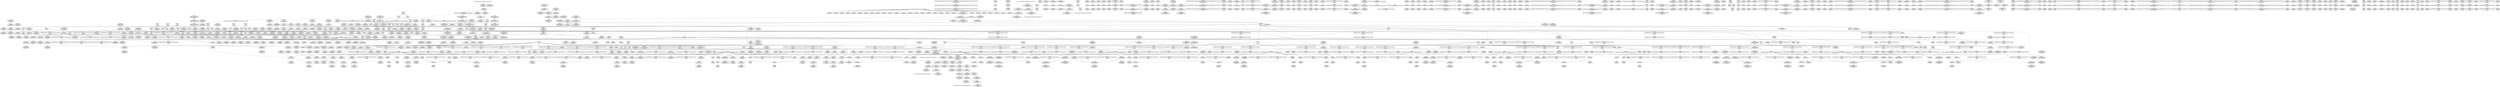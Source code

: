 digraph {
	CE0x4063800 [shape=record,shape=Mrecord,label="{CE0x4063800|rcu_read_lock:tmp3|*SummSink*}"]
	CE0x4088340 [shape=record,shape=Mrecord,label="{CE0x4088340|_call_void_lock_acquire(%struct.lockdep_map*_%map,_i32_0,_i32_0,_i32_2,_i32_0,_%struct.lockdep_map*_null,_i64_ptrtoint_(i8*_blockaddress(_rcu_lock_acquire,_%__here)_to_i64))_#10,_!dbg_!27716|include/linux/rcupdate.h,418}"]
	CE0x410d050 [shape=record,shape=Mrecord,label="{CE0x410d050|__preempt_count_sub:tmp2|*SummSource*}"]
	CE0x40061b0 [shape=record,shape=Mrecord,label="{CE0x40061b0|task_sid:bb|*SummSink*}"]
	CE0x4147420 [shape=record,shape=Mrecord,label="{CE0x4147420|__preempt_count_add:tmp2}"]
	CE0x40ca480 [shape=record,shape=Mrecord,label="{CE0x40ca480|i64*_getelementptr_inbounds_(_11_x_i64_,_11_x_i64_*___llvm_gcov_ctr132,_i64_0,_i64_10)|*Constant*|*SummSource*}"]
	CE0x401dd50 [shape=record,shape=Mrecord,label="{CE0x401dd50|GLOBAL:current_sid|*Constant*|*SummSource*}"]
	CE0x40472e0 [shape=record,shape=Mrecord,label="{CE0x40472e0|rcu_read_lock:tmp9|include/linux/rcupdate.h,882|*SummSource*}"]
	CE0x4011890 [shape=record,shape=Mrecord,label="{CE0x4011890|selinux_task_setscheduler:tmp10|security/selinux/hooks.c,3643|*SummSource*}"]
	CE0x4002e20 [shape=record,shape=Mrecord,label="{CE0x4002e20|avc_has_perm:ssid|Function::avc_has_perm&Arg::ssid::}"]
	CE0x402f120 [shape=record,shape=Mrecord,label="{CE0x402f120|avc_has_perm:requested|Function::avc_has_perm&Arg::requested::|*SummSink*}"]
	CE0x40a5b90 [shape=record,shape=Mrecord,label="{CE0x40a5b90|__preempt_count_sub:do.body|*SummSource*}"]
	CE0x40c73b0 [shape=record,shape=Mrecord,label="{CE0x40c73b0|__preempt_count_add:entry}"]
	CE0x400b2c0 [shape=record,shape=Mrecord,label="{CE0x400b2c0|selinux_task_setscheduler:if.then}"]
	CE0x4021940 [shape=record,shape=Mrecord,label="{CE0x4021940|i64*_getelementptr_inbounds_(_6_x_i64_,_6_x_i64_*___llvm_gcov_ctr287,_i64_0,_i64_3)|*Constant*}"]
	CE0x402e880 [shape=record,shape=Mrecord,label="{CE0x402e880|i16_2|*Constant*|*SummSink*}"]
	CE0x4097140 [shape=record,shape=Mrecord,label="{CE0x4097140|i64_1|*Constant*}"]
	CE0x4007900 [shape=record,shape=Mrecord,label="{CE0x4007900|rcu_read_lock:entry|*SummSource*}"]
	CE0x40a5f10 [shape=record,shape=Mrecord,label="{CE0x40a5f10|__preempt_count_sub:bb}"]
	CE0x40ae2a0 [shape=record,shape=Mrecord,label="{CE0x40ae2a0|rcu_read_unlock:tmp11|include/linux/rcupdate.h,933}"]
	CE0x4078520 [shape=record,shape=Mrecord,label="{CE0x4078520|GLOBAL:__llvm_gcov_ctr127|Global_var:__llvm_gcov_ctr127}"]
	CE0x400cff0 [shape=record,shape=Mrecord,label="{CE0x400cff0|task_sid:do.body}"]
	CE0x4073270 [shape=record,shape=Mrecord,label="{CE0x4073270|task_sid:tmp3|*SummSink*}"]
	CE0x4047ca0 [shape=record,shape=Mrecord,label="{CE0x4047ca0|rcu_read_lock:tmp11|include/linux/rcupdate.h,882|*SummSource*}"]
	CE0x4070960 [shape=record,shape=Mrecord,label="{CE0x4070960|i64*_getelementptr_inbounds_(_13_x_i64_,_13_x_i64_*___llvm_gcov_ctr126,_i64_0,_i64_12)|*Constant*}"]
	CE0x407dbe0 [shape=record,shape=Mrecord,label="{CE0x407dbe0|rcu_read_unlock:if.end|*SummSource*}"]
	CE0x4069690 [shape=record,shape=Mrecord,label="{CE0x4069690|task_sid:tmp21|security/selinux/hooks.c,208|*SummSink*}"]
	CE0x4048830 [shape=record,shape=Mrecord,label="{CE0x4048830|get_current:entry}"]
	CE0x41305d0 [shape=record,shape=Mrecord,label="{CE0x41305d0|i64*_getelementptr_inbounds_(_4_x_i64_,_4_x_i64_*___llvm_gcov_ctr134,_i64_0,_i64_1)|*Constant*|*SummSink*}"]
	CE0x40553c0 [shape=record,shape=Mrecord,label="{CE0x40553c0|i64_1|*Constant*}"]
	CE0x4131b00 [shape=record,shape=Mrecord,label="{CE0x4131b00|COLLAPSED:_GCMRE___llvm_gcov_ctr129_internal_global_4_x_i64_zeroinitializer:_elem_0:default:}"]
	CE0x402d690 [shape=record,shape=Mrecord,label="{CE0x402d690|i64*_getelementptr_inbounds_(_11_x_i64_,_11_x_i64_*___llvm_gcov_ctr125,_i64_0,_i64_10)|*Constant*}"]
	CE0x4097ab0 [shape=record,shape=Mrecord,label="{CE0x4097ab0|rcu_read_lock:tobool|include/linux/rcupdate.h,882|*SummSink*}"]
	CE0x40741f0 [shape=record,shape=Mrecord,label="{CE0x40741f0|task_sid:tmp2|*SummSink*}"]
	CE0x400bed0 [shape=record,shape=Mrecord,label="{CE0x400bed0|GLOBAL:cap_task_setscheduler|*Constant*}"]
	CE0x4054560 [shape=record,shape=Mrecord,label="{CE0x4054560|current_sid:bb|*SummSink*}"]
	CE0x4076b90 [shape=record,shape=Mrecord,label="{CE0x4076b90|0:_i8,_:_GCMR_task_sid.__warned_internal_global_i8_0,_section_.data.unlikely_,_align_1:_elem_0:default:}"]
	CE0x40bd3b0 [shape=record,shape=Mrecord,label="{CE0x40bd3b0|_ret_void,_!dbg_!27717|include/linux/rcupdate.h,419}"]
	CE0x4055b70 [shape=record,shape=Mrecord,label="{CE0x4055b70|current_sid:do.end}"]
	CE0x4036200 [shape=record,shape=Mrecord,label="{CE0x4036200|rcu_read_lock:tmp15|include/linux/rcupdate.h,882}"]
	CE0x407e720 [shape=record,shape=Mrecord,label="{CE0x407e720|task_sid:tobool1|security/selinux/hooks.c,208|*SummSink*}"]
	CE0x407b6f0 [shape=record,shape=Mrecord,label="{CE0x407b6f0|__rcu_read_lock:entry|*SummSource*}"]
	CE0x4057b10 [shape=record,shape=Mrecord,label="{CE0x4057b10|GLOBAL:rcu_lock_map|Global_var:rcu_lock_map|*SummSink*}"]
	CE0x401afb0 [shape=record,shape=Mrecord,label="{CE0x401afb0|i64*_getelementptr_inbounds_(_11_x_i64_,_11_x_i64_*___llvm_gcov_ctr125,_i64_0,_i64_8)|*Constant*}"]
	CE0x410f960 [shape=record,shape=Mrecord,label="{CE0x410f960|_call_void_asm_addl_$1,_%gs:$0_,_*m,ri,*m,_dirflag_,_fpsr_,_flags_(i32*___preempt_count,_i32_%val,_i32*___preempt_count)_#3,_!dbg_!27714,_!srcloc_!27717|./arch/x86/include/asm/preempt.h,72|*SummSink*}"]
	CE0x4039780 [shape=record,shape=Mrecord,label="{CE0x4039780|current_sid:tmp}"]
	CE0x40b42a0 [shape=record,shape=Mrecord,label="{CE0x40b42a0|i64*_getelementptr_inbounds_(_4_x_i64_,_4_x_i64_*___llvm_gcov_ctr128,_i64_0,_i64_2)|*Constant*|*SummSink*}"]
	CE0x40f5580 [shape=record,shape=Mrecord,label="{CE0x40f5580|i64*_getelementptr_inbounds_(_4_x_i64_,_4_x_i64_*___llvm_gcov_ctr133,_i64_0,_i64_3)|*Constant*|*SummSource*}"]
	CE0x40968b0 [shape=record,shape=Mrecord,label="{CE0x40968b0|GLOBAL:rcu_lock_acquire|*Constant*}"]
	CE0x4017dd0 [shape=record,shape=Mrecord,label="{CE0x4017dd0|__rcu_read_unlock:bb|*SummSource*}"]
	CE0x4000d00 [shape=record,shape=Mrecord,label="{CE0x4000d00|selinux_task_setscheduler:if.end|*SummSink*}"]
	CE0x4087f70 [shape=record,shape=Mrecord,label="{CE0x4087f70|rcu_lock_acquire:tmp5|include/linux/rcupdate.h,418|*SummSink*}"]
	CE0x40765b0 [shape=record,shape=Mrecord,label="{CE0x40765b0|i64*_getelementptr_inbounds_(_2_x_i64_,_2_x_i64_*___llvm_gcov_ctr98,_i64_0,_i64_1)|*Constant*|*SummSink*}"]
	CE0x4005520 [shape=record,shape=Mrecord,label="{CE0x4005520|current_sid:tmp1|*SummSink*}"]
	CE0x408fca0 [shape=record,shape=Mrecord,label="{CE0x408fca0|__rcu_read_lock:tmp2|*SummSource*}"]
	CE0x4006b10 [shape=record,shape=Mrecord,label="{CE0x4006b10|i64*_getelementptr_inbounds_(_2_x_i64_,_2_x_i64_*___llvm_gcov_ctr136,_i64_0,_i64_1)|*Constant*}"]
	CE0x41303b0 [shape=record,shape=Mrecord,label="{CE0x41303b0|i64*_getelementptr_inbounds_(_4_x_i64_,_4_x_i64_*___llvm_gcov_ctr135,_i64_0,_i64_1)|*Constant*}"]
	CE0x4066990 [shape=record,shape=Mrecord,label="{CE0x4066990|task_sid:tmp19|security/selinux/hooks.c,208|*SummSource*}"]
	CE0x40a9fc0 [shape=record,shape=Mrecord,label="{CE0x40a9fc0|cred_sid:tmp6|security/selinux/hooks.c,197|*SummSource*}"]
	CE0x408f9c0 [shape=record,shape=Mrecord,label="{CE0x408f9c0|i64*_getelementptr_inbounds_(_4_x_i64_,_4_x_i64_*___llvm_gcov_ctr130,_i64_0,_i64_0)|*Constant*}"]
	CE0x40b8a90 [shape=record,shape=Mrecord,label="{CE0x40b8a90|i64*_getelementptr_inbounds_(_11_x_i64_,_11_x_i64_*___llvm_gcov_ctr127,_i64_0,_i64_10)|*Constant*}"]
	CE0x4022b80 [shape=record,shape=Mrecord,label="{CE0x4022b80|GLOBAL:current_sid|*Constant*}"]
	CE0x40a8800 [shape=record,shape=Mrecord,label="{CE0x40a8800|cred_sid:bb}"]
	CE0x408e1b0 [shape=record,shape=Mrecord,label="{CE0x408e1b0|i64_ptrtoint_(i8*_blockaddress(_rcu_lock_acquire,_%__here)_to_i64)|*Constant*|*SummSource*}"]
	CE0x4063b60 [shape=record,shape=Mrecord,label="{CE0x4063b60|_call_void_rcu_read_lock()_#10,_!dbg_!27712|security/selinux/hooks.c,207|*SummSource*}"]
	CE0x4092380 [shape=record,shape=Mrecord,label="{CE0x4092380|__rcu_read_unlock:tmp6|include/linux/rcupdate.h,245}"]
	CE0x400b9b0 [shape=record,shape=Mrecord,label="{CE0x400b9b0|GLOBAL:current_has_perm|*Constant*|*SummSource*}"]
	CE0x4073c20 [shape=record,shape=Mrecord,label="{CE0x4073c20|task_sid:tmp9|security/selinux/hooks.c,208}"]
	CE0x40bf0a0 [shape=record,shape=Mrecord,label="{CE0x40bf0a0|_call_void_mcount()_#3}"]
	CE0x4050e50 [shape=record,shape=Mrecord,label="{CE0x4050e50|current_sid:if.then|*SummSink*}"]
	CE0x4056400 [shape=record,shape=Mrecord,label="{CE0x4056400|current_sid:tmp4|security/selinux/hooks.c,218}"]
	CE0x4048180 [shape=record,shape=Mrecord,label="{CE0x4048180|current_sid:call4|security/selinux/hooks.c,218|*SummSink*}"]
	CE0x40b2e40 [shape=record,shape=Mrecord,label="{CE0x40b2e40|__rcu_read_lock:tmp7|include/linux/rcupdate.h,240}"]
	CE0x409e280 [shape=record,shape=Mrecord,label="{CE0x409e280|rcu_read_unlock:tobool|include/linux/rcupdate.h,933|*SummSource*}"]
	CE0x4051260 [shape=record,shape=Mrecord,label="{CE0x4051260|GLOBAL:rcu_read_lock|*Constant*|*SummSource*}"]
	CE0x409e530 [shape=record,shape=Mrecord,label="{CE0x409e530|rcu_read_unlock:tobool|include/linux/rcupdate.h,933|*SummSink*}"]
	CE0x4004a50 [shape=record,shape=Mrecord,label="{CE0x4004a50|current_sid:land.lhs.true}"]
	CE0x410f770 [shape=record,shape=Mrecord,label="{CE0x410f770|_call_void_asm_addl_$1,_%gs:$0_,_*m,ri,*m,_dirflag_,_fpsr_,_flags_(i32*___preempt_count,_i32_%val,_i32*___preempt_count)_#3,_!dbg_!27714,_!srcloc_!27717|./arch/x86/include/asm/preempt.h,72|*SummSource*}"]
	CE0x401c090 [shape=record,shape=Mrecord,label="{CE0x401c090|GLOBAL:task_sid|*Constant*}"]
	CE0x40b0260 [shape=record,shape=Mrecord,label="{CE0x40b0260|rcu_lock_acquire:__here|*SummSource*}"]
	CE0x4008020 [shape=record,shape=Mrecord,label="{CE0x4008020|current_sid:tmp3|*SummSink*}"]
	CE0x4108510 [shape=record,shape=Mrecord,label="{CE0x4108510|__preempt_count_sub:entry}"]
	CE0x40a6280 [shape=record,shape=Mrecord,label="{CE0x40a6280|i64_1|*Constant*}"]
	CE0x402a060 [shape=record,shape=Mrecord,label="{CE0x402a060|current_sid:tmp11|security/selinux/hooks.c,218|*SummSink*}"]
	CE0x402c7f0 [shape=record,shape=Mrecord,label="{CE0x402c7f0|i8*_getelementptr_inbounds_(_45_x_i8_,_45_x_i8_*_.str12,_i32_0,_i32_0)|*Constant*}"]
	CE0x4052c90 [shape=record,shape=Mrecord,label="{CE0x4052c90|0:_i8,_:_GCMR_current_sid.__warned_internal_global_i8_0,_section_.data.unlikely_,_align_1:_elem_0:default:}"]
	CE0x4020170 [shape=record,shape=Mrecord,label="{CE0x4020170|VOIDTB_TE:_CE_44,48_}"]
	CE0x40201e0 [shape=record,shape=Mrecord,label="{CE0x40201e0|VOIDTB_TE:_CE_40,44_}"]
	CE0x40b9300 [shape=record,shape=Mrecord,label="{CE0x40b9300|rcu_read_lock:tmp22|include/linux/rcupdate.h,884|*SummSource*}"]
	CE0x40a6940 [shape=record,shape=Mrecord,label="{CE0x40a6940|__rcu_read_unlock:do.body|*SummSource*}"]
	CE0x402a1c0 [shape=record,shape=Mrecord,label="{CE0x402a1c0|current_sid:tmp12|security/selinux/hooks.c,218}"]
	CE0x4085fd0 [shape=record,shape=Mrecord,label="{CE0x4085fd0|_call_void___rcu_read_unlock()_#10,_!dbg_!27734|include/linux/rcupdate.h,937|*SummSink*}"]
	CE0x409ac60 [shape=record,shape=Mrecord,label="{CE0x409ac60|i64_7|*Constant*}"]
	CE0x40b17d0 [shape=record,shape=Mrecord,label="{CE0x40b17d0|rcu_lock_acquire:tmp4|include/linux/rcupdate.h,418}"]
	CE0x412f2c0 [shape=record,shape=Mrecord,label="{CE0x412f2c0|i64*_getelementptr_inbounds_(_4_x_i64_,_4_x_i64_*___llvm_gcov_ctr134,_i64_0,_i64_1)|*Constant*|*SummSource*}"]
	CE0x40694c0 [shape=record,shape=Mrecord,label="{CE0x40694c0|task_sid:tmp22|security/selinux/hooks.c,208}"]
	CE0x400d8f0 [shape=record,shape=Mrecord,label="{CE0x400d8f0|current_sid:tmp5|security/selinux/hooks.c,218|*SummSource*}"]
	CE0x4134880 [shape=record,shape=Mrecord,label="{CE0x4134880|void_(i32*,_i32,_i32*)*_asm_addl_$1,_%gs:$0_,_*m,ri,*m,_dirflag_,_fpsr_,_flags_}"]
	CE0x40a5b20 [shape=record,shape=Mrecord,label="{CE0x40a5b20|__preempt_count_sub:do.body}"]
	CE0x4066680 [shape=record,shape=Mrecord,label="{CE0x4066680|task_sid:tmp18|security/selinux/hooks.c,208|*SummSink*}"]
	CE0x4019f20 [shape=record,shape=Mrecord,label="{CE0x4019f20|task_sid:tmp15|security/selinux/hooks.c,208|*SummSource*}"]
	CE0x4099ff0 [shape=record,shape=Mrecord,label="{CE0x4099ff0|__rcu_read_lock:tmp6|include/linux/rcupdate.h,240|*SummSink*}"]
	CE0x40779e0 [shape=record,shape=Mrecord,label="{CE0x40779e0|task_sid:call3|security/selinux/hooks.c,208|*SummSink*}"]
	CE0x40b84f0 [shape=record,shape=Mrecord,label="{CE0x40b84f0|rcu_read_lock:tmp20|include/linux/rcupdate.h,882|*SummSink*}"]
	CE0x539a560 [shape=record,shape=Mrecord,label="{CE0x539a560|selinux_task_setscheduler:tmp}"]
	CE0x4003730 [shape=record,shape=Mrecord,label="{CE0x4003730|i16_2|*Constant*}"]
	CE0x4006290 [shape=record,shape=Mrecord,label="{CE0x4006290|task_sid:land.lhs.true2}"]
	CE0x539a5d0 [shape=record,shape=Mrecord,label="{CE0x539a5d0|COLLAPSED:_GCMRE___llvm_gcov_ctr287_internal_global_6_x_i64_zeroinitializer:_elem_0:default:}"]
	CE0x409eda0 [shape=record,shape=Mrecord,label="{CE0x409eda0|rcu_lock_acquire:entry|*SummSource*}"]
	CE0x40f44d0 [shape=record,shape=Mrecord,label="{CE0x40f44d0|__rcu_read_unlock:tmp2|*SummSink*}"]
	CE0x402a2d0 [shape=record,shape=Mrecord,label="{CE0x402a2d0|_call_void_mcount()_#3|*SummSource*}"]
	CE0x40739d0 [shape=record,shape=Mrecord,label="{CE0x40739d0|task_sid:tmp8|security/selinux/hooks.c,208|*SummSource*}"]
	CE0x40a8f10 [shape=record,shape=Mrecord,label="{CE0x40a8f10|cred_sid:sid|security/selinux/hooks.c,197}"]
	CE0x4057e40 [shape=record,shape=Mrecord,label="{CE0x4057e40|_call_void_mcount()_#3|*SummSource*}"]
	CE0x4127890 [shape=record,shape=Mrecord,label="{CE0x4127890|__preempt_count_add:do.end|*SummSink*}"]
	CE0x404b660 [shape=record,shape=Mrecord,label="{CE0x404b660|current_sid:sid|security/selinux/hooks.c,220|*SummSink*}"]
	CE0x40281e0 [shape=record,shape=Mrecord,label="{CE0x40281e0|selinux_task_setscheduler:tmp6|security/selinux/hooks.c,3640|*SummSource*}"]
	CE0x4096010 [shape=record,shape=Mrecord,label="{CE0x4096010|_call_void_asm_sideeffect_,_memory_,_dirflag_,_fpsr_,_flags_()_#3,_!dbg_!27711,_!srcloc_!27714|include/linux/rcupdate.h,244}"]
	CE0x4106dc0 [shape=record,shape=Mrecord,label="{CE0x4106dc0|__rcu_read_lock:tmp4|include/linux/rcupdate.h,239}"]
	CE0x4071ed0 [shape=record,shape=Mrecord,label="{CE0x4071ed0|cred_sid:tmp3|*SummSink*}"]
	CE0x407b5b0 [shape=record,shape=Mrecord,label="{CE0x407b5b0|rcu_read_lock:if.end}"]
	CE0x410f9d0 [shape=record,shape=Mrecord,label="{CE0x410f9d0|void_(i32*,_i32,_i32*)*_asm_addl_$1,_%gs:$0_,_*m,ri,*m,_dirflag_,_fpsr_,_flags_}"]
	CE0x4052500 [shape=record,shape=Mrecord,label="{CE0x4052500|current_sid:tmp8|security/selinux/hooks.c,218}"]
	CE0x404dda0 [shape=record,shape=Mrecord,label="{CE0x404dda0|_ret_void,_!dbg_!27717|include/linux/rcupdate.h,240}"]
	CE0x409bc30 [shape=record,shape=Mrecord,label="{CE0x409bc30|rcu_read_lock:tmp13|include/linux/rcupdate.h,882|*SummSource*}"]
	CE0x409d3e0 [shape=record,shape=Mrecord,label="{CE0x409d3e0|rcu_read_unlock:tmp7|include/linux/rcupdate.h,933|*SummSource*}"]
	CE0x40852e0 [shape=record,shape=Mrecord,label="{CE0x40852e0|rcu_lock_release:entry|*SummSource*}"]
	CE0x4049ae0 [shape=record,shape=Mrecord,label="{CE0x4049ae0|i32_22|*Constant*}"]
	CE0x407bb70 [shape=record,shape=Mrecord,label="{CE0x407bb70|i64_7|*Constant*|*SummSource*}"]
	CE0x4082d00 [shape=record,shape=Mrecord,label="{CE0x4082d00|i64*_getelementptr_inbounds_(_11_x_i64_,_11_x_i64_*___llvm_gcov_ctr132,_i64_0,_i64_9)|*Constant*}"]
	CE0x4069f00 [shape=record,shape=Mrecord,label="{CE0x4069f00|task_sid:tmp22|security/selinux/hooks.c,208|*SummSource*}"]
	CE0x4002bb0 [shape=record,shape=Mrecord,label="{CE0x4002bb0|avc_has_perm:entry|*SummSink*}"]
	CE0x40268e0 [shape=record,shape=Mrecord,label="{CE0x40268e0|i32_512|*Constant*|*SummSource*}"]
	CE0x401a070 [shape=record,shape=Mrecord,label="{CE0x401a070|task_sid:tmp17|security/selinux/hooks.c,208}"]
	CE0x4000a30 [shape=record,shape=Mrecord,label="{CE0x4000a30|VOIDTB_TE:_CE_64,72_}"]
	CE0x40820c0 [shape=record,shape=Mrecord,label="{CE0x40820c0|i32_934|*Constant*|*SummSource*}"]
	CE0x4093290 [shape=record,shape=Mrecord,label="{CE0x4093290|_call_void_mcount()_#3|*SummSink*}"]
	CE0x3fffd90 [shape=record,shape=Mrecord,label="{CE0x3fffd90|_call_void_mcount()_#3|*SummSink*}"]
	CE0x4078ac0 [shape=record,shape=Mrecord,label="{CE0x4078ac0|task_sid:tmp14|security/selinux/hooks.c,208|*SummSource*}"]
	CE0x4064550 [shape=record,shape=Mrecord,label="{CE0x4064550|task_sid:do.end6|*SummSource*}"]
	CE0x401f7a0 [shape=record,shape=Mrecord,label="{CE0x401f7a0|current_sid:entry|*SummSink*}"]
	CE0x40a7ea0 [shape=record,shape=Mrecord,label="{CE0x40a7ea0|__rcu_read_unlock:tmp7|include/linux/rcupdate.h,245}"]
	CE0x4103ea0 [shape=record,shape=Mrecord,label="{CE0x4103ea0|rcu_lock_acquire:tmp7|*SummSink*}"]
	CE0x404df60 [shape=record,shape=Mrecord,label="{CE0x404df60|_ret_void,_!dbg_!27717|include/linux/rcupdate.h,240|*SummSource*}"]
	CE0x40ae130 [shape=record,shape=Mrecord,label="{CE0x40ae130|rcu_read_unlock:tmp10|include/linux/rcupdate.h,933|*SummSink*}"]
	CE0x40bd1e0 [shape=record,shape=Mrecord,label="{CE0x40bd1e0|rcu_read_lock:call|include/linux/rcupdate.h,882}"]
	CE0x40b4a20 [shape=record,shape=Mrecord,label="{CE0x40b4a20|i64*_getelementptr_inbounds_(_4_x_i64_,_4_x_i64_*___llvm_gcov_ctr128,_i64_0,_i64_3)|*Constant*|*SummSource*}"]
	CE0x4085e30 [shape=record,shape=Mrecord,label="{CE0x4085e30|_call_void___rcu_read_unlock()_#10,_!dbg_!27734|include/linux/rcupdate.h,937}"]
	CE0x4093640 [shape=record,shape=Mrecord,label="{CE0x4093640|__rcu_read_unlock:do.end|*SummSource*}"]
	CE0x40652c0 [shape=record,shape=Mrecord,label="{CE0x40652c0|_call_void_rcu_read_lock()_#10,_!dbg_!27712|security/selinux/hooks.c,207}"]
	CE0x4127bd0 [shape=record,shape=Mrecord,label="{CE0x4127bd0|i64*_getelementptr_inbounds_(_4_x_i64_,_4_x_i64_*___llvm_gcov_ctr129,_i64_0,_i64_0)|*Constant*|*SummSink*}"]
	CE0x40a3a80 [shape=record,shape=Mrecord,label="{CE0x40a3a80|__preempt_count_sub:val|Function::__preempt_count_sub&Arg::val::|*SummSource*}"]
	CE0x407c010 [shape=record,shape=Mrecord,label="{CE0x407c010|task_sid:tmp14|security/selinux/hooks.c,208|*SummSink*}"]
	CE0x4067e30 [shape=record,shape=Mrecord,label="{CE0x4067e30|rcu_read_lock:land.lhs.true|*SummSource*}"]
	CE0x3fffbe0 [shape=record,shape=Mrecord,label="{CE0x3fffbe0|selinux_task_setscheduler:call1|security/selinux/hooks.c,3642}"]
	CE0x4081560 [shape=record,shape=Mrecord,label="{CE0x4081560|_call_void_lockdep_rcu_suspicious(i8*_getelementptr_inbounds_(_25_x_i8_,_25_x_i8_*_.str45,_i32_0,_i32_0),_i32_934,_i8*_getelementptr_inbounds_(_44_x_i8_,_44_x_i8_*_.str47,_i32_0,_i32_0))_#10,_!dbg_!27726|include/linux/rcupdate.h,933|*SummSource*}"]
	CE0x409c800 [shape=record,shape=Mrecord,label="{CE0x409c800|i64_5|*Constant*}"]
	CE0x401fac0 [shape=record,shape=Mrecord,label="{CE0x401fac0|_ret_i32_%tmp24,_!dbg_!27742|security/selinux/hooks.c,220|*SummSink*}"]
	CE0x3ffcc60 [shape=record,shape=Mrecord,label="{CE0x3ffcc60|selinux_task_setscheduler:retval.0|*SummSink*}"]
	CE0x40866c0 [shape=record,shape=Mrecord,label="{CE0x40866c0|__rcu_read_unlock:entry|*SummSource*}"]
	CE0x4084850 [shape=record,shape=Mrecord,label="{CE0x4084850|_call_void_rcu_lock_release(%struct.lockdep_map*_rcu_lock_map)_#10,_!dbg_!27733|include/linux/rcupdate.h,935|*SummSource*}"]
	CE0x40c5c20 [shape=record,shape=Mrecord,label="{CE0x40c5c20|rcu_lock_release:tmp}"]
	CE0x4073f50 [shape=record,shape=Mrecord,label="{CE0x4073f50|_call_void_mcount()_#3|*SummSink*}"]
	CE0x40c3ac0 [shape=record,shape=Mrecord,label="{CE0x40c3ac0|rcu_read_unlock:tmp13|include/linux/rcupdate.h,933}"]
	CE0x410bda0 [shape=record,shape=Mrecord,label="{CE0x410bda0|__preempt_count_sub:do.end|*SummSource*}"]
	CE0x4057420 [shape=record,shape=Mrecord,label="{CE0x4057420|i64_2|*Constant*}"]
	CE0x404d580 [shape=record,shape=Mrecord,label="{CE0x404d580|%struct.task_struct*_(%struct.task_struct**)*_asm_movq_%gs:$_1:P_,$0_,_r,im,_dirflag_,_fpsr_,_flags_|*SummSource*}"]
	CE0x407f440 [shape=record,shape=Mrecord,label="{CE0x407f440|rcu_read_lock:if.end|*SummSink*}"]
	CE0x400eeb0 [shape=record,shape=Mrecord,label="{CE0x400eeb0|selinux_task_setscheduler:tmp|*SummSink*}"]
	CE0x40c48c0 [shape=record,shape=Mrecord,label="{CE0x40c48c0|rcu_lock_acquire:tmp4|include/linux/rcupdate.h,418|*SummSource*}"]
	CE0x4038af0 [shape=record,shape=Mrecord,label="{CE0x4038af0|i32_218|*Constant*}"]
	CE0x4085a90 [shape=record,shape=Mrecord,label="{CE0x4085a90|_ret_void,_!dbg_!27717|include/linux/rcupdate.h,424}"]
	CE0x40271c0 [shape=record,shape=Mrecord,label="{CE0x40271c0|selinux_task_setscheduler:call1|security/selinux/hooks.c,3642|*SummSink*}"]
	CE0x400bb70 [shape=record,shape=Mrecord,label="{CE0x400bb70|current_has_perm:entry}"]
	CE0x4099350 [shape=record,shape=Mrecord,label="{CE0x4099350|rcu_lock_acquire:map|Function::rcu_lock_acquire&Arg::map::}"]
	CE0x4024c70 [shape=record,shape=Mrecord,label="{CE0x4024c70|selinux_task_setscheduler:if.then|*SummSource*}"]
	CE0x40ab0b0 [shape=record,shape=Mrecord,label="{CE0x40ab0b0|_call_void___preempt_count_sub(i32_1)_#10,_!dbg_!27715|include/linux/rcupdate.h,244|*SummSource*}"]
	CE0x408ed30 [shape=record,shape=Mrecord,label="{CE0x408ed30|rcu_lock_acquire:tmp6|*SummSource*}"]
	CE0x3ffda90 [shape=record,shape=Mrecord,label="{CE0x3ffda90|_ret_i32_%call2,_!dbg_!27718|security/selinux/hooks.c,1544|*SummSink*}"]
	CE0x40478b0 [shape=record,shape=Mrecord,label="{CE0x40478b0|rcu_read_lock:tmp10|include/linux/rcupdate.h,882|*SummSink*}"]
	CE0x40f59c0 [shape=record,shape=Mrecord,label="{CE0x40f59c0|rcu_lock_release:tmp6|*SummSink*}"]
	CE0x40b01a0 [shape=record,shape=Mrecord,label="{CE0x40b01a0|__preempt_count_sub:val|Function::__preempt_count_sub&Arg::val::}"]
	CE0x404fb10 [shape=record,shape=Mrecord,label="{CE0x404fb10|rcu_read_unlock:entry|*SummSource*}"]
	CE0x40b14c0 [shape=record,shape=Mrecord,label="{CE0x40b14c0|rcu_read_unlock:tmp2|*SummSource*}"]
	CE0x40ab750 [shape=record,shape=Mrecord,label="{CE0x40ab750|rcu_lock_acquire:__here}"]
	CE0x40716d0 [shape=record,shape=Mrecord,label="{CE0x40716d0|GLOBAL:cred_sid|*Constant*|*SummSink*}"]
	CE0x4081690 [shape=record,shape=Mrecord,label="{CE0x4081690|_call_void_lockdep_rcu_suspicious(i8*_getelementptr_inbounds_(_25_x_i8_,_25_x_i8_*_.str45,_i32_0,_i32_0),_i32_934,_i8*_getelementptr_inbounds_(_44_x_i8_,_44_x_i8_*_.str47,_i32_0,_i32_0))_#10,_!dbg_!27726|include/linux/rcupdate.h,933|*SummSink*}"]
	CE0x40871d0 [shape=record,shape=Mrecord,label="{CE0x40871d0|__rcu_read_lock:do.end}"]
	CE0x401a450 [shape=record,shape=Mrecord,label="{CE0x401a450|i64*_getelementptr_inbounds_(_13_x_i64_,_13_x_i64_*___llvm_gcov_ctr126,_i64_0,_i64_8)|*Constant*}"]
	CE0x4021e60 [shape=record,shape=Mrecord,label="{CE0x4021e60|selinux_task_setscheduler:tmp2|security/selinux/hooks.c,3639|*SummSink*}"]
	CE0x40a0dd0 [shape=record,shape=Mrecord,label="{CE0x40a0dd0|__rcu_read_unlock:do.end}"]
	CE0x40251c0 [shape=record,shape=Mrecord,label="{CE0x40251c0|selinux_task_setscheduler:entry}"]
	CE0x40b8370 [shape=record,shape=Mrecord,label="{CE0x40b8370|rcu_read_lock:tmp20|include/linux/rcupdate.h,882|*SummSource*}"]
	CE0x404fe90 [shape=record,shape=Mrecord,label="{CE0x404fe90|_ret_void,_!dbg_!27735|include/linux/rcupdate.h,938}"]
	CE0x4084260 [shape=record,shape=Mrecord,label="{CE0x4084260|i64*_getelementptr_inbounds_(_11_x_i64_,_11_x_i64_*___llvm_gcov_ctr132,_i64_0,_i64_1)|*Constant*}"]
	CE0x4055be0 [shape=record,shape=Mrecord,label="{CE0x4055be0|current_sid:do.end|*SummSource*}"]
	CE0x4078e30 [shape=record,shape=Mrecord,label="{CE0x4078e30|_call_void_rcu_lock_acquire(%struct.lockdep_map*_rcu_lock_map)_#10,_!dbg_!27711|include/linux/rcupdate.h,881|*SummSink*}"]
	CE0x4005230 [shape=record,shape=Mrecord,label="{CE0x4005230|current_sid:tmp1|*SummSource*}"]
	CE0x4036f20 [shape=record,shape=Mrecord,label="{CE0x4036f20|i64*_getelementptr_inbounds_(_11_x_i64_,_11_x_i64_*___llvm_gcov_ctr127,_i64_0,_i64_8)|*Constant*|*SummSource*}"]
	CE0x4065a50 [shape=record,shape=Mrecord,label="{CE0x4065a50|task_sid:tobool|security/selinux/hooks.c,208|*SummSource*}"]
	CE0x4031080 [shape=record,shape=Mrecord,label="{CE0x4031080|i64*_getelementptr_inbounds_(_13_x_i64_,_13_x_i64_*___llvm_gcov_ctr126,_i64_0,_i64_0)|*Constant*|*SummSink*}"]
	CE0x4006410 [shape=record,shape=Mrecord,label="{CE0x4006410|task_sid:land.lhs.true2|*SummSink*}"]
	CE0x402db20 [shape=record,shape=Mrecord,label="{CE0x402db20|i64*_getelementptr_inbounds_(_11_x_i64_,_11_x_i64_*___llvm_gcov_ctr125,_i64_0,_i64_10)|*Constant*|*SummSink*}"]
	CE0x40709d0 [shape=record,shape=Mrecord,label="{CE0x40709d0|task_sid:tmp27|security/selinux/hooks.c,208}"]
	CE0x4055ce0 [shape=record,shape=Mrecord,label="{CE0x4055ce0|current_sid:do.end|*SummSink*}"]
	CE0x408dcf0 [shape=record,shape=Mrecord,label="{CE0x408dcf0|__rcu_read_lock:tmp2}"]
	CE0x40abeb0 [shape=record,shape=Mrecord,label="{CE0x40abeb0|rcu_read_unlock:tmp12|include/linux/rcupdate.h,933}"]
	CE0x4146d10 [shape=record,shape=Mrecord,label="{CE0x4146d10|_call_void_mcount()_#3}"]
	CE0x4087690 [shape=record,shape=Mrecord,label="{CE0x4087690|rcu_lock_acquire:tmp|*SummSink*}"]
	CE0x40aa160 [shape=record,shape=Mrecord,label="{CE0x40aa160|cred_sid:tmp6|security/selinux/hooks.c,197|*SummSink*}"]
	CE0x4084470 [shape=record,shape=Mrecord,label="{CE0x4084470|rcu_read_unlock:tmp22|include/linux/rcupdate.h,935|*SummSink*}"]
	CE0x40a4cb0 [shape=record,shape=Mrecord,label="{CE0x40a4cb0|i64*_getelementptr_inbounds_(_4_x_i64_,_4_x_i64_*___llvm_gcov_ctr135,_i64_0,_i64_2)|*Constant*}"]
	CE0x40f5fd0 [shape=record,shape=Mrecord,label="{CE0x40f5fd0|i8*_undef|*Constant*}"]
	CE0x3ffda20 [shape=record,shape=Mrecord,label="{CE0x3ffda20|_ret_i32_%call2,_!dbg_!27718|security/selinux/hooks.c,1544|*SummSource*}"]
	CE0x40ca790 [shape=record,shape=Mrecord,label="{CE0x40ca790|rcu_read_unlock:tmp22|include/linux/rcupdate.h,935}"]
	CE0x408f020 [shape=record,shape=Mrecord,label="{CE0x408f020|rcu_lock_acquire:tmp7}"]
	CE0x40b8c00 [shape=record,shape=Mrecord,label="{CE0x40b8c00|rcu_read_lock:tmp21|include/linux/rcupdate.h,884|*SummSource*}"]
	CE0x4088c30 [shape=record,shape=Mrecord,label="{CE0x4088c30|__rcu_read_lock:tmp3}"]
	CE0x40bc3e0 [shape=record,shape=Mrecord,label="{CE0x40bc3e0|rcu_read_unlock:tmp8|include/linux/rcupdate.h,933|*SummSink*}"]
	CE0x4027340 [shape=record,shape=Mrecord,label="{CE0x4027340|GLOBAL:current_has_perm|*Constant*}"]
	CE0x4050c50 [shape=record,shape=Mrecord,label="{CE0x4050c50|task_sid:tmp7|security/selinux/hooks.c,208|*SummSource*}"]
	CE0x404b740 [shape=record,shape=Mrecord,label="{CE0x404b740|current_sid:sid|security/selinux/hooks.c,220}"]
	CE0x4074c90 [shape=record,shape=Mrecord,label="{CE0x4074c90|GLOBAL:task_sid.__warned|Global_var:task_sid.__warned|*SummSink*}"]
	CE0x40636c0 [shape=record,shape=Mrecord,label="{CE0x40636c0|task_sid:call|security/selinux/hooks.c,208|*SummSource*}"]
	CE0x409f140 [shape=record,shape=Mrecord,label="{CE0x409f140|__preempt_count_add:tmp6|./arch/x86/include/asm/preempt.h,73|*SummSink*}"]
	CE0x401a920 [shape=record,shape=Mrecord,label="{CE0x401a920|i1_true|*Constant*}"]
	CE0x407c2a0 [shape=record,shape=Mrecord,label="{CE0x407c2a0|%struct.task_struct*_(%struct.task_struct**)*_asm_movq_%gs:$_1:P_,$0_,_r,im,_dirflag_,_fpsr_,_flags_}"]
	CE0x410b240 [shape=record,shape=Mrecord,label="{CE0x410b240|_call_void_mcount()_#3}"]
	CE0x40759e0 [shape=record,shape=Mrecord,label="{CE0x40759e0|task_sid:if.then|*SummSink*}"]
	CE0x4047780 [shape=record,shape=Mrecord,label="{CE0x4047780|rcu_read_lock:tmp10|include/linux/rcupdate.h,882|*SummSource*}"]
	CE0x40ac0e0 [shape=record,shape=Mrecord,label="{CE0x40ac0e0|rcu_lock_acquire:tmp1}"]
	CE0x4065760 [shape=record,shape=Mrecord,label="{CE0x4065760|cred_sid:tmp2|*SummSink*}"]
	CE0x4104f30 [shape=record,shape=Mrecord,label="{CE0x4104f30|rcu_lock_release:indirectgoto}"]
	CE0x4005b80 [shape=record,shape=Mrecord,label="{CE0x4005b80|i64*_getelementptr_inbounds_(_11_x_i64_,_11_x_i64_*___llvm_gcov_ctr125,_i64_0,_i64_0)|*Constant*}"]
	CE0x409aaf0 [shape=record,shape=Mrecord,label="{CE0x409aaf0|rcu_read_lock:call3|include/linux/rcupdate.h,882|*SummSink*}"]
	CE0x400ec50 [shape=record,shape=Mrecord,label="{CE0x400ec50|selinux_task_setscheduler:tmp1|*SummSink*}"]
	CE0x402db90 [shape=record,shape=Mrecord,label="{CE0x402db90|current_sid:tmp19|security/selinux/hooks.c,218|*SummSink*}"]
	CE0x40751c0 [shape=record,shape=Mrecord,label="{CE0x40751c0|i64*_getelementptr_inbounds_(_13_x_i64_,_13_x_i64_*___llvm_gcov_ctr126,_i64_0,_i64_1)|*Constant*|*SummSink*}"]
	CE0x401fa20 [shape=record,shape=Mrecord,label="{CE0x401fa20|_ret_i32_%tmp24,_!dbg_!27742|security/selinux/hooks.c,220|*SummSource*}"]
	CE0x4068770 [shape=record,shape=Mrecord,label="{CE0x4068770|i64*_getelementptr_inbounds_(_2_x_i64_,_2_x_i64_*___llvm_gcov_ctr98,_i64_0,_i64_0)|*Constant*|*SummSink*}"]
	CE0x40b1fb0 [shape=record,shape=Mrecord,label="{CE0x40b1fb0|i32_1|*Constant*}"]
	CE0x4031880 [shape=record,shape=Mrecord,label="{CE0x4031880|i64*_getelementptr_inbounds_(_11_x_i64_,_11_x_i64_*___llvm_gcov_ctr125,_i64_0,_i64_6)|*Constant*|*SummSink*}"]
	CE0x40f5040 [shape=record,shape=Mrecord,label="{CE0x40f5040|i64_ptrtoint_(i8*_blockaddress(_rcu_lock_release,_%__here)_to_i64)|*Constant*|*SummSink*}"]
	CE0x40548f0 [shape=record,shape=Mrecord,label="{CE0x40548f0|get_current:tmp2}"]
	CE0x400d260 [shape=record,shape=Mrecord,label="{CE0x400d260|task_sid:land.lhs.true}"]
	CE0x4063fc0 [shape=record,shape=Mrecord,label="{CE0x4063fc0|GLOBAL:__llvm_gcov_ctr127|Global_var:__llvm_gcov_ctr127|*SummSink*}"]
	CE0x4013690 [shape=record,shape=Mrecord,label="{CE0x4013690|i64*_getelementptr_inbounds_(_6_x_i64_,_6_x_i64_*___llvm_gcov_ctr287,_i64_0,_i64_4)|*Constant*|*SummSink*}"]
	CE0x408f360 [shape=record,shape=Mrecord,label="{CE0x408f360|i64*_getelementptr_inbounds_(_4_x_i64_,_4_x_i64_*___llvm_gcov_ctr128,_i64_0,_i64_1)|*Constant*}"]
	"CONST[source:0(mediator),value:2(dynamic)][purpose:{object}][SnkIdx:1]"
	CE0x40be880 [shape=record,shape=Mrecord,label="{CE0x40be880|cred_sid:tmp5|security/selinux/hooks.c,196|*SummSink*}"]
	CE0x4069160 [shape=record,shape=Mrecord,label="{CE0x4069160|task_sid:tmp21|security/selinux/hooks.c,208}"]
	CE0x40ca030 [shape=record,shape=Mrecord,label="{CE0x40ca030|i64*_getelementptr_inbounds_(_11_x_i64_,_11_x_i64_*___llvm_gcov_ctr132,_i64_0,_i64_10)|*Constant*}"]
	CE0x4056a80 [shape=record,shape=Mrecord,label="{CE0x4056a80|GLOBAL:__llvm_gcov_ctr125|Global_var:__llvm_gcov_ctr125|*SummSink*}"]
	CE0x40cae90 [shape=record,shape=Mrecord,label="{CE0x40cae90|rcu_read_unlock:tmp17|include/linux/rcupdate.h,933}"]
	CE0x40330f0 [shape=record,shape=Mrecord,label="{CE0x40330f0|i64_4|*Constant*|*SummSource*}"]
	CE0x409fa10 [shape=record,shape=Mrecord,label="{CE0x409fa10|i64*_getelementptr_inbounds_(_11_x_i64_,_11_x_i64_*___llvm_gcov_ctr127,_i64_0,_i64_0)|*Constant*|*SummSink*}"]
	CE0x401b9e0 [shape=record,shape=Mrecord,label="{CE0x401b9e0|current_sid:tmp16|security/selinux/hooks.c,218|*SummSource*}"]
	CE0x4037670 [shape=record,shape=Mrecord,label="{CE0x4037670|rcu_read_lock:tmp17|include/linux/rcupdate.h,882|*SummSink*}"]
	CE0x4071c50 [shape=record,shape=Mrecord,label="{CE0x4071c50|task_sid:tmp8|security/selinux/hooks.c,208}"]
	CE0x4099790 [shape=record,shape=Mrecord,label="{CE0x4099790|_call_void___preempt_count_add(i32_1)_#10,_!dbg_!27711|include/linux/rcupdate.h,239|*SummSink*}"]
	CE0x40cb8d0 [shape=record,shape=Mrecord,label="{CE0x40cb8d0|_ret_void,_!dbg_!27719|./arch/x86/include/asm/preempt.h,73|*SummSource*}"]
	CE0x40a7e30 [shape=record,shape=Mrecord,label="{CE0x40a7e30|__preempt_count_add:do.body}"]
	CE0x404f960 [shape=record,shape=Mrecord,label="{CE0x404f960|GLOBAL:rcu_read_unlock|*Constant*|*SummSource*}"]
	CE0x40929e0 [shape=record,shape=Mrecord,label="{CE0x40929e0|__rcu_read_unlock:tmp4|include/linux/rcupdate.h,244|*SummSource*}"]
	CE0x414fa30 [shape=record,shape=Mrecord,label="{CE0x414fa30|__preempt_count_sub:tmp4|./arch/x86/include/asm/preempt.h,77|*SummSource*}"]
	CE0x401a7f0 [shape=record,shape=Mrecord,label="{CE0x401a7f0|current_sid:tmp14|security/selinux/hooks.c,218|*SummSink*}"]
	CE0x4053c90 [shape=record,shape=Mrecord,label="{CE0x4053c90|task_sid:tmp1}"]
	CE0x40aee00 [shape=record,shape=Mrecord,label="{CE0x40aee00|rcu_read_unlock:tmp3}"]
	CE0x408ea80 [shape=record,shape=Mrecord,label="{CE0x408ea80|rcu_lock_acquire:tmp6}"]
	CE0x40bfb20 [shape=record,shape=Mrecord,label="{CE0x40bfb20|rcu_read_lock:call|include/linux/rcupdate.h,882|*SummSink*}"]
	CE0x40847e0 [shape=record,shape=Mrecord,label="{CE0x40847e0|_call_void_rcu_lock_release(%struct.lockdep_map*_rcu_lock_map)_#10,_!dbg_!27733|include/linux/rcupdate.h,935}"]
	CE0x401ce10 [shape=record,shape=Mrecord,label="{CE0x401ce10|_ret_i32_%call7,_!dbg_!27749|security/selinux/hooks.c,210}"]
	CE0x40ac1c0 [shape=record,shape=Mrecord,label="{CE0x40ac1c0|rcu_lock_acquire:tmp1|*SummSink*}"]
	CE0x4003490 [shape=record,shape=Mrecord,label="{CE0x4003490|avc_has_perm:tsid|Function::avc_has_perm&Arg::tsid::|*SummSource*}"]
	CE0x40c0da0 [shape=record,shape=Mrecord,label="{CE0x40c0da0|_call_void_asm_sideeffect_,_memory_,_dirflag_,_fpsr_,_flags_()_#3,_!dbg_!27711,_!srcloc_!27714|include/linux/rcupdate.h,244|*SummSink*}"]
	CE0x40031d0 [shape=record,shape=Mrecord,label="{CE0x40031d0|avc_has_perm:ssid|Function::avc_has_perm&Arg::ssid::|*SummSink*}"]
	CE0x4032d40 [shape=record,shape=Mrecord,label="{CE0x4032d40|i64_5|*Constant*|*SummSource*}"]
	CE0x40f08b0 [shape=record,shape=Mrecord,label="{CE0x40f08b0|_call_void_mcount()_#3|*SummSink*}"]
	CE0x4057bf0 [shape=record,shape=Mrecord,label="{CE0x4057bf0|_call_void_mcount()_#3}"]
	CE0x40f4a30 [shape=record,shape=Mrecord,label="{CE0x40f4a30|i64_ptrtoint_(i8*_blockaddress(_rcu_lock_release,_%__here)_to_i64)|*Constant*}"]
	CE0x4039a70 [shape=record,shape=Mrecord,label="{CE0x4039a70|rcu_read_lock:if.end|*SummSource*}"]
	CE0x409cd60 [shape=record,shape=Mrecord,label="{CE0x409cd60|i64*_getelementptr_inbounds_(_2_x_i64_,_2_x_i64_*___llvm_gcov_ctr98,_i64_0,_i64_0)|*Constant*|*SummSource*}"]
	CE0x410f340 [shape=record,shape=Mrecord,label="{CE0x410f340|__preempt_count_add:tmp|*SummSink*}"]
	CE0x41088d0 [shape=record,shape=Mrecord,label="{CE0x41088d0|__preempt_count_sub:tmp5|./arch/x86/include/asm/preempt.h,77}"]
	CE0x4027c80 [shape=record,shape=Mrecord,label="{CE0x4027c80|VOIDTB_TE:_CE_88,89_}"]
	CE0x40a89f0 [shape=record,shape=Mrecord,label="{CE0x40a89f0|cred_sid:bb|*SummSink*}"]
	CE0x404b500 [shape=record,shape=Mrecord,label="{CE0x404b500|i32_1|*Constant*|*SummSink*}"]
	CE0x40b5f80 [shape=record,shape=Mrecord,label="{CE0x40b5f80|rcu_read_unlock:call3|include/linux/rcupdate.h,933|*SummSource*}"]
	CE0x4028b70 [shape=record,shape=Mrecord,label="{CE0x4028b70|i32_0|*Constant*|*SummSink*}"]
	CE0x40c0e90 [shape=record,shape=Mrecord,label="{CE0x40c0e90|rcu_read_unlock:do.end}"]
	CE0x407a030 [shape=record,shape=Mrecord,label="{CE0x407a030|rcu_read_lock:tmp1|*SummSource*}"]
	CE0x4028950 [shape=record,shape=Mrecord,label="{CE0x4028950|i32_0|*Constant*}"]
	CE0x4021750 [shape=record,shape=Mrecord,label="{CE0x4021750|selinux_task_setscheduler:tmp3|security/selinux/hooks.c,3639}"]
	CE0x409b200 [shape=record,shape=Mrecord,label="{CE0x409b200|rcu_read_unlock:tmp13|include/linux/rcupdate.h,933|*SummSink*}"]
	CE0x4147490 [shape=record,shape=Mrecord,label="{CE0x4147490|__preempt_count_add:tmp2|*SummSource*}"]
	CE0x40756b0 [shape=record,shape=Mrecord,label="{CE0x40756b0|cred_sid:tmp1|*SummSink*}"]
	CE0x40ad1f0 [shape=record,shape=Mrecord,label="{CE0x40ad1f0|rcu_read_unlock:tmp15|include/linux/rcupdate.h,933|*SummSink*}"]
	CE0x409a520 [shape=record,shape=Mrecord,label="{CE0x409a520|rcu_read_lock:tmp12|include/linux/rcupdate.h,882|*SummSink*}"]
	CE0x40290c0 [shape=record,shape=Mrecord,label="{CE0x40290c0|cred_sid:cred|Function::cred_sid&Arg::cred::}"]
	CE0x41064b0 [shape=record,shape=Mrecord,label="{CE0x41064b0|__rcu_read_lock:do.body|*SummSink*}"]
	CE0x40f0540 [shape=record,shape=Mrecord,label="{CE0x40f0540|__preempt_count_sub:tmp7|./arch/x86/include/asm/preempt.h,78}"]
	CE0x406fe20 [shape=record,shape=Mrecord,label="{CE0x406fe20|_call_void_lock_release(%struct.lockdep_map*_%map,_i32_1,_i64_ptrtoint_(i8*_blockaddress(_rcu_lock_release,_%__here)_to_i64))_#10,_!dbg_!27716|include/linux/rcupdate.h,423|*SummSource*}"]
	CE0x4067be0 [shape=record,shape=Mrecord,label="{CE0x4067be0|rcu_read_lock:land.lhs.true2|*SummSink*}"]
	CE0x4097b80 [shape=record,shape=Mrecord,label="{CE0x4097b80|rcu_read_lock:tobool|include/linux/rcupdate.h,882|*SummSource*}"]
	CE0x4071270 [shape=record,shape=Mrecord,label="{CE0x4071270|GLOBAL:cred_sid|*Constant*|*SummSource*}"]
	CE0x40b1530 [shape=record,shape=Mrecord,label="{CE0x40b1530|rcu_read_unlock:tmp2|*SummSink*}"]
	CE0x40b40f0 [shape=record,shape=Mrecord,label="{CE0x40b40f0|i64*_getelementptr_inbounds_(_4_x_i64_,_4_x_i64_*___llvm_gcov_ctr128,_i64_0,_i64_2)|*Constant*|*SummSource*}"]
	CE0x40bbb60 [shape=record,shape=Mrecord,label="{CE0x40bbb60|i64*_getelementptr_inbounds_(_4_x_i64_,_4_x_i64_*___llvm_gcov_ctr130,_i64_0,_i64_0)|*Constant*|*SummSink*}"]
	CE0x402b290 [shape=record,shape=Mrecord,label="{CE0x402b290|i64*_getelementptr_inbounds_(_6_x_i64_,_6_x_i64_*___llvm_gcov_ctr287,_i64_0,_i64_4)|*Constant*|*SummSource*}"]
	CE0x404f410 [shape=record,shape=Mrecord,label="{CE0x404f410|_call_void_rcu_read_unlock()_#10,_!dbg_!27748|security/selinux/hooks.c,209|*SummSource*}"]
	CE0x40737b0 [shape=record,shape=Mrecord,label="{CE0x40737b0|GLOBAL:__rcu_read_lock|*Constant*|*SummSource*}"]
	CE0x40920f0 [shape=record,shape=Mrecord,label="{CE0x40920f0|i64*_getelementptr_inbounds_(_4_x_i64_,_4_x_i64_*___llvm_gcov_ctr134,_i64_0,_i64_3)|*Constant*|*SummSink*}"]
	CE0x3ffd4f0 [shape=record,shape=Mrecord,label="{CE0x3ffd4f0|i64_2|*Constant*|*SummSource*}"]
	CE0x4005740 [shape=record,shape=Mrecord,label="{CE0x4005740|current_has_perm:tmp|*SummSink*}"]
	CE0x407cf60 [shape=record,shape=Mrecord,label="{CE0x407cf60|task_sid:tmp10|security/selinux/hooks.c,208|*SummSource*}"]
	CE0x40656f0 [shape=record,shape=Mrecord,label="{CE0x40656f0|cred_sid:tmp2|*SummSource*}"]
	CE0x4006ec0 [shape=record,shape=Mrecord,label="{CE0x4006ec0|i64*_getelementptr_inbounds_(_2_x_i64_,_2_x_i64_*___llvm_gcov_ctr136,_i64_0,_i64_1)|*Constant*|*SummSink*}"]
	CE0x4068aa0 [shape=record,shape=Mrecord,label="{CE0x4068aa0|task_sid:tmp6|security/selinux/hooks.c,208}"]
	CE0x40387f0 [shape=record,shape=Mrecord,label="{CE0x40387f0|i8*_getelementptr_inbounds_(_25_x_i8_,_25_x_i8_*_.str3,_i32_0,_i32_0)|*Constant*|*SummSource*}"]
	CE0x401ca80 [shape=record,shape=Mrecord,label="{CE0x401ca80|task_sid:task|Function::task_sid&Arg::task::}"]
	CE0x40a93b0 [shape=record,shape=Mrecord,label="{CE0x40a93b0|4:_i32,_:_CRE_4,8_|*MultipleSource*|security/selinux/hooks.c,196|security/selinux/hooks.c,197|*LoadInst*|security/selinux/hooks.c,196}"]
	CE0x4062550 [shape=record,shape=Mrecord,label="{CE0x4062550|GLOBAL:current_task|Global_var:current_task|*SummSource*}"]
	CE0x4019b40 [shape=record,shape=Mrecord,label="{CE0x4019b40|task_sid:tmp26|security/selinux/hooks.c,208|*SummSink*}"]
	CE0x4054310 [shape=record,shape=Mrecord,label="{CE0x4054310|current_sid:land.lhs.true2|*SummSink*}"]
	CE0x4096200 [shape=record,shape=Mrecord,label="{CE0x4096200|__rcu_read_unlock:tmp5|include/linux/rcupdate.h,244|*SummSource*}"]
	CE0x4031d80 [shape=record,shape=Mrecord,label="{CE0x4031d80|current_sid:tmp13|security/selinux/hooks.c,218|*SummSink*}"]
	CE0x4098de0 [shape=record,shape=Mrecord,label="{CE0x4098de0|rcu_read_lock:tmp7|include/linux/rcupdate.h,882}"]
	CE0x4093220 [shape=record,shape=Mrecord,label="{CE0x4093220|_call_void_mcount()_#3|*SummSource*}"]
	CE0x4056390 [shape=record,shape=Mrecord,label="{CE0x4056390|i64_3|*Constant*|*SummSink*}"]
	CE0x40b0d10 [shape=record,shape=Mrecord,label="{CE0x40b0d10|rcu_read_unlock:land.lhs.true2}"]
	CE0x4055130 [shape=record,shape=Mrecord,label="{CE0x4055130|task_sid:if.then}"]
	CE0x4021df0 [shape=record,shape=Mrecord,label="{CE0x4021df0|selinux_task_setscheduler:tmp2|security/selinux/hooks.c,3639|*SummSource*}"]
	CE0x4055ec0 [shape=record,shape=Mrecord,label="{CE0x4055ec0|current_sid:land.lhs.true2|*SummSource*}"]
	CE0x40ab2c0 [shape=record,shape=Mrecord,label="{CE0x40ab2c0|rcu_read_unlock:tmp6|include/linux/rcupdate.h,933|*SummSink*}"]
	CE0x412f590 [shape=record,shape=Mrecord,label="{CE0x412f590|i64*_getelementptr_inbounds_(_4_x_i64_,_4_x_i64_*___llvm_gcov_ctr134,_i64_0,_i64_0)|*Constant*|*SummSource*}"]
	CE0x4103d90 [shape=record,shape=Mrecord,label="{CE0x4103d90|i64*_getelementptr_inbounds_(_4_x_i64_,_4_x_i64_*___llvm_gcov_ctr134,_i64_0,_i64_2)|*Constant*}"]
	CE0x4028a60 [shape=record,shape=Mrecord,label="{CE0x4028a60|i32_0|*Constant*|*SummSource*}"]
	CE0x40c2790 [shape=record,shape=Mrecord,label="{CE0x40c2790|rcu_lock_acquire:tmp5|include/linux/rcupdate.h,418}"]
	CE0x3ffcf30 [shape=record,shape=Mrecord,label="{CE0x3ffcf30|i64*_getelementptr_inbounds_(_6_x_i64_,_6_x_i64_*___llvm_gcov_ctr287,_i64_0,_i64_5)|*Constant*|*SummSource*}"]
	CE0x4027e00 [shape=record,shape=Mrecord,label="{CE0x4027e00|VOIDTB_TE:_CE_120,128_}"]
	CE0x40c5340 [shape=record,shape=Mrecord,label="{CE0x40c5340|__preempt_count_add:val|Function::__preempt_count_add&Arg::val::|*SummSource*}"]
	CE0x407c720 [shape=record,shape=Mrecord,label="{CE0x407c720|task_sid:bb}"]
	CE0x4072db0 [shape=record,shape=Mrecord,label="{CE0x4072db0|_call_void_mcount()_#3|*SummSource*}"]
	CE0x40b5040 [shape=record,shape=Mrecord,label="{CE0x40b5040|i64*_getelementptr_inbounds_(_11_x_i64_,_11_x_i64_*___llvm_gcov_ctr132,_i64_0,_i64_8)|*Constant*}"]
	CE0x4071bc0 [shape=record,shape=Mrecord,label="{CE0x4071bc0|task_sid:tmp7|security/selinux/hooks.c,208|*SummSink*}"]
	CE0x4020880 [shape=record,shape=Mrecord,label="{CE0x4020880|selinux_task_setscheduler:tmp2|security/selinux/hooks.c,3639}"]
	CE0x4080f70 [shape=record,shape=Mrecord,label="{CE0x4080f70|i64*_getelementptr_inbounds_(_11_x_i64_,_11_x_i64_*___llvm_gcov_ctr132,_i64_0,_i64_8)|*Constant*|*SummSink*}"]
	CE0x4023530 [shape=record,shape=Mrecord,label="{CE0x4023530|rcu_lock_acquire:indirectgoto|*SummSource*}"]
	CE0x4066b00 [shape=record,shape=Mrecord,label="{CE0x4066b00|cred_sid:security|security/selinux/hooks.c,196}"]
	CE0x4081e70 [shape=record,shape=Mrecord,label="{CE0x4081e70|i32_934|*Constant*}"]
	CE0x4138f60 [shape=record,shape=Mrecord,label="{CE0x4138f60|__preempt_count_add:tmp3}"]
	CE0x4083120 [shape=record,shape=Mrecord,label="{CE0x4083120|_call_void_lockdep_rcu_suspicious(i8*_getelementptr_inbounds_(_25_x_i8_,_25_x_i8_*_.str3,_i32_0,_i32_0),_i32_208,_i8*_getelementptr_inbounds_(_41_x_i8_,_41_x_i8_*_.str44,_i32_0,_i32_0))_#10,_!dbg_!27732|security/selinux/hooks.c,208|*SummSink*}"]
	CE0x40b3df0 [shape=record,shape=Mrecord,label="{CE0x40b3df0|rcu_read_unlock:tmp10|include/linux/rcupdate.h,933}"]
	CE0x404a9d0 [shape=record,shape=Mrecord,label="{CE0x404a9d0|current_sid:tmp23|security/selinux/hooks.c,218}"]
	CE0x409e1b0 [shape=record,shape=Mrecord,label="{CE0x409e1b0|rcu_read_lock:bb|*SummSink*}"]
	CE0x4011820 [shape=record,shape=Mrecord,label="{CE0x4011820|selinux_task_setscheduler:tmp10|security/selinux/hooks.c,3643}"]
	CE0x402f8e0 [shape=record,shape=Mrecord,label="{CE0x402f8e0|avc_has_perm:auditdata|Function::avc_has_perm&Arg::auditdata::|*SummSource*}"]
	CE0x40b2f70 [shape=record,shape=Mrecord,label="{CE0x40b2f70|__rcu_read_lock:tmp7|include/linux/rcupdate.h,240|*SummSource*}"]
	CE0x40aae10 [shape=record,shape=Mrecord,label="{CE0x40aae10|_call_void_asm_sideeffect_,_memory_,_dirflag_,_fpsr_,_flags_()_#3,_!dbg_!27711,_!srcloc_!27714|include/linux/rcupdate.h,244|*SummSource*}"]
	CE0x40b67a0 [shape=record,shape=Mrecord,label="{CE0x40b67a0|get_current:tmp4|./arch/x86/include/asm/current.h,14}"]
	CE0x40386b0 [shape=record,shape=Mrecord,label="{CE0x40386b0|GLOBAL:lockdep_rcu_suspicious|*Constant*|*SummSource*}"]
	CE0x40abd40 [shape=record,shape=Mrecord,label="{CE0x40abd40|rcu_read_unlock:tmp11|include/linux/rcupdate.h,933|*SummSink*}"]
	CE0x40a6130 [shape=record,shape=Mrecord,label="{CE0x40a6130|i64*_getelementptr_inbounds_(_4_x_i64_,_4_x_i64_*___llvm_gcov_ctr135,_i64_0,_i64_2)|*Constant*|*SummSink*}"]
	CE0x409bb60 [shape=record,shape=Mrecord,label="{CE0x409bb60|rcu_read_lock:tmp14|include/linux/rcupdate.h,882}"]
	CE0x407c800 [shape=record,shape=Mrecord,label="{CE0x407c800|task_sid:bb|*SummSource*}"]
	CE0x40b6bc0 [shape=record,shape=Mrecord,label="{CE0x40b6bc0|rcu_read_lock:tmp18|include/linux/rcupdate.h,882|*SummSink*}"]
	CE0x400be00 [shape=record,shape=Mrecord,label="{CE0x400be00|selinux_task_setscheduler:call|security/selinux/hooks.c,3638|*SummSource*}"]
	CE0x40c1060 [shape=record,shape=Mrecord,label="{CE0x40c1060|rcu_read_unlock:do.end|*SummSink*}"]
	CE0x4038740 [shape=record,shape=Mrecord,label="{CE0x4038740|GLOBAL:lockdep_rcu_suspicious|*Constant*|*SummSink*}"]
	CE0x4051e90 [shape=record,shape=Mrecord,label="{CE0x4051e90|current_sid:tmp7|security/selinux/hooks.c,218|*SummSink*}"]
	CE0x40bccb0 [shape=record,shape=Mrecord,label="{CE0x40bccb0|rcu_read_lock:tmp4|include/linux/rcupdate.h,882}"]
	CE0x401ad70 [shape=record,shape=Mrecord,label="{CE0x401ad70|i64*_getelementptr_inbounds_(_11_x_i64_,_11_x_i64_*___llvm_gcov_ctr125,_i64_0,_i64_8)|*Constant*|*SummSink*}"]
	CE0x40965c0 [shape=record,shape=Mrecord,label="{CE0x40965c0|i64*_getelementptr_inbounds_(_2_x_i64_,_2_x_i64_*___llvm_gcov_ctr98,_i64_0,_i64_0)|*Constant*}"]
	CE0x40482b0 [shape=record,shape=Mrecord,label="{CE0x40482b0|GLOBAL:get_current|*Constant*}"]
	CE0x4049120 [shape=record,shape=Mrecord,label="{CE0x4049120|i32_78|*Constant*|*SummSink*}"]
	CE0x40af080 [shape=record,shape=Mrecord,label="{CE0x40af080|_call_void_asm_sideeffect_,_memory_,_dirflag_,_fpsr_,_flags_()_#3,_!dbg_!27714,_!srcloc_!27715|include/linux/rcupdate.h,239|*SummSink*}"]
	CE0x406af00 [shape=record,shape=Mrecord,label="{CE0x406af00|task_sid:tmp24|security/selinux/hooks.c,208|*SummSink*}"]
	CE0x4078d10 [shape=record,shape=Mrecord,label="{CE0x4078d10|task_sid:tmp16|security/selinux/hooks.c,208}"]
	CE0x4010d40 [shape=record,shape=Mrecord,label="{CE0x4010d40|VOIDTB_TE:_CE_20,24_}"]
	CE0x407fd80 [shape=record,shape=Mrecord,label="{CE0x407fd80|cred_sid:tmp}"]
	CE0x4096440 [shape=record,shape=Mrecord,label="{CE0x4096440|get_current:bb|*SummSink*}"]
	CE0x4025580 [shape=record,shape=Mrecord,label="{CE0x4025580|selinux_task_setscheduler:call|security/selinux/hooks.c,3638|*SummSink*}"]
	CE0x407b760 [shape=record,shape=Mrecord,label="{CE0x407b760|__rcu_read_lock:entry|*SummSink*}"]
	CE0x400cf30 [shape=record,shape=Mrecord,label="{CE0x400cf30|i64_2|*Constant*}"]
	CE0x410ff30 [shape=record,shape=Mrecord,label="{CE0x410ff30|__preempt_count_add:do.body|*SummSource*}"]
	CE0x4022fd0 [shape=record,shape=Mrecord,label="{CE0x4022fd0|__preempt_count_add:tmp4|./arch/x86/include/asm/preempt.h,72|*SummSource*}"]
	CE0x401f810 [shape=record,shape=Mrecord,label="{CE0x401f810|_ret_i32_%tmp24,_!dbg_!27742|security/selinux/hooks.c,220}"]
	CE0x4036090 [shape=record,shape=Mrecord,label="{CE0x4036090|rcu_read_lock:tmp14|include/linux/rcupdate.h,882|*SummSink*}"]
	CE0x408f200 [shape=record,shape=Mrecord,label="{CE0x408f200|rcu_lock_acquire:tmp7|*SummSource*}"]
	CE0x40ab630 [shape=record,shape=Mrecord,label="{CE0x40ab630|rcu_lock_acquire:bb|*SummSink*}"]
	CE0x408f2c0 [shape=record,shape=Mrecord,label="{CE0x408f2c0|__rcu_read_lock:tmp1|*SummSource*}"]
	CE0x40641c0 [shape=record,shape=Mrecord,label="{CE0x40641c0|rcu_read_lock:tmp5|include/linux/rcupdate.h,882|*SummSource*}"]
	CE0x40c9920 [shape=record,shape=Mrecord,label="{CE0x40c9920|rcu_read_unlock:tmp20|include/linux/rcupdate.h,933|*SummSource*}"]
	CE0x4079820 [shape=record,shape=Mrecord,label="{CE0x4079820|rcu_read_lock:if.then|*SummSource*}"]
	CE0x40beb90 [shape=record,shape=Mrecord,label="{CE0x40beb90|rcu_read_unlock:tmp4|include/linux/rcupdate.h,933}"]
	CE0x40983f0 [shape=record,shape=Mrecord,label="{CE0x40983f0|GLOBAL:rcu_read_lock.__warned|Global_var:rcu_read_lock.__warned|*SummSource*}"]
	CE0x4020980 [shape=record,shape=Mrecord,label="{CE0x4020980|i64_0|*Constant*}"]
	CE0x409c1e0 [shape=record,shape=Mrecord,label="{CE0x409c1e0|rcu_read_lock:if.then|*SummSink*}"]
	CE0x404e4a0 [shape=record,shape=Mrecord,label="{CE0x404e4a0|i64*_getelementptr_inbounds_(_11_x_i64_,_11_x_i64_*___llvm_gcov_ctr125,_i64_0,_i64_1)|*Constant*|*SummSink*}"]
	CE0x4056e90 [shape=record,shape=Mrecord,label="{CE0x4056e90|task_sid:tmp13|security/selinux/hooks.c,208|*SummSource*}"]
	CE0x410cfe0 [shape=record,shape=Mrecord,label="{CE0x410cfe0|__preempt_count_sub:tmp2}"]
	CE0x4075b90 [shape=record,shape=Mrecord,label="{CE0x4075b90|task_sid:do.end|*SummSource*}"]
	CE0x40ac430 [shape=record,shape=Mrecord,label="{CE0x40ac430|i64*_getelementptr_inbounds_(_4_x_i64_,_4_x_i64_*___llvm_gcov_ctr130,_i64_0,_i64_1)|*Constant*}"]
	CE0x40c43f0 [shape=record,shape=Mrecord,label="{CE0x40c43f0|__preempt_count_sub:tmp6|./arch/x86/include/asm/preempt.h,78|*SummSink*}"]
	CE0x4083f60 [shape=record,shape=Mrecord,label="{CE0x4083f60|rcu_read_unlock:tmp1|*SummSource*}"]
	CE0x40a5c00 [shape=record,shape=Mrecord,label="{CE0x40a5c00|__preempt_count_sub:do.end}"]
	CE0x40305c0 [shape=record,shape=Mrecord,label="{CE0x40305c0|i64*_getelementptr_inbounds_(_13_x_i64_,_13_x_i64_*___llvm_gcov_ctr126,_i64_0,_i64_9)|*Constant*}"]
	CE0x4066f00 [shape=record,shape=Mrecord,label="{CE0x4066f00|rcu_read_lock:tmp1|*SummSink*}"]
	CE0x40571c0 [shape=record,shape=Mrecord,label="{CE0x40571c0|current_sid:tobool|security/selinux/hooks.c,218|*SummSource*}"]
	CE0x407a140 [shape=record,shape=Mrecord,label="{CE0x407a140|i64*_getelementptr_inbounds_(_11_x_i64_,_11_x_i64_*___llvm_gcov_ctr127,_i64_0,_i64_1)|*Constant*}"]
	CE0x40ad0c0 [shape=record,shape=Mrecord,label="{CE0x40ad0c0|rcu_read_unlock:tmp15|include/linux/rcupdate.h,933|*SummSource*}"]
	CE0x402c270 [shape=record,shape=Mrecord,label="{CE0x402c270|i32_(i32,_i32,_i16,_i32,_%struct.common_audit_data*)*_bitcast_(i32_(i32,_i32,_i16,_i32,_%struct.common_audit_data.495*)*_avc_has_perm_to_i32_(i32,_i32,_i16,_i32,_%struct.common_audit_data*)*)|*Constant*|*SummSink*}"]
	CE0x407fce0 [shape=record,shape=Mrecord,label="{CE0x407fce0|i64*_getelementptr_inbounds_(_2_x_i64_,_2_x_i64_*___llvm_gcov_ctr131,_i64_0,_i64_0)|*Constant*|*SummSink*}"]
	CE0x400dbe0 [shape=record,shape=Mrecord,label="{CE0x400dbe0|current_sid:tmp6|security/selinux/hooks.c,218|*SummSink*}"]
	CE0x406ad20 [shape=record,shape=Mrecord,label="{CE0x406ad20|i64*_getelementptr_inbounds_(_13_x_i64_,_13_x_i64_*___llvm_gcov_ctr126,_i64_0,_i64_11)|*Constant*|*SummSource*}"]
	CE0x40488e0 [shape=record,shape=Mrecord,label="{CE0x40488e0|get_current:entry|*SummSource*}"]
	CE0x400f940 [shape=record,shape=Mrecord,label="{CE0x400f940|VOIDTB_TE:_CE_160,168_}"]
	CE0x4066a00 [shape=record,shape=Mrecord,label="{CE0x4066a00|task_sid:tmp19|security/selinux/hooks.c,208|*SummSink*}"]
	CE0x4023d30 [shape=record,shape=Mrecord,label="{CE0x4023d30|VOIDTB_TE:_CE_144,152_}"]
	CE0x40339e0 [shape=record,shape=Mrecord,label="{CE0x40339e0|i8*_getelementptr_inbounds_(_25_x_i8_,_25_x_i8_*_.str3,_i32_0,_i32_0)|*Constant*}"]
	CE0x40f5710 [shape=record,shape=Mrecord,label="{CE0x40f5710|i64*_getelementptr_inbounds_(_4_x_i64_,_4_x_i64_*___llvm_gcov_ctr133,_i64_0,_i64_3)|*Constant*|*SummSink*}"]
	CE0x40aaa00 [shape=record,shape=Mrecord,label="{CE0x40aaa00|rcu_read_unlock:tmp|*SummSink*}"]
	CE0x4005c90 [shape=record,shape=Mrecord,label="{CE0x4005c90|i64*_getelementptr_inbounds_(_11_x_i64_,_11_x_i64_*___llvm_gcov_ctr125,_i64_0,_i64_0)|*Constant*|*SummSource*}"]
	CE0x4029750 [shape=record,shape=Mrecord,label="{CE0x4029750|_ret_i32_%tmp6,_!dbg_!27716|security/selinux/hooks.c,197|*SummSink*}"]
	CE0x40ca930 [shape=record,shape=Mrecord,label="{CE0x40ca930|rcu_read_unlock:tmp22|include/linux/rcupdate.h,935|*SummSource*}"]
	CE0x4072bc0 [shape=record,shape=Mrecord,label="{CE0x4072bc0|task_sid:tobool|security/selinux/hooks.c,208}"]
	CE0x4000aa0 [shape=record,shape=Mrecord,label="{CE0x4000aa0|VOIDTB_TE:_CE_72,80_}"]
	CE0x40642d0 [shape=record,shape=Mrecord,label="{CE0x40642d0|rcu_read_lock:tmp6|include/linux/rcupdate.h,882}"]
	CE0x40063a0 [shape=record,shape=Mrecord,label="{CE0x40063a0|task_sid:land.lhs.true2|*SummSource*}"]
	CE0x4019a60 [shape=record,shape=Mrecord,label="{CE0x4019a60|i64*_getelementptr_inbounds_(_13_x_i64_,_13_x_i64_*___llvm_gcov_ctr126,_i64_0,_i64_12)|*Constant*|*SummSink*}"]
	CE0x410f700 [shape=record,shape=Mrecord,label="{CE0x410f700|_call_void_asm_addl_$1,_%gs:$0_,_*m,ri,*m,_dirflag_,_fpsr_,_flags_(i32*___preempt_count,_i32_%val,_i32*___preempt_count)_#3,_!dbg_!27714,_!srcloc_!27717|./arch/x86/include/asm/preempt.h,72}"]
	CE0x402b860 [shape=record,shape=Mrecord,label="{CE0x402b860|current_sid:tmp18|security/selinux/hooks.c,218}"]
	CE0x4094380 [shape=record,shape=Mrecord,label="{CE0x4094380|i64*_getelementptr_inbounds_(_4_x_i64_,_4_x_i64_*___llvm_gcov_ctr129,_i64_0,_i64_1)|*Constant*}"]
	CE0x41080a0 [shape=record,shape=Mrecord,label="{CE0x41080a0|_call_void_mcount()_#3|*SummSink*}"]
	CE0x40c54a0 [shape=record,shape=Mrecord,label="{CE0x40c54a0|rcu_read_unlock:if.end|*SummSink*}"]
	CE0x40a8b60 [shape=record,shape=Mrecord,label="{CE0x40a8b60|i64*_getelementptr_inbounds_(_2_x_i64_,_2_x_i64_*___llvm_gcov_ctr131,_i64_0,_i64_0)|*Constant*}"]
	CE0x4022540 [shape=record,shape=Mrecord,label="{CE0x4022540|current_sid:tmp12|security/selinux/hooks.c,218|*SummSink*}"]
	CE0x406ff50 [shape=record,shape=Mrecord,label="{CE0x406ff50|_call_void_lock_release(%struct.lockdep_map*_%map,_i32_1,_i64_ptrtoint_(i8*_blockaddress(_rcu_lock_release,_%__here)_to_i64))_#10,_!dbg_!27716|include/linux/rcupdate.h,423|*SummSink*}"]
	CE0x4006bb0 [shape=record,shape=Mrecord,label="{CE0x4006bb0|current_has_perm:tmp1|*SummSink*}"]
	CE0x40c7340 [shape=record,shape=Mrecord,label="{CE0x40c7340|__preempt_count_add:entry|*SummSource*}"]
	CE0x4055da0 [shape=record,shape=Mrecord,label="{CE0x4055da0|current_sid:land.lhs.true2}"]
	CE0x4082920 [shape=record,shape=Mrecord,label="{CE0x4082920|i8*_getelementptr_inbounds_(_44_x_i8_,_44_x_i8_*_.str47,_i32_0,_i32_0)|*Constant*|*SummSink*}"]
	CE0x4050db0 [shape=record,shape=Mrecord,label="{CE0x4050db0|current_sid:if.then|*SummSource*}"]
	CE0x40cb200 [shape=record,shape=Mrecord,label="{CE0x40cb200|rcu_read_unlock:tmp18|include/linux/rcupdate.h,933}"]
	CE0x404aad0 [shape=record,shape=Mrecord,label="{CE0x404aad0|current_sid:tmp22|security/selinux/hooks.c,218|*SummSink*}"]
	CE0x410bef0 [shape=record,shape=Mrecord,label="{CE0x410bef0|i32_0|*Constant*}"]
	CE0x401b440 [shape=record,shape=Mrecord,label="{CE0x401b440|current_sid:tmp15|security/selinux/hooks.c,218|*SummSource*}"]
	CE0x40490b0 [shape=record,shape=Mrecord,label="{CE0x40490b0|i32_78|*Constant*}"]
	CE0x402ebc0 [shape=record,shape=Mrecord,label="{CE0x402ebc0|avc_has_perm:tclass|Function::avc_has_perm&Arg::tclass::|*SummSource*}"]
	CE0x409d260 [shape=record,shape=Mrecord,label="{CE0x409d260|rcu_read_lock:tobool1|include/linux/rcupdate.h,882}"]
	CE0x410ef50 [shape=record,shape=Mrecord,label="{CE0x410ef50|_call_void_mcount()_#3}"]
	CE0x4057850 [shape=record,shape=Mrecord,label="{CE0x4057850|GLOBAL:rcu_lock_map|Global_var:rcu_lock_map}"]
	CE0x402c990 [shape=record,shape=Mrecord,label="{CE0x402c990|i8*_getelementptr_inbounds_(_45_x_i8_,_45_x_i8_*_.str12,_i32_0,_i32_0)|*Constant*|*SummSink*}"]
	CE0x4047f90 [shape=record,shape=Mrecord,label="{CE0x4047f90|rcu_read_lock:tmp12|include/linux/rcupdate.h,882}"]
	CE0x41310c0 [shape=record,shape=Mrecord,label="{CE0x41310c0|__preempt_count_add:tmp4|./arch/x86/include/asm/preempt.h,72|*SummSink*}"]
	CE0x4052250 [shape=record,shape=Mrecord,label="{CE0x4052250|GLOBAL:current_sid.__warned|Global_var:current_sid.__warned|*SummSource*}"]
	CE0x404d3f0 [shape=record,shape=Mrecord,label="{CE0x404d3f0|task_sid:tmp12|security/selinux/hooks.c,208}"]
	CE0x40ad530 [shape=record,shape=Mrecord,label="{CE0x40ad530|i64_1|*Constant*}"]
	CE0x4032800 [shape=record,shape=Mrecord,label="{CE0x4032800|current_sid:tobool1|security/selinux/hooks.c,218|*SummSource*}"]
	CE0x40500a0 [shape=record,shape=Mrecord,label="{CE0x40500a0|_ret_void,_!dbg_!27735|include/linux/rcupdate.h,938|*SummSource*}"]
	CE0x401dc70 [shape=record,shape=Mrecord,label="{CE0x401dc70|GLOBAL:cap_task_setscheduler|*Constant*|*SummSink*}"]
	CE0x40ae4c0 [shape=record,shape=Mrecord,label="{CE0x40ae4c0|rcu_lock_release:tmp2|*SummSink*}"]
	CE0x41098c0 [shape=record,shape=Mrecord,label="{CE0x41098c0|rcu_lock_release:tmp4|include/linux/rcupdate.h,423|*SummSink*}"]
	CE0x404fb80 [shape=record,shape=Mrecord,label="{CE0x404fb80|rcu_read_unlock:entry|*SummSink*}"]
	CE0x40ab430 [shape=record,shape=Mrecord,label="{CE0x40ab430|rcu_read_unlock:tmp7|include/linux/rcupdate.h,933}"]
	CE0x40bf9b0 [shape=record,shape=Mrecord,label="{CE0x40bf9b0|_ret_void,_!dbg_!27717|include/linux/rcupdate.h,419|*SummSink*}"]
	CE0x404a6e0 [shape=record,shape=Mrecord,label="{CE0x404a6e0|current_sid:tmp22|security/selinux/hooks.c,218}"]
	CE0x409a970 [shape=record,shape=Mrecord,label="{CE0x409a970|rcu_read_lock:call3|include/linux/rcupdate.h,882|*SummSource*}"]
	CE0x4082800 [shape=record,shape=Mrecord,label="{CE0x4082800|i8*_getelementptr_inbounds_(_44_x_i8_,_44_x_i8_*_.str47,_i32_0,_i32_0)|*Constant*}"]
	CE0x4075d70 [shape=record,shape=Mrecord,label="{CE0x4075d70|_call_void___rcu_read_lock()_#10,_!dbg_!27710|include/linux/rcupdate.h,879}"]
	CE0x40bbf30 [shape=record,shape=Mrecord,label="{CE0x40bbf30|rcu_read_lock:land.lhs.true2}"]
	CE0x4072e50 [shape=record,shape=Mrecord,label="{CE0x4072e50|_call_void_mcount()_#3|*SummSink*}"]
	CE0x40f1080 [shape=record,shape=Mrecord,label="{CE0x40f1080|i64*_getelementptr_inbounds_(_4_x_i64_,_4_x_i64_*___llvm_gcov_ctr135,_i64_0,_i64_0)|*Constant*|*SummSource*}"]
	CE0x4000950 [shape=record,shape=Mrecord,label="{CE0x4000950|VOIDTB_TE:_CE_56,64_}"]
	CE0x4053fd0 [shape=record,shape=Mrecord,label="{CE0x4053fd0|i64*_getelementptr_inbounds_(_4_x_i64_,_4_x_i64_*___llvm_gcov_ctr128,_i64_0,_i64_0)|*Constant*|*SummSource*}"]
	CE0x402e2f0 [shape=record,shape=Mrecord,label="{CE0x402e2f0|current_sid:call4|security/selinux/hooks.c,218}"]
	CE0x404f9d0 [shape=record,shape=Mrecord,label="{CE0x404f9d0|GLOBAL:rcu_read_unlock|*Constant*|*SummSink*}"]
	CE0x400c7d0 [shape=record,shape=Mrecord,label="{CE0x400c7d0|current_sid:call|security/selinux/hooks.c,218|*SummSource*}"]
	CE0x4126970 [shape=record,shape=Mrecord,label="{CE0x4126970|__preempt_count_sub:tmp5|./arch/x86/include/asm/preempt.h,77|*SummSink*}"]
	CE0x4105a90 [shape=record,shape=Mrecord,label="{CE0x4105a90|rcu_lock_release:__here|*SummSource*}"]
	CE0x4088fe0 [shape=record,shape=Mrecord,label="{CE0x4088fe0|__rcu_read_lock:tmp1}"]
	CE0x40b0f30 [shape=record,shape=Mrecord,label="{CE0x40b0f30|rcu_lock_release:tmp|*SummSink*}"]
	CE0x4022ce0 [shape=record,shape=Mrecord,label="{CE0x4022ce0|__preempt_count_add:tmp}"]
	CE0x4022f60 [shape=record,shape=Mrecord,label="{CE0x4022f60|__preempt_count_add:tmp4|./arch/x86/include/asm/preempt.h,72}"]
	CE0x4134c70 [shape=record,shape=Mrecord,label="{CE0x4134c70|__preempt_count_add:tmp7|./arch/x86/include/asm/preempt.h,73|*SummSource*}"]
	CE0x40220f0 [shape=record,shape=Mrecord,label="{CE0x40220f0|GLOBAL:__llvm_gcov_ctr287|Global_var:__llvm_gcov_ctr287}"]
	CE0x40543d0 [shape=record,shape=Mrecord,label="{CE0x40543d0|current_sid:bb}"]
	CE0x402b220 [shape=record,shape=Mrecord,label="{CE0x402b220|i64*_getelementptr_inbounds_(_6_x_i64_,_6_x_i64_*___llvm_gcov_ctr287,_i64_0,_i64_4)|*Constant*}"]
	CE0x40b0ca0 [shape=record,shape=Mrecord,label="{CE0x40b0ca0|rcu_read_unlock:land.lhs.true|*SummSink*}"]
	CE0x4048ca0 [shape=record,shape=Mrecord,label="{CE0x4048ca0|_ret_%struct.task_struct*_%tmp4,_!dbg_!27714|./arch/x86/include/asm/current.h,14}"]
	CE0x4082340 [shape=record,shape=Mrecord,label="{CE0x4082340|i32_934|*Constant*|*SummSink*}"]
	CE0x402e9f0 [shape=record,shape=Mrecord,label="{CE0x402e9f0|%struct.common_audit_data*_null|*Constant*}"]
	CE0x412e6f0 [shape=record,shape=Mrecord,label="{CE0x412e6f0|__preempt_count_sub:tmp4|./arch/x86/include/asm/preempt.h,77}"]
	CE0x412f010 [shape=record,shape=Mrecord,label="{CE0x412f010|_call_void_asm_addl_$1,_%gs:$0_,_*m,ri,*m,_dirflag_,_fpsr_,_flags_(i32*___preempt_count,_i32_%sub,_i32*___preempt_count)_#3,_!dbg_!27717,_!srcloc_!27718|./arch/x86/include/asm/preempt.h,77|*SummSource*}"]
	CE0x3fffe00 [shape=record,shape=Mrecord,label="{CE0x3fffe00|_call_void_mcount()_#3|*SummSource*}"]
	CE0x4031270 [shape=record,shape=Mrecord,label="{CE0x4031270|COLLAPSED:_GCMRE___llvm_gcov_ctr126_internal_global_13_x_i64_zeroinitializer:_elem_0:default:}"]
	CE0x407bae0 [shape=record,shape=Mrecord,label="{CE0x407bae0|i64_7|*Constant*}"]
	CE0x406aa30 [shape=record,shape=Mrecord,label="{CE0x406aa30|task_sid:tmp25|security/selinux/hooks.c,208}"]
	CE0x402d430 [shape=record,shape=Mrecord,label="{CE0x402d430|current_sid:tmp17|security/selinux/hooks.c,218|*SummSink*}"]
	CE0x40941e0 [shape=record,shape=Mrecord,label="{CE0x40941e0|i64*_getelementptr_inbounds_(_4_x_i64_,_4_x_i64_*___llvm_gcov_ctr128,_i64_0,_i64_0)|*Constant*}"]
	CE0x402df20 [shape=record,shape=Mrecord,label="{CE0x402df20|current_sid:tmp20|security/selinux/hooks.c,218|*SummSink*}"]
	CE0x4085680 [shape=record,shape=Mrecord,label="{CE0x4085680|rcu_lock_release:map|Function::rcu_lock_release&Arg::map::|*SummSource*}"]
	CE0x4017950 [shape=record,shape=Mrecord,label="{CE0x4017950|__rcu_read_unlock:bb}"]
	CE0x40c6df0 [shape=record,shape=Mrecord,label="{CE0x40c6df0|rcu_read_unlock:tmp6|include/linux/rcupdate.h,933|*SummSource*}"]
	CE0x4030170 [shape=record,shape=Mrecord,label="{CE0x4030170|i8*_getelementptr_inbounds_(_41_x_i8_,_41_x_i8_*_.str44,_i32_0,_i32_0)|*Constant*|*SummSource*}"]
	CE0x4037ca0 [shape=record,shape=Mrecord,label="{CE0x4037ca0|_call_void_lockdep_rcu_suspicious(i8*_getelementptr_inbounds_(_25_x_i8_,_25_x_i8_*_.str3,_i32_0,_i32_0),_i32_218,_i8*_getelementptr_inbounds_(_45_x_i8_,_45_x_i8_*_.str12,_i32_0,_i32_0))_#10,_!dbg_!27727|security/selinux/hooks.c,218}"]
	CE0x4071130 [shape=record,shape=Mrecord,label="{CE0x4071130|task_sid:call7|security/selinux/hooks.c,208|*SummSource*}"]
	CE0x407cde0 [shape=record,shape=Mrecord,label="{CE0x407cde0|task_sid:tmp11|security/selinux/hooks.c,208}"]
	CE0x4106710 [shape=record,shape=Mrecord,label="{CE0x4106710|__rcu_read_lock:bb|*SummSource*}"]
	CE0x4097610 [shape=record,shape=Mrecord,label="{CE0x4097610|rcu_read_unlock:tmp5|include/linux/rcupdate.h,933}"]
	CE0x407e0a0 [shape=record,shape=Mrecord,label="{CE0x407e0a0|task_sid:tmp12|security/selinux/hooks.c,208|*SummSource*}"]
	CE0x40c51b0 [shape=record,shape=Mrecord,label="{CE0x40c51b0|__preempt_count_add:val|Function::__preempt_count_add&Arg::val::|*SummSink*}"]
	CE0x4003fd0 [shape=record,shape=Mrecord,label="{CE0x4003fd0|0:_i32,_4:_i32,_8:_i32,_12:_i32,_:_CMRE_4,8_|*MultipleSource*|security/selinux/hooks.c,218|security/selinux/hooks.c,218|security/selinux/hooks.c,220}"]
	CE0x4078f60 [shape=record,shape=Mrecord,label="{CE0x4078f60|rcu_lock_acquire:entry}"]
	CE0x40a3b70 [shape=record,shape=Mrecord,label="{CE0x40a3b70|__preempt_count_sub:val|Function::__preempt_count_sub&Arg::val::|*SummSink*}"]
	CE0x3ffd700 [shape=record,shape=Mrecord,label="{CE0x3ffd700|_ret_i32_%call2,_!dbg_!27718|security/selinux/hooks.c,1544}"]
	CE0x40b7120 [shape=record,shape=Mrecord,label="{CE0x40b7120|_call_void_lockdep_rcu_suspicious(i8*_getelementptr_inbounds_(_25_x_i8_,_25_x_i8_*_.str45,_i32_0,_i32_0),_i32_883,_i8*_getelementptr_inbounds_(_42_x_i8_,_42_x_i8_*_.str46,_i32_0,_i32_0))_#10,_!dbg_!27728|include/linux/rcupdate.h,882|*SummSource*}"]
	CE0x4028cf0 [shape=record,shape=Mrecord,label="{CE0x4028cf0|_call_void_mcount()_#3}"]
	CE0x40295f0 [shape=record,shape=Mrecord,label="{CE0x40295f0|_ret_i32_%tmp6,_!dbg_!27716|security/selinux/hooks.c,197|*SummSource*}"]
	CE0x40c01a0 [shape=record,shape=Mrecord,label="{CE0x40c01a0|rcu_read_lock:tmp8|include/linux/rcupdate.h,882}"]
	CE0x410ecd0 [shape=record,shape=Mrecord,label="{CE0x410ecd0|__preempt_count_sub:tmp|*SummSink*}"]
	CE0x409d080 [shape=record,shape=Mrecord,label="{CE0x409d080|rcu_read_lock:tmp8|include/linux/rcupdate.h,882|*SummSource*}"]
	CE0x401be60 [shape=record,shape=Mrecord,label="{CE0x401be60|i8_1|*Constant*|*SummSource*}"]
	CE0x40ae3e0 [shape=record,shape=Mrecord,label="{CE0x40ae3e0|rcu_lock_release:tmp2}"]
	CE0x40f4460 [shape=record,shape=Mrecord,label="{CE0x40f4460|__rcu_read_unlock:tmp2|*SummSource*}"]
	CE0x4028c50 [shape=record,shape=Mrecord,label="{CE0x4028c50|current_has_perm:tmp3|*SummSink*}"]
	CE0x40317a0 [shape=record,shape=Mrecord,label="{CE0x40317a0|current_sid:tmp10|security/selinux/hooks.c,218|*SummSink*}"]
	CE0x402d3c0 [shape=record,shape=Mrecord,label="{CE0x402d3c0|current_sid:tmp17|security/selinux/hooks.c,218|*SummSource*}"]
	CE0x404e920 [shape=record,shape=Mrecord,label="{CE0x404e920|_ret_void,_!dbg_!27735|include/linux/rcupdate.h,884|*SummSource*}"]
	CE0x404e880 [shape=record,shape=Mrecord,label="{CE0x404e880|_ret_void,_!dbg_!27735|include/linux/rcupdate.h,884}"]
	CE0x4098570 [shape=record,shape=Mrecord,label="{CE0x4098570|GLOBAL:rcu_read_lock.__warned|Global_var:rcu_read_lock.__warned|*SummSink*}"]
	CE0x4127700 [shape=record,shape=Mrecord,label="{CE0x4127700|__preempt_count_add:do.end}"]
	CE0x404da00 [shape=record,shape=Mrecord,label="{CE0x404da00|i32_77|*Constant*|*SummSink*}"]
	CE0x409f360 [shape=record,shape=Mrecord,label="{CE0x409f360|rcu_read_lock:tmp8|include/linux/rcupdate.h,882|*SummSink*}"]
	CE0x402da70 [shape=record,shape=Mrecord,label="{CE0x402da70|i64*_getelementptr_inbounds_(_11_x_i64_,_11_x_i64_*___llvm_gcov_ctr125,_i64_0,_i64_10)|*Constant*|*SummSource*}"]
	CE0x4066400 [shape=record,shape=Mrecord,label="{CE0x4066400|task_sid:tmp19|security/selinux/hooks.c,208}"]
	CE0x4107900 [shape=record,shape=Mrecord,label="{CE0x4107900|i64_ptrtoint_(i8*_blockaddress(_rcu_lock_acquire,_%__here)_to_i64)|*Constant*}"]
	CE0x40f6390 [shape=record,shape=Mrecord,label="{CE0x40f6390|_call_void___preempt_count_sub(i32_1)_#10,_!dbg_!27715|include/linux/rcupdate.h,244|*SummSink*}"]
	CE0x400ee40 [shape=record,shape=Mrecord,label="{CE0x400ee40|i64_1|*Constant*|*SummSource*}"]
	CE0x4065bc0 [shape=record,shape=Mrecord,label="{CE0x4065bc0|task_sid:tobool|security/selinux/hooks.c,208|*SummSink*}"]
	CE0x4072a10 [shape=record,shape=Mrecord,label="{CE0x4072a10|task_sid:call|security/selinux/hooks.c,208|*SummSink*}"]
	CE0x40b0800 [shape=record,shape=Mrecord,label="{CE0x40b0800|GLOBAL:rcu_read_unlock.__warned|Global_var:rcu_read_unlock.__warned|*SummSink*}"]
	CE0x402c510 [shape=record,shape=Mrecord,label="{CE0x402c510|avc_has_perm:entry|*SummSource*}"]
	CE0x40492b0 [shape=record,shape=Mrecord,label="{CE0x40492b0|current_sid:cred|security/selinux/hooks.c,218}"]
	CE0x40494c0 [shape=record,shape=Mrecord,label="{CE0x40494c0|current_sid:cred|security/selinux/hooks.c,218|*SummSink*}"]
	CE0x400b7f0 [shape=record,shape=Mrecord,label="{CE0x400b7f0|GLOBAL:current_has_perm|*Constant*|*SummSink*}"]
	CE0x4011fa0 [shape=record,shape=Mrecord,label="{CE0x4011fa0|selinux_task_setscheduler:tmp11|security/selinux/hooks.c,3643|*SummSource*}"]
	CE0x40caf70 [shape=record,shape=Mrecord,label="{CE0x40caf70|rcu_read_unlock:tmp17|include/linux/rcupdate.h,933|*SummSink*}"]
	CE0x40b77e0 [shape=record,shape=Mrecord,label="{CE0x40b77e0|i64*_getelementptr_inbounds_(_11_x_i64_,_11_x_i64_*___llvm_gcov_ctr127,_i64_0,_i64_9)|*Constant*|*SummSource*}"]
	CE0x407c1c0 [shape=record,shape=Mrecord,label="{CE0x407c1c0|GLOBAL:current_task|Global_var:current_task|*SummSink*}"]
	CE0x3fffc50 [shape=record,shape=Mrecord,label="{CE0x3fffc50|selinux_task_setscheduler:call1|security/selinux/hooks.c,3642|*SummSource*}"]
	CE0x4049830 [shape=record,shape=Mrecord,label="{CE0x4049830|current_sid:tmp21|security/selinux/hooks.c,218}"]
	CE0x4067cf0 [shape=record,shape=Mrecord,label="{CE0x4067cf0|rcu_read_lock:land.lhs.true}"]
	CE0x412c6d0 [shape=record,shape=Mrecord,label="{CE0x412c6d0|i64*_getelementptr_inbounds_(_4_x_i64_,_4_x_i64_*___llvm_gcov_ctr135,_i64_0,_i64_1)|*Constant*|*SummSource*}"]
	CE0x40812b0 [shape=record,shape=Mrecord,label="{CE0x40812b0|rcu_read_unlock:tmp18|include/linux/rcupdate.h,933|*SummSink*}"]
	CE0x40130d0 [shape=record,shape=Mrecord,label="{CE0x40130d0|selinux_task_setscheduler:tmp7|security/selinux/hooks.c,3640|*SummSink*}"]
	CE0x4092b10 [shape=record,shape=Mrecord,label="{CE0x4092b10|i64*_getelementptr_inbounds_(_4_x_i64_,_4_x_i64_*___llvm_gcov_ctr133,_i64_0,_i64_2)|*Constant*|*SummSource*}"]
	CE0x4073200 [shape=record,shape=Mrecord,label="{CE0x4073200|task_sid:tmp3|*SummSource*}"]
	CE0x404a3c0 [shape=record,shape=Mrecord,label="{CE0x404a3c0|current_sid:security|security/selinux/hooks.c,218|*SummSink*}"]
	CE0x4004bc0 [shape=record,shape=Mrecord,label="{CE0x4004bc0|current_sid:land.lhs.true|*SummSource*}"]
	CE0x40392e0 [shape=record,shape=Mrecord,label="{CE0x40392e0|current_has_perm:tmp}"]
	CE0x4084980 [shape=record,shape=Mrecord,label="{CE0x4084980|_call_void_rcu_lock_release(%struct.lockdep_map*_rcu_lock_map)_#10,_!dbg_!27733|include/linux/rcupdate.h,935|*SummSink*}"]
	CE0x4108a90 [shape=record,shape=Mrecord,label="{CE0x4108a90|__preempt_count_sub:tmp5|./arch/x86/include/asm/preempt.h,77|*SummSource*}"]
	CE0x3ffdf10 [shape=record,shape=Mrecord,label="{CE0x3ffdf10|selinux_task_setscheduler:tmp5|security/selinux/hooks.c,3639|*SummSource*}"]
	CE0x40321e0 [shape=record,shape=Mrecord,label="{CE0x40321e0|current_sid:tmp14|security/selinux/hooks.c,218|*SummSource*}"]
	CE0x4057ee0 [shape=record,shape=Mrecord,label="{CE0x4057ee0|_call_void_mcount()_#3|*SummSink*}"]
	CE0x4051fc0 [shape=record,shape=Mrecord,label="{CE0x4051fc0|GLOBAL:current_sid.__warned|Global_var:current_sid.__warned}"]
	CE0x407e110 [shape=record,shape=Mrecord,label="{CE0x407e110|task_sid:tmp12|security/selinux/hooks.c,208|*SummSink*}"]
	CE0x4038460 [shape=record,shape=Mrecord,label="{CE0x4038460|GLOBAL:lockdep_rcu_suspicious|*Constant*}"]
	CE0x409b0d0 [shape=record,shape=Mrecord,label="{CE0x409b0d0|rcu_read_unlock:tmp13|include/linux/rcupdate.h,933|*SummSource*}"]
	CE0x40b3f60 [shape=record,shape=Mrecord,label="{CE0x40b3f60|rcu_read_unlock:tmp10|include/linux/rcupdate.h,933|*SummSource*}"]
	CE0x4030100 [shape=record,shape=Mrecord,label="{CE0x4030100|i8*_getelementptr_inbounds_(_41_x_i8_,_41_x_i8_*_.str44,_i32_0,_i32_0)|*Constant*}"]
	CE0x4103c40 [shape=record,shape=Mrecord,label="{CE0x4103c40|_call_void_mcount()_#3|*SummSink*}"]
	CE0x401e1f0 [shape=record,shape=Mrecord,label="{CE0x401e1f0|VOIDTB_TE:_CE_0,4_}"]
	CE0x4037600 [shape=record,shape=Mrecord,label="{CE0x4037600|rcu_read_lock:tmp17|include/linux/rcupdate.h,882|*SummSource*}"]
	CE0x40aff50 [shape=record,shape=Mrecord,label="{CE0x40aff50|__preempt_count_sub:entry|*SummSink*}"]
	CE0x407a800 [shape=record,shape=Mrecord,label="{CE0x407a800|get_current:tmp4|./arch/x86/include/asm/current.h,14|*SummSink*}"]
	CE0x4019cc0 [shape=record,shape=Mrecord,label="{CE0x4019cc0|task_sid:call7|security/selinux/hooks.c,208}"]
	CE0x40c65b0 [shape=record,shape=Mrecord,label="{CE0x40c65b0|rcu_read_unlock:tmp8|include/linux/rcupdate.h,933}"]
	CE0x40c6cd0 [shape=record,shape=Mrecord,label="{CE0x40c6cd0|rcu_read_unlock:tmp6|include/linux/rcupdate.h,933}"]
	CE0x40c1830 [shape=record,shape=Mrecord,label="{CE0x40c1830|_call_void_mcount()_#3}"]
	CE0x4024260 [shape=record,shape=Mrecord,label="{CE0x4024260|GLOBAL:__llvm_gcov_ctr287|Global_var:__llvm_gcov_ctr287|*SummSource*}"]
	CE0x4140d10 [shape=record,shape=Mrecord,label="{CE0x4140d10|i64*_getelementptr_inbounds_(_4_x_i64_,_4_x_i64_*___llvm_gcov_ctr135,_i64_0,_i64_1)|*Constant*|*SummSink*}"]
	CE0x3ffe070 [shape=record,shape=Mrecord,label="{CE0x3ffe070|selinux_task_setscheduler:tmp5|security/selinux/hooks.c,3639|*SummSink*}"]
	CE0x4106520 [shape=record,shape=Mrecord,label="{CE0x4106520|__rcu_read_lock:bb}"]
	CE0x40991a0 [shape=record,shape=Mrecord,label="{CE0x40991a0|GLOBAL:__llvm_gcov_ctr132|Global_var:__llvm_gcov_ctr132|*SummSource*}"]
	CE0x402ec60 [shape=record,shape=Mrecord,label="{CE0x402ec60|avc_has_perm:tclass|Function::avc_has_perm&Arg::tclass::|*SummSink*}"]
	CE0x40bd080 [shape=record,shape=Mrecord,label="{CE0x40bd080|i64*_getelementptr_inbounds_(_4_x_i64_,_4_x_i64_*___llvm_gcov_ctr128,_i64_0,_i64_2)|*Constant*}"]
	CE0x4087e20 [shape=record,shape=Mrecord,label="{CE0x4087e20|rcu_lock_acquire:tmp5|include/linux/rcupdate.h,418|*SummSource*}"]
	CE0x41472d0 [shape=record,shape=Mrecord,label="{CE0x41472d0|__preempt_count_sub:tmp3|*SummSource*}"]
	CE0x40126c0 [shape=record,shape=Mrecord,label="{CE0x40126c0|_ret_i32_%retval.0,_!dbg_!27722|security/selinux/hooks.c,3643|*SummSink*}"]
	CE0x404f380 [shape=record,shape=Mrecord,label="{CE0x404f380|_call_void_rcu_read_unlock()_#10,_!dbg_!27748|security/selinux/hooks.c,209}"]
	CE0x40a9100 [shape=record,shape=Mrecord,label="{CE0x40a9100|cred_sid:sid|security/selinux/hooks.c,197|*SummSource*}"]
	CE0x40adbf0 [shape=record,shape=Mrecord,label="{CE0x40adbf0|__rcu_read_lock:tmp|*SummSink*}"]
	CE0x4110240 [shape=record,shape=Mrecord,label="{CE0x4110240|__preempt_count_add:bb|*SummSource*}"]
	CE0x40864f0 [shape=record,shape=Mrecord,label="{CE0x40864f0|GLOBAL:__rcu_read_unlock|*Constant*|*SummSource*}"]
	CE0x40214f0 [shape=record,shape=Mrecord,label="{CE0x40214f0|i64_0|*Constant*|*SummSource*}"]
	CE0x4021c80 [shape=record,shape=Mrecord,label="{CE0x4021c80|i64*_getelementptr_inbounds_(_6_x_i64_,_6_x_i64_*___llvm_gcov_ctr287,_i64_0,_i64_3)|*Constant*|*SummSource*}"]
	CE0x40af230 [shape=record,shape=Mrecord,label="{CE0x40af230|i64*_getelementptr_inbounds_(_4_x_i64_,_4_x_i64_*___llvm_gcov_ctr128,_i64_0,_i64_3)|*Constant*}"]
	CE0x408e310 [shape=record,shape=Mrecord,label="{CE0x408e310|i64_ptrtoint_(i8*_blockaddress(_rcu_lock_acquire,_%__here)_to_i64)|*Constant*|*SummSink*}"]
	CE0x406fa40 [shape=record,shape=Mrecord,label="{CE0x406fa40|rcu_lock_release:tmp5|include/linux/rcupdate.h,423|*SummSink*}"]
	CE0x40b7770 [shape=record,shape=Mrecord,label="{CE0x40b7770|i64*_getelementptr_inbounds_(_11_x_i64_,_11_x_i64_*___llvm_gcov_ctr127,_i64_0,_i64_9)|*Constant*}"]
	CE0x40bbd80 [shape=record,shape=Mrecord,label="{CE0x40bbd80|COLLAPSED:_GCMRE___llvm_gcov_ctr130_internal_global_4_x_i64_zeroinitializer:_elem_0:default:}"]
	CE0x4103670 [shape=record,shape=Mrecord,label="{CE0x4103670|i64*_getelementptr_inbounds_(_4_x_i64_,_4_x_i64_*___llvm_gcov_ctr129,_i64_0,_i64_1)|*Constant*|*SummSource*}"]
	CE0x4027ba0 [shape=record,shape=Mrecord,label="{CE0x4027ba0|VOIDTB_TE:_CE_80,88_}"]
	CE0x409fc80 [shape=record,shape=Mrecord,label="{CE0x409fc80|COLLAPSED:_GCMRE___llvm_gcov_ctr127_internal_global_11_x_i64_zeroinitializer:_elem_0:default:}"]
	CE0x41083d0 [shape=record,shape=Mrecord,label="{CE0x41083d0|GLOBAL:__preempt_count_sub|*Constant*|*SummSource*}"]
	CE0x4017a60 [shape=record,shape=Mrecord,label="{CE0x4017a60|__rcu_read_unlock:bb|*SummSink*}"]
	CE0x4039350 [shape=record,shape=Mrecord,label="{CE0x4039350|COLLAPSED:_GCMRE___llvm_gcov_ctr136_internal_global_2_x_i64_zeroinitializer:_elem_0:default:}"]
	CE0x4109fa0 [shape=record,shape=Mrecord,label="{CE0x4109fa0|GLOBAL:lock_acquire|*Constant*|*SummSource*}"]
	CE0x40b3290 [shape=record,shape=Mrecord,label="{CE0x40b3290|_call_void_mcount()_#3|*SummSource*}"]
	CE0x402bcb0 [shape=record,shape=Mrecord,label="{CE0x402bcb0|current_sid:tmp19|security/selinux/hooks.c,218}"]
	CE0x40045f0 [shape=record,shape=Mrecord,label="{CE0x40045f0|_call_void_mcount()_#3}"]
	CE0x4084150 [shape=record,shape=Mrecord,label="{CE0x4084150|rcu_read_unlock:tmp1|*SummSink*}"]
	CE0x40b1450 [shape=record,shape=Mrecord,label="{CE0x40b1450|rcu_read_unlock:tmp2}"]
	CE0x40509d0 [shape=record,shape=Mrecord,label="{CE0x40509d0|task_sid:tmp6|security/selinux/hooks.c,208|*SummSink*}"]
	CE0x4012500 [shape=record,shape=Mrecord,label="{CE0x4012500|_ret_i32_%retval.0,_!dbg_!27722|security/selinux/hooks.c,3643|*SummSource*}"]
	CE0x4089180 [shape=record,shape=Mrecord,label="{CE0x4089180|__rcu_read_lock:bb|*SummSink*}"]
	CE0x40aa2b0 [shape=record,shape=Mrecord,label="{CE0x40aa2b0|rcu_read_unlock:land.lhs.true2|*SummSource*}"]
	CE0x4031d10 [shape=record,shape=Mrecord,label="{CE0x4031d10|current_sid:tmp13|security/selinux/hooks.c,218|*SummSource*}"]
	CE0x40c16b0 [shape=record,shape=Mrecord,label="{CE0x40c16b0|rcu_read_unlock:tmp3|*SummSource*}"]
	CE0x40b5740 [shape=record,shape=Mrecord,label="{CE0x40b5740|rcu_lock_acquire:bb}"]
	CE0x41031e0 [shape=record,shape=Mrecord,label="{CE0x41031e0|i64*_getelementptr_inbounds_(_4_x_i64_,_4_x_i64_*___llvm_gcov_ctr134,_i64_0,_i64_2)|*Constant*|*SummSource*}"]
	CE0x406b4f0 [shape=record,shape=Mrecord,label="{CE0x406b4f0|task_sid:tmp25|security/selinux/hooks.c,208|*SummSink*}"]
	CE0x4073690 [shape=record,shape=Mrecord,label="{CE0x4073690|__rcu_read_lock:entry}"]
	CE0x4078650 [shape=record,shape=Mrecord,label="{CE0x4078650|GLOBAL:__llvm_gcov_ctr127|Global_var:__llvm_gcov_ctr127|*SummSource*}"]
	CE0x4052e50 [shape=record,shape=Mrecord,label="{CE0x4052e50|current_sid:tmp8|security/selinux/hooks.c,218|*SummSource*}"]
	CE0x402c200 [shape=record,shape=Mrecord,label="{CE0x402c200|i32_(i32,_i32,_i16,_i32,_%struct.common_audit_data*)*_bitcast_(i32_(i32,_i32,_i16,_i32,_%struct.common_audit_data.495*)*_avc_has_perm_to_i32_(i32,_i32,_i16,_i32,_%struct.common_audit_data*)*)|*Constant*|*SummSource*}"]
	CE0x40c9740 [shape=record,shape=Mrecord,label="{CE0x40c9740|rcu_read_unlock:tmp20|include/linux/rcupdate.h,933}"]
	CE0x40f0700 [shape=record,shape=Mrecord,label="{CE0x40f0700|__preempt_count_sub:tmp7|./arch/x86/include/asm/preempt.h,78|*SummSource*}"]
	CE0x4011350 [shape=record,shape=Mrecord,label="{CE0x4011350|i64*_getelementptr_inbounds_(_6_x_i64_,_6_x_i64_*___llvm_gcov_ctr287,_i64_0,_i64_0)|*Constant*}"]
	CE0x40c55b0 [shape=record,shape=Mrecord,label="{CE0x40c55b0|rcu_read_unlock:bb}"]
	CE0x40b53b0 [shape=record,shape=Mrecord,label="{CE0x40b53b0|i64*_getelementptr_inbounds_(_11_x_i64_,_11_x_i64_*___llvm_gcov_ctr132,_i64_0,_i64_8)|*Constant*|*SummSource*}"]
	CE0x404ae70 [shape=record,shape=Mrecord,label="{CE0x404ae70|current_sid:tmp23|security/selinux/hooks.c,218|*SummSink*}"]
	CE0x40388b0 [shape=record,shape=Mrecord,label="{CE0x40388b0|i8*_getelementptr_inbounds_(_25_x_i8_,_25_x_i8_*_.str3,_i32_0,_i32_0)|*Constant*|*SummSink*}"]
	CE0x402d000 [shape=record,shape=Mrecord,label="{CE0x402d000|current_sid:tmp17|security/selinux/hooks.c,218}"]
	CE0x40228d0 [shape=record,shape=Mrecord,label="{CE0x40228d0|i64*_getelementptr_inbounds_(_11_x_i64_,_11_x_i64_*___llvm_gcov_ctr125,_i64_0,_i64_6)|*Constant*|*SummSource*}"]
	CE0x401cd40 [shape=record,shape=Mrecord,label="{CE0x401cd40|task_sid:task|Function::task_sid&Arg::task::|*SummSink*}"]
	CE0x4075f30 [shape=record,shape=Mrecord,label="{CE0x4075f30|_call_void___rcu_read_lock()_#10,_!dbg_!27710|include/linux/rcupdate.h,879|*SummSink*}"]
	CE0x40ad360 [shape=record,shape=Mrecord,label="{CE0x40ad360|rcu_read_unlock:tmp16|include/linux/rcupdate.h,933}"]
	CE0x4128630 [shape=record,shape=Mrecord,label="{CE0x4128630|i64*_getelementptr_inbounds_(_4_x_i64_,_4_x_i64_*___llvm_gcov_ctr135,_i64_0,_i64_0)|*Constant*}"]
	CE0x40caf00 [shape=record,shape=Mrecord,label="{CE0x40caf00|rcu_read_unlock:tmp17|include/linux/rcupdate.h,933|*SummSource*}"]
	CE0x4085b80 [shape=record,shape=Mrecord,label="{CE0x4085b80|_ret_void,_!dbg_!27717|include/linux/rcupdate.h,424|*SummSource*}"]
	CE0x404e2b0 [shape=record,shape=Mrecord,label="{CE0x404e2b0|i64*_getelementptr_inbounds_(_11_x_i64_,_11_x_i64_*___llvm_gcov_ctr125,_i64_0,_i64_1)|*Constant*|*SummSource*}"]
	CE0x402cf90 [shape=record,shape=Mrecord,label="{CE0x402cf90|i64*_getelementptr_inbounds_(_11_x_i64_,_11_x_i64_*___llvm_gcov_ctr125,_i64_0,_i64_9)|*Constant*|*SummSink*}"]
	CE0x40f0a00 [shape=record,shape=Mrecord,label="{CE0x40f0a00|i64*_getelementptr_inbounds_(_4_x_i64_,_4_x_i64_*___llvm_gcov_ctr129,_i64_0,_i64_2)|*Constant*}"]
	CE0x40b5c10 [shape=record,shape=Mrecord,label="{CE0x40b5c10|rcu_read_unlock:call3|include/linux/rcupdate.h,933}"]
	CE0x40b7f30 [shape=record,shape=Mrecord,label="{CE0x40b7f30|rcu_read_lock:tmp19|include/linux/rcupdate.h,882}"]
	CE0x4068970 [shape=record,shape=Mrecord,label="{CE0x4068970|task_sid:tmp5|security/selinux/hooks.c,208|*SummSink*}"]
	CE0x402f520 [shape=record,shape=Mrecord,label="{CE0x402f520|avc_has_perm:auditdata|Function::avc_has_perm&Arg::auditdata::|*SummSink*}"]
	CE0x402a430 [shape=record,shape=Mrecord,label="{CE0x402a430|current_has_perm:call|security/selinux/hooks.c,1542}"]
	CE0x4026a30 [shape=record,shape=Mrecord,label="{CE0x4026a30|i32_512|*Constant*|*SummSink*}"]
	CE0x40ac650 [shape=record,shape=Mrecord,label="{CE0x40ac650|i64*_getelementptr_inbounds_(_11_x_i64_,_11_x_i64_*___llvm_gcov_ctr132,_i64_0,_i64_1)|*Constant*|*SummSource*}"]
	CE0x4815140 [shape=record,shape=Mrecord,label="{CE0x4815140|selinux_task_setscheduler:tmp3|security/selinux/hooks.c,3639|*SummSink*}"]
	CE0x40577e0 [shape=record,shape=Mrecord,label="{CE0x40577e0|rcu_lock_acquire:entry|*SummSink*}"]
	CE0x40c4930 [shape=record,shape=Mrecord,label="{CE0x40c4930|rcu_lock_acquire:tmp4|include/linux/rcupdate.h,418|*SummSink*}"]
	CE0x401b3d0 [shape=record,shape=Mrecord,label="{CE0x401b3d0|current_sid:tmp15|security/selinux/hooks.c,218}"]
	CE0x4020060 [shape=record,shape=Mrecord,label="{CE0x4020060|VOIDTB_TE:_CE_32,36_}"]
	CE0x41344b0 [shape=record,shape=Mrecord,label="{CE0x41344b0|__preempt_count_add:tmp5|./arch/x86/include/asm/preempt.h,72|*SummSink*}"]
	CE0x4071e60 [shape=record,shape=Mrecord,label="{CE0x4071e60|cred_sid:tmp3|*SummSource*}"]
	CE0x4037d10 [shape=record,shape=Mrecord,label="{CE0x4037d10|_call_void_lockdep_rcu_suspicious(i8*_getelementptr_inbounds_(_25_x_i8_,_25_x_i8_*_.str3,_i32_0,_i32_0),_i32_218,_i8*_getelementptr_inbounds_(_45_x_i8_,_45_x_i8_*_.str12,_i32_0,_i32_0))_#10,_!dbg_!27727|security/selinux/hooks.c,218|*SummSource*}"]
	CE0x40315f0 [shape=record,shape=Mrecord,label="{CE0x40315f0|current_sid:tmp10|security/selinux/hooks.c,218|*SummSource*}"]
	CE0x4070c50 [shape=record,shape=Mrecord,label="{CE0x4070c50|task_sid:tmp27|security/selinux/hooks.c,208|*SummSink*}"]
	CE0x40974e0 [shape=record,shape=Mrecord,label="{CE0x40974e0|rcu_read_unlock:tmp4|include/linux/rcupdate.h,933|*SummSource*}"]
	CE0x4104ff0 [shape=record,shape=Mrecord,label="{CE0x4104ff0|rcu_lock_release:indirectgoto|*SummSource*}"]
	CE0x402ce00 [shape=record,shape=Mrecord,label="{CE0x402ce00|i64*_getelementptr_inbounds_(_11_x_i64_,_11_x_i64_*___llvm_gcov_ctr125,_i64_0,_i64_9)|*Constant*|*SummSource*}"]
	CE0x4056470 [shape=record,shape=Mrecord,label="{CE0x4056470|current_sid:tmp4|security/selinux/hooks.c,218|*SummSource*}"]
	CE0x40c0a10 [shape=record,shape=Mrecord,label="{CE0x40c0a10|rcu_read_unlock:call|include/linux/rcupdate.h,933|*SummSource*}"]
	CE0x409cab0 [shape=record,shape=Mrecord,label="{CE0x409cab0|i64_4|*Constant*}"]
	CE0x4048520 [shape=record,shape=Mrecord,label="{CE0x4048520|GLOBAL:get_current|*Constant*|*SummSource*}"]
	CE0x4038e50 [shape=record,shape=Mrecord,label="{CE0x4038e50|i32_218|*Constant*|*SummSink*}"]
	CE0x4007800 [shape=record,shape=Mrecord,label="{CE0x4007800|current_has_perm:tmp3|*SummSource*}"]
	CE0x4092970 [shape=record,shape=Mrecord,label="{CE0x4092970|__rcu_read_unlock:tmp4|include/linux/rcupdate.h,244}"]
	CE0x402fd00 [shape=record,shape=Mrecord,label="{CE0x402fd00|current_sid:if.end|*SummSink*}"]
	CE0x409b6e0 [shape=record,shape=Mrecord,label="{CE0x409b6e0|rcu_read_unlock:tmp14|include/linux/rcupdate.h,933|*SummSource*}"]
	CE0x40aa890 [shape=record,shape=Mrecord,label="{CE0x40aa890|rcu_read_unlock:land.lhs.true|*SummSource*}"]
	CE0x40ad610 [shape=record,shape=Mrecord,label="{CE0x40ad610|rcu_lock_release:tmp1|*SummSource*}"]
	CE0x404ecc0 [shape=record,shape=Mrecord,label="{CE0x404ecc0|current_sid:tmp2|*SummSource*}"]
	CE0x40b8010 [shape=record,shape=Mrecord,label="{CE0x40b8010|rcu_read_lock:tmp19|include/linux/rcupdate.h,882|*SummSink*}"]
	CE0x406fdb0 [shape=record,shape=Mrecord,label="{CE0x406fdb0|_call_void_lock_release(%struct.lockdep_map*_%map,_i32_1,_i64_ptrtoint_(i8*_blockaddress(_rcu_lock_release,_%__here)_to_i64))_#10,_!dbg_!27716|include/linux/rcupdate.h,423}"]
	CE0x4036600 [shape=record,shape=Mrecord,label="{CE0x4036600|rcu_read_lock:tmp15|include/linux/rcupdate.h,882|*SummSink*}"]
	CE0x4037900 [shape=record,shape=Mrecord,label="{CE0x4037900|rcu_read_lock:tmp18|include/linux/rcupdate.h,882}"]
	CE0x40f45c0 [shape=record,shape=Mrecord,label="{CE0x40f45c0|GLOBAL:lock_release|*Constant*|*SummSource*}"]
	CE0x4062780 [shape=record,shape=Mrecord,label="{CE0x4062780|task_sid:tmp17|security/selinux/hooks.c,208|*SummSink*}"]
	CE0x407e180 [shape=record,shape=Mrecord,label="{CE0x407e180|i64*_getelementptr_inbounds_(_11_x_i64_,_11_x_i64_*___llvm_gcov_ctr127,_i64_0,_i64_1)|*Constant*|*SummSink*}"]
	CE0x40b0060 [shape=record,shape=Mrecord,label="{CE0x40b0060|_ret_void,_!dbg_!27720|./arch/x86/include/asm/preempt.h,78}"]
	CE0x4056510 [shape=record,shape=Mrecord,label="{CE0x4056510|current_sid:tmp4|security/selinux/hooks.c,218|*SummSink*}"]
	CE0x407e7b0 [shape=record,shape=Mrecord,label="{CE0x407e7b0|task_sid:tmp10|security/selinux/hooks.c,208}"]
	CE0x409b060 [shape=record,shape=Mrecord,label="{CE0x409b060|i64_6|*Constant*}"]
	CE0x4055040 [shape=record,shape=Mrecord,label="{CE0x4055040|task_sid:do.end6|*SummSink*}"]
	CE0x40c5ed0 [shape=record,shape=Mrecord,label="{CE0x40c5ed0|rcu_read_unlock:tmp5|include/linux/rcupdate.h,933|*SummSource*}"]
	CE0x401e3a0 [shape=record,shape=Mrecord,label="{CE0x401e3a0|selinux_task_setscheduler:bb}"]
	CE0x4127a40 [shape=record,shape=Mrecord,label="{CE0x4127a40|i64*_getelementptr_inbounds_(_4_x_i64_,_4_x_i64_*___llvm_gcov_ctr129,_i64_0,_i64_0)|*Constant*|*SummSource*}"]
	CE0x409f0d0 [shape=record,shape=Mrecord,label="{CE0x409f0d0|__preempt_count_add:tmp6|./arch/x86/include/asm/preempt.h,73|*SummSource*}"]
	CE0x4013370 [shape=record,shape=Mrecord,label="{CE0x4013370|selinux_task_setscheduler:entry|*SummSink*}"]
	CE0x4092570 [shape=record,shape=Mrecord,label="{CE0x4092570|__rcu_read_unlock:tmp6|include/linux/rcupdate.h,245|*SummSink*}"]
	CE0x404ea30 [shape=record,shape=Mrecord,label="{CE0x404ea30|_ret_void,_!dbg_!27735|include/linux/rcupdate.h,884|*SummSink*}"]
	CE0x4021850 [shape=record,shape=Mrecord,label="{CE0x4021850|selinux_task_setscheduler:tmp4|security/selinux/hooks.c,3639}"]
	CE0x4069620 [shape=record,shape=Mrecord,label="{CE0x4069620|task_sid:tmp21|security/selinux/hooks.c,208|*SummSource*}"]
	CE0x410bf60 [shape=record,shape=Mrecord,label="{CE0x410bf60|__preempt_count_sub:sub|./arch/x86/include/asm/preempt.h,77}"]
	CE0x4038c90 [shape=record,shape=Mrecord,label="{CE0x4038c90|i32_218|*Constant*|*SummSource*}"]
	CE0x409e710 [shape=record,shape=Mrecord,label="{CE0x409e710|rcu_lock_acquire:tmp3|*SummSource*}"]
	CE0x408fd10 [shape=record,shape=Mrecord,label="{CE0x408fd10|__rcu_read_lock:tmp2|*SummSink*}"]
	CE0x3ffdbe0 [shape=record,shape=Mrecord,label="{CE0x3ffdbe0|i64*_getelementptr_inbounds_(_6_x_i64_,_6_x_i64_*___llvm_gcov_ctr287,_i64_0,_i64_5)|*Constant*}"]
	CE0x4012490 [shape=record,shape=Mrecord,label="{CE0x4012490|_ret_i32_%retval.0,_!dbg_!27722|security/selinux/hooks.c,3643}"]
	CE0x40755d0 [shape=record,shape=Mrecord,label="{CE0x40755d0|cred_sid:tmp1}"]
	CE0x40963d0 [shape=record,shape=Mrecord,label="{CE0x40963d0|get_current:bb|*SummSource*}"]
	CE0x410ade0 [shape=record,shape=Mrecord,label="{CE0x410ade0|GLOBAL:__preempt_count|Global_var:__preempt_count|*SummSink*}"]
	CE0x4023640 [shape=record,shape=Mrecord,label="{CE0x4023640|i64_1|*Constant*|*SummSink*}"]
	CE0x404b070 [shape=record,shape=Mrecord,label="{CE0x404b070|get_current:tmp1|*SummSource*}"]
	CE0x40bd500 [shape=record,shape=Mrecord,label="{CE0x40bd500|_ret_void,_!dbg_!27717|include/linux/rcupdate.h,419|*SummSource*}"]
	CE0x40bdbf0 [shape=record,shape=Mrecord,label="{CE0x40bdbf0|rcu_read_lock:tmp4|include/linux/rcupdate.h,882|*SummSource*}"]
	CE0x40f4ba0 [shape=record,shape=Mrecord,label="{CE0x40f4ba0|i64_ptrtoint_(i8*_blockaddress(_rcu_lock_release,_%__here)_to_i64)|*Constant*|*SummSource*}"]
	CE0x40ba7a0 [shape=record,shape=Mrecord,label="{CE0x40ba7a0|i32_883|*Constant*|*SummSink*}"]
	CE0x402f6a0 [shape=record,shape=Mrecord,label="{CE0x402f6a0|_ret_i32_%retval.0,_!dbg_!27728|security/selinux/avc.c,775}"]
	CE0x40bfab0 [shape=record,shape=Mrecord,label="{CE0x40bfab0|rcu_read_lock:call|include/linux/rcupdate.h,882|*SummSource*}"]
	CE0x4077090 [shape=record,shape=Mrecord,label="{CE0x4077090|rcu_read_unlock:if.then|*SummSink*}"]
	CE0x402c070 [shape=record,shape=Mrecord,label="{CE0x402c070|current_has_perm:call2|security/selinux/hooks.c,1544|*SummSource*}"]
	CE0x401bf30 [shape=record,shape=Mrecord,label="{CE0x401bf30|current_has_perm:call1|security/selinux/hooks.c,1543|*SummSink*}"]
	CE0x40adc60 [shape=record,shape=Mrecord,label="{CE0x40adc60|i64_1|*Constant*}"]
	CE0x410a270 [shape=record,shape=Mrecord,label="{CE0x410a270|GLOBAL:lock_acquire|*Constant*|*SummSink*}"]
	CE0x40f4d00 [shape=record,shape=Mrecord,label="{CE0x40f4d00|i64*_getelementptr_inbounds_(_4_x_i64_,_4_x_i64_*___llvm_gcov_ctr133,_i64_0,_i64_3)|*Constant*}"]
	"CONST[source:0(mediator),value:0(static)][purpose:{operation}][SnkIdx:3]"
	CE0x4011e10 [shape=record,shape=Mrecord,label="{CE0x4011e10|selinux_task_setscheduler:tmp11|security/selinux/hooks.c,3643}"]
	CE0x4075c60 [shape=record,shape=Mrecord,label="{CE0x4075c60|task_sid:do.end|*SummSink*}"]
	CE0x4097940 [shape=record,shape=Mrecord,label="{CE0x4097940|rcu_read_lock:tobool|include/linux/rcupdate.h,882}"]
	CE0x4012880 [shape=record,shape=Mrecord,label="{CE0x4012880|current_has_perm:bb|*SummSource*}"]
	CE0x402bb80 [shape=record,shape=Mrecord,label="{CE0x402bb80|current_sid:tmp18|security/selinux/hooks.c,218|*SummSink*}"]
	CE0x4063950 [shape=record,shape=Mrecord,label="{CE0x4063950|_call_void_mcount()_#3}"]
	CE0x4004530 [shape=record,shape=Mrecord,label="{CE0x4004530|get_current:tmp3|*SummSink*}"]
	CE0x4075a70 [shape=record,shape=Mrecord,label="{CE0x4075a70|task_sid:do.end}"]
	CE0x40101b0 [shape=record,shape=Mrecord,label="{CE0x40101b0|selinux_task_setscheduler:return|*SummSink*}"]
	CE0x4098110 [shape=record,shape=Mrecord,label="{CE0x4098110|rcu_read_lock:tmp7|include/linux/rcupdate.h,882|*SummSink*}"]
	CE0x400ef20 [shape=record,shape=Mrecord,label="{CE0x400ef20|i64_1|*Constant*}"]
	CE0x4031200 [shape=record,shape=Mrecord,label="{CE0x4031200|task_sid:tmp}"]
	CE0x407c610 [shape=record,shape=Mrecord,label="{CE0x407c610|task_sid:land.lhs.true|*SummSink*}"]
	CE0x4007890 [shape=record,shape=Mrecord,label="{CE0x4007890|rcu_read_lock:entry}"]
	CE0x4050960 [shape=record,shape=Mrecord,label="{CE0x4050960|task_sid:tmp6|security/selinux/hooks.c,208|*SummSource*}"]
	CE0x4023450 [shape=record,shape=Mrecord,label="{CE0x4023450|rcu_lock_acquire:indirectgoto}"]
	CE0x40f5ed0 [shape=record,shape=Mrecord,label="{CE0x40f5ed0|rcu_lock_release:tmp7|*SummSink*}"]
	CE0x4007230 [shape=record,shape=Mrecord,label="{CE0x4007230|current_has_perm:tmp2}"]
	CE0x40b2a10 [shape=record,shape=Mrecord,label="{CE0x40b2a10|i64*_getelementptr_inbounds_(_11_x_i64_,_11_x_i64_*___llvm_gcov_ctr132,_i64_0,_i64_0)|*Constant*|*SummSource*}"]
	CE0x4087a80 [shape=record,shape=Mrecord,label="{CE0x4087a80|rcu_lock_release:tmp|*SummSource*}"]
	CE0x40bde10 [shape=record,shape=Mrecord,label="{CE0x40bde10|rcu_read_unlock:land.lhs.true2|*SummSink*}"]
	CE0x4036770 [shape=record,shape=Mrecord,label="{CE0x4036770|rcu_read_lock:tmp16|include/linux/rcupdate.h,882}"]
	CE0x4108660 [shape=record,shape=Mrecord,label="{CE0x4108660|rcu_lock_release:bb}"]
	CE0x400c500 [shape=record,shape=Mrecord,label="{CE0x400c500|current_sid:call|security/selinux/hooks.c,218}"]
	CE0x40f56a0 [shape=record,shape=Mrecord,label="{CE0x40f56a0|rcu_lock_release:tmp6}"]
	CE0x4082d70 [shape=record,shape=Mrecord,label="{CE0x4082d70|i64*_getelementptr_inbounds_(_11_x_i64_,_11_x_i64_*___llvm_gcov_ctr132,_i64_0,_i64_9)|*Constant*|*SummSource*}"]
	CE0x409c610 [shape=record,shape=Mrecord,label="{CE0x409c610|rcu_read_lock:tobool1|include/linux/rcupdate.h,882|*SummSource*}"]
	CE0x40b4570 [shape=record,shape=Mrecord,label="{CE0x40b4570|COLLAPSED:_GCMRE___llvm_gcov_ctr132_internal_global_11_x_i64_zeroinitializer:_elem_0:default:}"]
	CE0x40c4e90 [shape=record,shape=Mrecord,label="{CE0x40c4e90|rcu_read_unlock:tmp8|include/linux/rcupdate.h,933|*SummSource*}"]
	CE0x4089330 [shape=record,shape=Mrecord,label="{CE0x4089330|COLLAPSED:_GCMRE___llvm_gcov_ctr128_internal_global_4_x_i64_zeroinitializer:_elem_0:default:}"]
	CE0x40c9bc0 [shape=record,shape=Mrecord,label="{CE0x40c9bc0|rcu_read_unlock:tmp21|include/linux/rcupdate.h,935}"]
	CE0x3ffff70 [shape=record,shape=Mrecord,label="{CE0x3ffff70|selinux_task_setscheduler:if.end}"]
	CE0x401ac40 [shape=record,shape=Mrecord,label="{CE0x401ac40|i1_true|*Constant*|*SummSink*}"]
	CE0x4032ab0 [shape=record,shape=Mrecord,label="{CE0x4032ab0|i64_5|*Constant*}"]
	CE0x4078770 [shape=record,shape=Mrecord,label="{CE0x4078770|i64_6|*Constant*}"]
	CE0x402b590 [shape=record,shape=Mrecord,label="{CE0x402b590|i32_(i32,_i32,_i16,_i32,_%struct.common_audit_data*)*_bitcast_(i32_(i32,_i32,_i16,_i32,_%struct.common_audit_data.495*)*_avc_has_perm_to_i32_(i32,_i32,_i16,_i32,_%struct.common_audit_data*)*)|*Constant*}"]
	CE0x4106880 [shape=record,shape=Mrecord,label="{CE0x4106880|COLLAPSED:_GCMRE___llvm_gcov_ctr134_internal_global_4_x_i64_zeroinitializer:_elem_0:default:}"]
	CE0x4053f00 [shape=record,shape=Mrecord,label="{CE0x4053f00|get_current:tmp|*SummSource*}"]
	CE0x40883b0 [shape=record,shape=Mrecord,label="{CE0x40883b0|_call_void_lock_acquire(%struct.lockdep_map*_%map,_i32_0,_i32_0,_i32_2,_i32_0,_%struct.lockdep_map*_null,_i64_ptrtoint_(i8*_blockaddress(_rcu_lock_acquire,_%__here)_to_i64))_#10,_!dbg_!27716|include/linux/rcupdate.h,418|*SummSource*}"]
	CE0x400ecc0 [shape=record,shape=Mrecord,label="{CE0x400ecc0|selinux_task_setscheduler:tmp1|*SummSource*}"]
	CE0x40b6fa0 [shape=record,shape=Mrecord,label="{CE0x40b6fa0|_call_void_lockdep_rcu_suspicious(i8*_getelementptr_inbounds_(_25_x_i8_,_25_x_i8_*_.str45,_i32_0,_i32_0),_i32_883,_i8*_getelementptr_inbounds_(_42_x_i8_,_42_x_i8_*_.str46,_i32_0,_i32_0))_#10,_!dbg_!27728|include/linux/rcupdate.h,882}"]
	CE0x410b0f0 [shape=record,shape=Mrecord,label="{CE0x410b0f0|__rcu_read_unlock:tmp3|*SummSink*}"]
	CE0x4062710 [shape=record,shape=Mrecord,label="{CE0x4062710|task_sid:tmp17|security/selinux/hooks.c,208|*SummSource*}"]
	CE0x40c1ac0 [shape=record,shape=Mrecord,label="{CE0x40c1ac0|rcu_lock_release:tmp3}"]
	CE0x40102e0 [shape=record,shape=Mrecord,label="{CE0x40102e0|i64*_getelementptr_inbounds_(_2_x_i64_,_2_x_i64_*___llvm_gcov_ctr98,_i64_0,_i64_1)|*Constant*}"]
	CE0x409d510 [shape=record,shape=Mrecord,label="{CE0x409d510|rcu_read_unlock:tmp7|include/linux/rcupdate.h,933|*SummSink*}"]
	CE0x401c6b0 [shape=record,shape=Mrecord,label="{CE0x401c6b0|task_sid:entry}"]
	CE0x40b3300 [shape=record,shape=Mrecord,label="{CE0x40b3300|_call_void_mcount()_#3|*SummSink*}"]
	CE0x4026ba0 [shape=record,shape=Mrecord,label="{CE0x4026ba0|current_has_perm:perms|Function::current_has_perm&Arg::perms::|*SummSink*}"]
	CE0x40789f0 [shape=record,shape=Mrecord,label="{CE0x40789f0|task_sid:tmp15|security/selinux/hooks.c,208}"]
	CE0x40b06d0 [shape=record,shape=Mrecord,label="{CE0x40b06d0|GLOBAL:rcu_read_unlock.__warned|Global_var:rcu_read_unlock.__warned|*SummSource*}"]
	CE0x40b1ea0 [shape=record,shape=Mrecord,label="{CE0x40b1ea0|__preempt_count_add:entry|*SummSink*}"]
	CE0x401dba0 [shape=record,shape=Mrecord,label="{CE0x401dba0|GLOBAL:cap_task_setscheduler|*Constant*|*SummSource*}"]
	CE0x4109470 [shape=record,shape=Mrecord,label="{CE0x4109470|__preempt_count_sub:tmp1|*SummSink*}"]
	CE0x41097e0 [shape=record,shape=Mrecord,label="{CE0x41097e0|rcu_lock_release:tmp4|include/linux/rcupdate.h,423}"]
	CE0x4068290 [shape=record,shape=Mrecord,label="{CE0x4068290|GLOBAL:__llvm_gcov_ctr126|Global_var:__llvm_gcov_ctr126|*SummSink*}"]
	CE0x4010c60 [shape=record,shape=Mrecord,label="{CE0x4010c60|VOIDTB_TE:_CE_16,20_}"]
	CE0x40621a0 [shape=record,shape=Mrecord,label="{CE0x40621a0|task_sid:real_cred|security/selinux/hooks.c,208}"]
	CE0x40c4380 [shape=record,shape=Mrecord,label="{CE0x40c4380|__preempt_count_sub:tmp6|./arch/x86/include/asm/preempt.h,78|*SummSource*}"]
	CE0x4033430 [shape=record,shape=Mrecord,label="{CE0x4033430|current_sid:tmp9|security/selinux/hooks.c,218|*SummSink*}"]
	CE0x4083a40 [shape=record,shape=Mrecord,label="{CE0x4083a40|i32_208|*Constant*|*SummSink*}"]
	CE0x40b3420 [shape=record,shape=Mrecord,label="{CE0x40b3420|rcu_read_unlock:call|include/linux/rcupdate.h,933}"]
	CE0x40ac7d0 [shape=record,shape=Mrecord,label="{CE0x40ac7d0|i64*_getelementptr_inbounds_(_11_x_i64_,_11_x_i64_*___llvm_gcov_ctr132,_i64_0,_i64_1)|*Constant*|*SummSink*}"]
	CE0x40634e0 [shape=record,shape=Mrecord,label="{CE0x40634e0|task_sid:call|security/selinux/hooks.c,208}"]
	CE0x4003130 [shape=record,shape=Mrecord,label="{CE0x4003130|avc_has_perm:ssid|Function::avc_has_perm&Arg::ssid::|*SummSource*}"]
	CE0x4087240 [shape=record,shape=Mrecord,label="{CE0x4087240|__rcu_read_lock:do.end|*SummSource*}"]
	CE0x409ce30 [shape=record,shape=Mrecord,label="{CE0x409ce30|0:_i8,_:_GCMR_rcu_read_lock.__warned_internal_global_i8_0,_section_.data.unlikely_,_align_1:_elem_0:default:}"]
	CE0x408eaf0 [shape=record,shape=Mrecord,label="{CE0x408eaf0|i64*_getelementptr_inbounds_(_4_x_i64_,_4_x_i64_*___llvm_gcov_ctr130,_i64_0,_i64_3)|*Constant*|*SummSink*}"]
	CE0x40068b0 [shape=record,shape=Mrecord,label="{CE0x40068b0|current_has_perm:tmp1}"]
	CE0x40a6830 [shape=record,shape=Mrecord,label="{CE0x40a6830|__preempt_count_add:tmp1|*SummSink*}"]
	CE0x40206e0 [shape=record,shape=Mrecord,label="{CE0x40206e0|i64_2|*Constant*|*SummSink*}"]
	CE0x40f5950 [shape=record,shape=Mrecord,label="{CE0x40f5950|rcu_lock_release:tmp6|*SummSource*}"]
	CE0x404f250 [shape=record,shape=Mrecord,label="{CE0x404f250|_call_void_mcount()_#3|*SummSource*}"]
	CE0x4036920 [shape=record,shape=Mrecord,label="{CE0x4036920|rcu_read_lock:tmp16|include/linux/rcupdate.h,882|*SummSource*}"]
	CE0x4054670 [shape=record,shape=Mrecord,label="{CE0x4054670|current_sid:if.then}"]
	CE0x40cb940 [shape=record,shape=Mrecord,label="{CE0x40cb940|_ret_void,_!dbg_!27719|./arch/x86/include/asm/preempt.h,73|*SummSink*}"]
	CE0x5267b30 [shape=record,shape=Mrecord,label="{CE0x5267b30|2472:_%struct.cred*,_:_CRE:_elem_0:default:}"]
	CE0x409fcf0 [shape=record,shape=Mrecord,label="{CE0x409fcf0|rcu_read_lock:tmp|*SummSource*}"]
	CE0x40486a0 [shape=record,shape=Mrecord,label="{CE0x40486a0|GLOBAL:get_current|*Constant*|*SummSink*}"]
	CE0x4037210 [shape=record,shape=Mrecord,label="{CE0x4037210|i64*_getelementptr_inbounds_(_11_x_i64_,_11_x_i64_*___llvm_gcov_ctr127,_i64_0,_i64_8)|*Constant*|*SummSink*}"]
	CE0x410b040 [shape=record,shape=Mrecord,label="{CE0x410b040|i64*_getelementptr_inbounds_(_4_x_i64_,_4_x_i64_*___llvm_gcov_ctr129,_i64_0,_i64_3)|*Constant*|*SummSink*}"]
	CE0x410e7f0 [shape=record,shape=Mrecord,label="{CE0x410e7f0|_call_void_mcount()_#3|*SummSink*}"]
	CE0x40933e0 [shape=record,shape=Mrecord,label="{CE0x40933e0|i64*_getelementptr_inbounds_(_4_x_i64_,_4_x_i64_*___llvm_gcov_ctr130,_i64_0,_i64_2)|*Constant*}"]
	CE0x4021560 [shape=record,shape=Mrecord,label="{CE0x4021560|i64_0|*Constant*|*SummSink*}"]
	CE0x401f200 [shape=record,shape=Mrecord,label="{CE0x401f200|current_has_perm:bb|*SummSink*}"]
	CE0x4109d80 [shape=record,shape=Mrecord,label="{CE0x4109d80|rcu_lock_release:tmp5|include/linux/rcupdate.h,423}"]
	CE0x40af6d0 [shape=record,shape=Mrecord,label="{CE0x40af6d0|rcu_lock_acquire:tmp3}"]
	CE0x4076e50 [shape=record,shape=Mrecord,label="{CE0x4076e50|rcu_read_unlock:if.then}"]
	CE0x40b8f00 [shape=record,shape=Mrecord,label="{CE0x40b8f00|i64*_getelementptr_inbounds_(_11_x_i64_,_11_x_i64_*___llvm_gcov_ctr127,_i64_0,_i64_10)|*Constant*|*SummSink*}"]
	CE0x409e780 [shape=record,shape=Mrecord,label="{CE0x409e780|rcu_lock_acquire:tmp3|*SummSink*}"]
	CE0x409c6a0 [shape=record,shape=Mrecord,label="{CE0x409c6a0|rcu_read_lock:tobool1|include/linux/rcupdate.h,882|*SummSink*}"]
	CE0x40c1170 [shape=record,shape=Mrecord,label="{CE0x40c1170|i64*_getelementptr_inbounds_(_11_x_i64_,_11_x_i64_*___llvm_gcov_ctr132,_i64_0,_i64_0)|*Constant*}"]
	CE0x40c59f0 [shape=record,shape=Mrecord,label="{CE0x40c59f0|i64*_getelementptr_inbounds_(_4_x_i64_,_4_x_i64_*___llvm_gcov_ctr133,_i64_0,_i64_0)|*Constant*|*SummSink*}"]
	CE0x402b750 [shape=record,shape=Mrecord,label="{CE0x402b750|current_has_perm:call2|security/selinux/hooks.c,1544}"]
	CE0x4086cb0 [shape=record,shape=Mrecord,label="{CE0x4086cb0|_ret_void,_!dbg_!27717|include/linux/rcupdate.h,245|*SummSource*}"]
	CE0x4051d10 [shape=record,shape=Mrecord,label="{CE0x4051d10|current_sid:tmp7|security/selinux/hooks.c,218|*SummSource*}"]
	CE0x40b8660 [shape=record,shape=Mrecord,label="{CE0x40b8660|rcu_read_lock:tmp21|include/linux/rcupdate.h,884}"]
	CE0x406a560 [shape=record,shape=Mrecord,label="{CE0x406a560|task_sid:tmp23|security/selinux/hooks.c,208|*SummSink*}"]
	CE0x40691d0 [shape=record,shape=Mrecord,label="{CE0x40691d0|task_sid:tmp20|security/selinux/hooks.c,208|*SummSource*}"]
	CE0x5e06a00 [shape=record,shape=Mrecord,label="{CE0x5e06a00|VOIDTB_TE:_CE_4,8_}"]
	CE0x402fb20 [shape=record,shape=Mrecord,label="{CE0x402fb20|_ret_i32_%retval.0,_!dbg_!27728|security/selinux/avc.c,775|*SummSink*}"]
	CE0x4056fc0 [shape=record,shape=Mrecord,label="{CE0x4056fc0|current_sid:tobool|security/selinux/hooks.c,218}"]
	CE0x4052ff0 [shape=record,shape=Mrecord,label="{CE0x4052ff0|current_sid:tobool1|security/selinux/hooks.c,218}"]
	CE0x40b5aa0 [shape=record,shape=Mrecord,label="{CE0x40b5aa0|rcu_read_unlock:tmp12|include/linux/rcupdate.h,933|*SummSink*}"]
	CE0x407a790 [shape=record,shape=Mrecord,label="{CE0x407a790|get_current:tmp4|./arch/x86/include/asm/current.h,14|*SummSource*}"]
	CE0x40b6570 [shape=record,shape=Mrecord,label="{CE0x40b6570|rcu_read_lock:do.end|*SummSink*}"]
	CE0x4146c50 [shape=record,shape=Mrecord,label="{CE0x4146c50|__preempt_count_sub:tmp3|*SummSink*}"]
	CE0x4006500 [shape=record,shape=Mrecord,label="{CE0x4006500|task_sid:if.end}"]
	CE0x409e5a0 [shape=record,shape=Mrecord,label="{CE0x409e5a0|rcu_read_unlock:tmp4|include/linux/rcupdate.h,933|*SummSink*}"]
	CE0x40b1960 [shape=record,shape=Mrecord,label="{CE0x40b1960|i64*_getelementptr_inbounds_(_4_x_i64_,_4_x_i64_*___llvm_gcov_ctr130,_i64_0,_i64_2)|*Constant*|*SummSource*}"]
	CE0x40bbd10 [shape=record,shape=Mrecord,label="{CE0x40bbd10|rcu_lock_acquire:tmp}"]
	CE0x408e960 [shape=record,shape=Mrecord,label="{CE0x408e960|i64*_getelementptr_inbounds_(_4_x_i64_,_4_x_i64_*___llvm_gcov_ctr130,_i64_0,_i64_3)|*Constant*|*SummSource*}"]
	CE0x40b9bf0 [shape=record,shape=Mrecord,label="{CE0x40b9bf0|GLOBAL:lockdep_rcu_suspicious|*Constant*}"]
	CE0x402c920 [shape=record,shape=Mrecord,label="{CE0x402c920|i8*_getelementptr_inbounds_(_45_x_i8_,_45_x_i8_*_.str12,_i32_0,_i32_0)|*Constant*|*SummSource*}"]
	CE0x4003290 [shape=record,shape=Mrecord,label="{CE0x4003290|avc_has_perm:tsid|Function::avc_has_perm&Arg::tsid::}"]
	CE0x4063790 [shape=record,shape=Mrecord,label="{CE0x4063790|rcu_read_lock:tmp3|*SummSource*}"]
	CE0x4086560 [shape=record,shape=Mrecord,label="{CE0x4086560|__rcu_read_unlock:entry}"]
	CE0x40aaf40 [shape=record,shape=Mrecord,label="{CE0x40aaf40|_call_void___preempt_count_sub(i32_1)_#10,_!dbg_!27715|include/linux/rcupdate.h,244}"]
	CE0x40bcf00 [shape=record,shape=Mrecord,label="{CE0x40bcf00|_call_void_mcount()_#3|*SummSource*}"]
	CE0x4055430 [shape=record,shape=Mrecord,label="{CE0x4055430|current_sid:tmp1}"]
	CE0x402efb0 [shape=record,shape=Mrecord,label="{CE0x402efb0|avc_has_perm:requested|Function::avc_has_perm&Arg::requested::|*SummSource*}"]
	CE0x4072510 [shape=record,shape=Mrecord,label="{CE0x4072510|i32_0|*Constant*}"]
	CE0x408dde0 [shape=record,shape=Mrecord,label="{CE0x408dde0|__rcu_read_unlock:tmp3}"]
	CE0x40bdf00 [shape=record,shape=Mrecord,label="{CE0x40bdf00|rcu_read_unlock:do.body}"]
	CE0x40cbac0 [shape=record,shape=Mrecord,label="{CE0x40cbac0|_call_void_asm_sideeffect_,_memory_,_dirflag_,_fpsr_,_flags_()_#3,_!dbg_!27714,_!srcloc_!27715|include/linux/rcupdate.h,239}"]
	CE0x40670b0 [shape=record,shape=Mrecord,label="{CE0x40670b0|i64*_getelementptr_inbounds_(_11_x_i64_,_11_x_i64_*___llvm_gcov_ctr127,_i64_0,_i64_1)|*Constant*|*SummSource*}"]
	CE0x40bc870 [shape=record,shape=Mrecord,label="{CE0x40bc870|rcu_read_unlock:tmp9|include/linux/rcupdate.h,933|*SummSource*}"]
	CE0x4053190 [shape=record,shape=Mrecord,label="{CE0x4053190|current_sid:tmp8|security/selinux/hooks.c,218|*SummSink*}"]
	CE0x4023160 [shape=record,shape=Mrecord,label="{CE0x4023160|rcu_lock_release:tmp1|*SummSink*}"]
	CE0x40009c0 [shape=record,shape=Mrecord,label="{CE0x40009c0|VOIDTB_TE:_CE_52,56_}"]
	CE0x412ed50 [shape=record,shape=Mrecord,label="{CE0x412ed50|i64*_getelementptr_inbounds_(_4_x_i64_,_4_x_i64_*___llvm_gcov_ctr134,_i64_0,_i64_0)|*Constant*|*SummSink*}"]
	CE0x4067650 [shape=record,shape=Mrecord,label="{CE0x4067650|task_sid:call3|security/selinux/hooks.c,208|*SummSource*}"]
	CE0x40b4ed0 [shape=record,shape=Mrecord,label="{CE0x40b4ed0|rcu_read_unlock:tmp16|include/linux/rcupdate.h,933|*SummSink*}"]
	CE0x402f840 [shape=record,shape=Mrecord,label="{CE0x402f840|avc_has_perm:auditdata|Function::avc_has_perm&Arg::auditdata::}"]
	CE0x40bc600 [shape=record,shape=Mrecord,label="{CE0x40bc600|rcu_read_unlock:tobool1|include/linux/rcupdate.h,933}"]
	CE0x4078850 [shape=record,shape=Mrecord,label="{CE0x4078850|i64_6|*Constant*|*SummSink*}"]
	CE0x41084a0 [shape=record,shape=Mrecord,label="{CE0x41084a0|__preempt_count_sub:entry|*SummSource*}"]
	CE0x40be810 [shape=record,shape=Mrecord,label="{CE0x40be810|cred_sid:tmp5|security/selinux/hooks.c,196|*SummSource*}"]
	CE0x4032600 [shape=record,shape=Mrecord,label="{CE0x4032600|current_sid:if.end|*SummSource*}"]
	CE0x4106ea0 [shape=record,shape=Mrecord,label="{CE0x4106ea0|__rcu_read_lock:tmp4|include/linux/rcupdate.h,239|*SummSink*}"]
	CE0x402e580 [shape=record,shape=Mrecord,label="{CE0x402e580|current_sid:call4|security/selinux/hooks.c,218|*SummSource*}"]
	CE0x4004c60 [shape=record,shape=Mrecord,label="{CE0x4004c60|current_sid:land.lhs.true|*SummSink*}"]
	CE0x4030820 [shape=record,shape=Mrecord,label="{CE0x4030820|i64*_getelementptr_inbounds_(_13_x_i64_,_13_x_i64_*___llvm_gcov_ctr126,_i64_0,_i64_9)|*Constant*|*SummSink*}"]
	CE0x4074c00 [shape=record,shape=Mrecord,label="{CE0x4074c00|GLOBAL:task_sid.__warned|Global_var:task_sid.__warned|*SummSource*}"]
	CE0x40690f0 [shape=record,shape=Mrecord,label="{CE0x40690f0|task_sid:tmp20|security/selinux/hooks.c,208}"]
	CE0x4074590 [shape=record,shape=Mrecord,label="{CE0x4074590|rcu_read_lock:tmp2|*SummSink*}"]
	CE0x4064930 [shape=record,shape=Mrecord,label="{CE0x4064930|get_current:tmp3}"]
	CE0x40af420 [shape=record,shape=Mrecord,label="{CE0x40af420|rcu_lock_acquire:tmp2|*SummSink*}"]
	CE0x4057490 [shape=record,shape=Mrecord,label="{CE0x4057490|i64_3|*Constant*}"]
	CE0x4049190 [shape=record,shape=Mrecord,label="{CE0x4049190|i32_78|*Constant*|*SummSource*}"]
	CE0x4106670 [shape=record,shape=Mrecord,label="{CE0x4106670|__rcu_read_unlock:tmp|*SummSink*}"]
	CE0x410f2d0 [shape=record,shape=Mrecord,label="{CE0x410f2d0|__preempt_count_add:tmp|*SummSource*}"]
	CE0x4077ea0 [shape=record,shape=Mrecord,label="{CE0x4077ea0|task_sid:tobool4|security/selinux/hooks.c,208|*SummSink*}"]
	CE0x400e090 [shape=record,shape=Mrecord,label="{CE0x400e090|selinux_task_setscheduler:tmp|*SummSource*}"]
	CE0x407d090 [shape=record,shape=Mrecord,label="{CE0x407d090|task_sid:tmp10|security/selinux/hooks.c,208|*SummSink*}"]
	CE0x404c9d0 [shape=record,shape=Mrecord,label="{CE0x404c9d0|current_sid:tmp24|security/selinux/hooks.c,220|*SummSource*}"]
	CE0x4099c60 [shape=record,shape=Mrecord,label="{CE0x4099c60|GLOBAL:__preempt_count_sub|*Constant*}"]
	CE0x40512d0 [shape=record,shape=Mrecord,label="{CE0x40512d0|GLOBAL:rcu_read_lock|*Constant*|*SummSink*}"]
	CE0x407db10 [shape=record,shape=Mrecord,label="{CE0x407db10|rcu_read_unlock:if.end}"]
	CE0x3fff8d0 [shape=record,shape=Mrecord,label="{CE0x3fff8d0|selinux_task_setscheduler:tmp9|security/selinux/hooks.c,3642|*SummSink*}"]
	CE0x407d730 [shape=record,shape=Mrecord,label="{CE0x407d730|task_sid:tobool1|security/selinux/hooks.c,208|*SummSource*}"]
	CE0x40a7fd0 [shape=record,shape=Mrecord,label="{CE0x40a7fd0|__rcu_read_unlock:tmp7|include/linux/rcupdate.h,245|*SummSource*}"]
	CE0x4104a70 [shape=record,shape=Mrecord,label="{CE0x4104a70|i8*_undef|*Constant*|*SummSink*}"]
	CE0x4065680 [shape=record,shape=Mrecord,label="{CE0x4065680|cred_sid:tmp2}"]
	CE0x4093e00 [shape=record,shape=Mrecord,label="{CE0x4093e00|GLOBAL:lock_acquire|*Constant*}"]
	CE0x402dd80 [shape=record,shape=Mrecord,label="{CE0x402dd80|current_sid:tmp20|security/selinux/hooks.c,218|*SummSource*}"]
	CE0x4066470 [shape=record,shape=Mrecord,label="{CE0x4066470|task_sid:tmp18|security/selinux/hooks.c,208|*SummSource*}"]
	CE0x4010db0 [shape=record,shape=Mrecord,label="{CE0x4010db0|VOIDTB_TE:_CE_28,32_}"]
	CE0x4073b90 [shape=record,shape=Mrecord,label="{CE0x4073b90|task_sid:tmp8|security/selinux/hooks.c,208|*SummSink*}"]
	CE0x404c250 [shape=record,shape=Mrecord,label="{CE0x404c250|GLOBAL:rcu_read_lock.__warned|Global_var:rcu_read_lock.__warned}"]
	CE0x40c9a50 [shape=record,shape=Mrecord,label="{CE0x40c9a50|rcu_read_unlock:tmp20|include/linux/rcupdate.h,933|*SummSink*}"]
	CE0x406ae20 [shape=record,shape=Mrecord,label="{CE0x406ae20|i64*_getelementptr_inbounds_(_13_x_i64_,_13_x_i64_*___llvm_gcov_ctr126,_i64_0,_i64_11)|*Constant*|*SummSink*}"]
	CE0x401f2e0 [shape=record,shape=Mrecord,label="{CE0x401f2e0|i64*_getelementptr_inbounds_(_2_x_i64_,_2_x_i64_*___llvm_gcov_ctr136,_i64_0,_i64_0)|*Constant*|*SummSource*}"]
	CE0x40112e0 [shape=record,shape=Mrecord,label="{CE0x40112e0|selinux_task_setscheduler:bb|*SummSink*}"]
	CE0x407d9f0 [shape=record,shape=Mrecord,label="{CE0x407d9f0|rcu_read_unlock:do.body|*SummSink*}"]
	CE0x3ffd1d0 [shape=record,shape=Mrecord,label="{CE0x3ffd1d0|i64*_getelementptr_inbounds_(_6_x_i64_,_6_x_i64_*___llvm_gcov_ctr287,_i64_0,_i64_5)|*Constant*|*SummSink*}"]
	CE0x402a770 [shape=record,shape=Mrecord,label="{CE0x402a770|current_has_perm:call|security/selinux/hooks.c,1542|*SummSink*}"]
	CE0x40bcac0 [shape=record,shape=Mrecord,label="{CE0x40bcac0|i64_2|*Constant*}"]
	CE0x40a4750 [shape=record,shape=Mrecord,label="{CE0x40a4750|__preempt_count_sub:tmp7|./arch/x86/include/asm/preempt.h,78|*SummSink*}"]
	CE0x3ffd840 [shape=record,shape=Mrecord,label="{CE0x3ffd840|current_has_perm:perms|Function::current_has_perm&Arg::perms::|*SummSource*}"]
	CE0x40bf340 [shape=record,shape=Mrecord,label="{CE0x40bf340|get_current:tmp|*SummSink*}"]
	CE0x40b66e0 [shape=record,shape=Mrecord,label="{CE0x40b66e0|_call_void_mcount()_#3|*SummSink*}"]
	CE0x41075d0 [shape=record,shape=Mrecord,label="{CE0x41075d0|i32_2|*Constant*|*SummSink*}"]
	CE0x409bd00 [shape=record,shape=Mrecord,label="{CE0x409bd00|rcu_read_lock:tmp13|include/linux/rcupdate.h,882|*SummSink*}"]
	CE0x4031ca0 [shape=record,shape=Mrecord,label="{CE0x4031ca0|current_sid:tmp13|security/selinux/hooks.c,218}"]
	CE0x402eed0 [shape=record,shape=Mrecord,label="{CE0x402eed0|avc_has_perm:requested|Function::avc_has_perm&Arg::requested::}"]
	CE0x40499b0 [shape=record,shape=Mrecord,label="{CE0x40499b0|current_sid:tmp21|security/selinux/hooks.c,218|*SummSource*}"]
	CE0x40c1cf0 [shape=record,shape=Mrecord,label="{CE0x40c1cf0|rcu_lock_release:tmp3|*SummSink*}"]
	CE0x40035c0 [shape=record,shape=Mrecord,label="{CE0x40035c0|avc_has_perm:tsid|Function::avc_has_perm&Arg::tsid::|*SummSink*}"]
	CE0x409c420 [shape=record,shape=Mrecord,label="{CE0x409c420|i64*_getelementptr_inbounds_(_11_x_i64_,_11_x_i64_*___llvm_gcov_ctr127,_i64_0,_i64_0)|*Constant*|*SummSource*}"]
	CE0x400bcd0 [shape=record,shape=Mrecord,label="{CE0x400bcd0|current_has_perm:entry|*SummSource*}"]
	CE0x41100d0 [shape=record,shape=Mrecord,label="{CE0x41100d0|__preempt_count_add:bb}"]
	CE0x40c9560 [shape=record,shape=Mrecord,label="{CE0x40c9560|rcu_read_unlock:tmp19|include/linux/rcupdate.h,933|*SummSource*}"]
	CE0x4071fd0 [shape=record,shape=Mrecord,label="{CE0x4071fd0|_call_void_mcount()_#3}"]
	CE0x4027d90 [shape=record,shape=Mrecord,label="{CE0x4027d90|VOIDTB_TE:_CE_112,120_}"]
	CE0x4028fe0 [shape=record,shape=Mrecord,label="{CE0x4028fe0|cred_sid:entry|*SummSink*}"]
	CE0x4136b30 [shape=record,shape=Mrecord,label="{CE0x4136b30|__preempt_count_sub:bb|*SummSink*}"]
	CE0x40c1320 [shape=record,shape=Mrecord,label="{CE0x40c1320|_call_void_asm_sideeffect_,_memory_,_dirflag_,_fpsr_,_flags_()_#3,_!dbg_!27714,_!srcloc_!27715|include/linux/rcupdate.h,239|*SummSource*}"]
	CE0x4070ce0 [shape=record,shape=Mrecord,label="{CE0x4070ce0|GLOBAL:cred_sid|*Constant*}"]
	CE0x3ffc370 [shape=record,shape=Mrecord,label="{CE0x3ffc370|i32_0|*Constant*}"]
	CE0x40c56e0 [shape=record,shape=Mrecord,label="{CE0x40c56e0|rcu_read_unlock:bb|*SummSource*}"]
	CE0x40b2c10 [shape=record,shape=Mrecord,label="{CE0x40b2c10|i64*_getelementptr_inbounds_(_11_x_i64_,_11_x_i64_*___llvm_gcov_ctr132,_i64_0,_i64_0)|*Constant*|*SummSink*}"]
	CE0x4066c00 [shape=record,shape=Mrecord,label="{CE0x4066c00|cred_sid:security|security/selinux/hooks.c,196|*SummSource*}"]
	CE0x4147500 [shape=record,shape=Mrecord,label="{CE0x4147500|__preempt_count_add:tmp2|*SummSink*}"]
	CE0x4071740 [shape=record,shape=Mrecord,label="{CE0x4071740|cred_sid:entry}"]
	CE0x407a990 [shape=record,shape=Mrecord,label="{CE0x407a990|get_current:tmp1|*SummSink*}"]
	CE0x407aaa0 [shape=record,shape=Mrecord,label="{CE0x407aaa0|task_sid:if.end|*SummSource*}"]
	CE0x3ffc260 [shape=record,shape=Mrecord,label="{CE0x3ffc260|current_sid:call|security/selinux/hooks.c,218|*SummSink*}"]
	CE0x4072100 [shape=record,shape=Mrecord,label="{CE0x4072100|_call_void_mcount()_#3|*SummSource*}"]
	CE0x410a410 [shape=record,shape=Mrecord,label="{CE0x410a410|__rcu_read_lock:do.body|*SummSource*}"]
	CE0x40aa800 [shape=record,shape=Mrecord,label="{CE0x40aa800|rcu_read_unlock:land.lhs.true}"]
	CE0x40baf60 [shape=record,shape=Mrecord,label="{CE0x40baf60|i8*_getelementptr_inbounds_(_42_x_i8_,_42_x_i8_*_.str46,_i32_0,_i32_0)|*Constant*|*SummSink*}"]
	CE0x4085850 [shape=record,shape=Mrecord,label="{CE0x4085850|GLOBAL:__rcu_read_unlock|*Constant*}"]
	CE0x404c840 [shape=record,shape=Mrecord,label="{CE0x404c840|current_sid:tmp24|security/selinux/hooks.c,220}"]
	CE0x4066830 [shape=record,shape=Mrecord,label="{CE0x4066830|_call_void_lockdep_rcu_suspicious(i8*_getelementptr_inbounds_(_25_x_i8_,_25_x_i8_*_.str3,_i32_0,_i32_0),_i32_208,_i8*_getelementptr_inbounds_(_41_x_i8_,_41_x_i8_*_.str44,_i32_0,_i32_0))_#10,_!dbg_!27732|security/selinux/hooks.c,208}"]
	CE0x4068810 [shape=record,shape=Mrecord,label="{CE0x4068810|task_sid:tmp5|security/selinux/hooks.c,208|*SummSource*}"]
	CE0x40301e0 [shape=record,shape=Mrecord,label="{CE0x40301e0|i8*_getelementptr_inbounds_(_41_x_i8_,_41_x_i8_*_.str44,_i32_0,_i32_0)|*Constant*|*SummSink*}"]
	CE0x4127670 [shape=record,shape=Mrecord,label="{CE0x4127670|__preempt_count_add:bb|*SummSink*}"]
	CE0x404b000 [shape=record,shape=Mrecord,label="{CE0x404b000|i32_1|*Constant*}"]
	CE0x40105d0 [shape=record,shape=Mrecord,label="{CE0x40105d0|i64*_getelementptr_inbounds_(_6_x_i64_,_6_x_i64_*___llvm_gcov_ctr287,_i64_0,_i64_3)|*Constant*|*SummSink*}"]
	CE0x4076450 [shape=record,shape=Mrecord,label="{CE0x4076450|i64*_getelementptr_inbounds_(_13_x_i64_,_13_x_i64_*___llvm_gcov_ctr126,_i64_0,_i64_1)|*Constant*|*SummSource*}"]
	CE0x40c06a0 [shape=record,shape=Mrecord,label="{CE0x40c06a0|rcu_read_unlock:call|include/linux/rcupdate.h,933|*SummSink*}"]
	CE0x40788f0 [shape=record,shape=Mrecord,label="{CE0x40788f0|task_sid:tmp14|security/selinux/hooks.c,208}"]
	CE0x4097780 [shape=record,shape=Mrecord,label="{CE0x4097780|GLOBAL:__llvm_gcov_ctr132|Global_var:__llvm_gcov_ctr132}"]
	CE0x409ec00 [shape=record,shape=Mrecord,label="{CE0x409ec00|GLOBAL:rcu_lock_acquire|*Constant*|*SummSource*}"]
	CE0x4095c00 [shape=record,shape=Mrecord,label="{CE0x4095c00|__preempt_count_sub:tmp6|./arch/x86/include/asm/preempt.h,78}"]
	CE0x409df20 [shape=record,shape=Mrecord,label="{CE0x409df20|128:_i8*,_:_CRE_128,136_|*MultipleSource*|Function::cred_sid&Arg::cred::|*LoadInst*|security/selinux/hooks.c,208|security/selinux/hooks.c,196}"]
	CE0x4023b50 [shape=record,shape=Mrecord,label="{CE0x4023b50|VOIDTB_TE:_CE_128,136_}"]
	CE0x4048d40 [shape=record,shape=Mrecord,label="{CE0x4048d40|_ret_%struct.task_struct*_%tmp4,_!dbg_!27714|./arch/x86/include/asm/current.h,14|*SummSink*}"]
	CE0x4105b70 [shape=record,shape=Mrecord,label="{CE0x4105b70|rcu_lock_release:__here|*SummSink*}"]
	CE0x4106e30 [shape=record,shape=Mrecord,label="{CE0x4106e30|__rcu_read_lock:tmp4|include/linux/rcupdate.h,239|*SummSource*}"]
	CE0x40baeb0 [shape=record,shape=Mrecord,label="{CE0x40baeb0|i8*_getelementptr_inbounds_(_42_x_i8_,_42_x_i8_*_.str46,_i32_0,_i32_0)|*Constant*|*SummSource*}"]
	CE0x4053d70 [shape=record,shape=Mrecord,label="{CE0x4053d70|task_sid:tmp1|*SummSink*}"]
	CE0x4069aa0 [shape=record,shape=Mrecord,label="{CE0x4069aa0|task_sid:tmp23|security/selinux/hooks.c,208}"]
	CE0x4071d10 [shape=record,shape=Mrecord,label="{CE0x4071d10|cred_sid:tmp3}"]
	CE0x4086f50 [shape=record,shape=Mrecord,label="{CE0x4086f50|GLOBAL:rcu_lock_release|*Constant*}"]
	CE0x4108e00 [shape=record,shape=Mrecord,label="{CE0x4108e00|__preempt_count_sub:tmp}"]
	CE0x4069340 [shape=record,shape=Mrecord,label="{CE0x4069340|task_sid:tmp20|security/selinux/hooks.c,208|*SummSink*}"]
	CE0x400f000 [shape=record,shape=Mrecord,label="{CE0x400f000|current_has_perm:tsk|Function::current_has_perm&Arg::tsk::}"]
	CE0x401cfc0 [shape=record,shape=Mrecord,label="{CE0x401cfc0|_ret_i32_%call7,_!dbg_!27749|security/selinux/hooks.c,210|*SummSource*}"]
	"CONST[source:0(mediator),value:2(dynamic)][purpose:{subject}][SnkIdx:0]"
	CE0x4072170 [shape=record,shape=Mrecord,label="{CE0x4072170|_call_void_mcount()_#3|*SummSink*}"]
	CE0x410a4e0 [shape=record,shape=Mrecord,label="{CE0x410a4e0|__rcu_read_unlock:tmp1|*SummSink*}"]
	CE0x40f4860 [shape=record,shape=Mrecord,label="{CE0x40f4860|GLOBAL:lock_release|*Constant*|*SummSink*}"]
	CE0x4093a10 [shape=record,shape=Mrecord,label="{CE0x4093a10|_call_void_lock_acquire(%struct.lockdep_map*_%map,_i32_0,_i32_0,_i32_2,_i32_0,_%struct.lockdep_map*_null,_i64_ptrtoint_(i8*_blockaddress(_rcu_lock_acquire,_%__here)_to_i64))_#10,_!dbg_!27716|include/linux/rcupdate.h,418|*SummSink*}"]
	CE0x407de70 [shape=record,shape=Mrecord,label="{CE0x407de70|task_sid:tmp13|security/selinux/hooks.c,208}"]
	CE0x409a3a0 [shape=record,shape=Mrecord,label="{CE0x409a3a0|rcu_read_lock:tmp12|include/linux/rcupdate.h,882|*SummSource*}"]
	CE0x407a280 [shape=record,shape=Mrecord,label="{CE0x407a280|task_sid:tobool1|security/selinux/hooks.c,208}"]
	CE0x40567d0 [shape=record,shape=Mrecord,label="{CE0x40567d0|current_sid:tmp5|security/selinux/hooks.c,218}"]
	CE0x4029880 [shape=record,shape=Mrecord,label="{CE0x4029880|_call_void_rcu_read_unlock()_#10,_!dbg_!27748|security/selinux/hooks.c,209|*SummSink*}"]
	CE0x4094c90 [shape=record,shape=Mrecord,label="{CE0x4094c90|__rcu_read_unlock:tmp4|include/linux/rcupdate.h,244|*SummSink*}"]
	CE0x404c0d0 [shape=record,shape=Mrecord,label="{CE0x404c0d0|rcu_read_lock:tmp7|include/linux/rcupdate.h,882|*SummSource*}"]
	CE0x40631e0 [shape=record,shape=Mrecord,label="{CE0x40631e0|i64*_getelementptr_inbounds_(_2_x_i64_,_2_x_i64_*___llvm_gcov_ctr131,_i64_0,_i64_1)|*Constant*|*SummSource*}"]
	CE0x400e5a0 [shape=record,shape=Mrecord,label="{CE0x400e5a0|selinux_task_setscheduler:tmp8|security/selinux/hooks.c,3642}"]
	CE0x40bbdf0 [shape=record,shape=Mrecord,label="{CE0x40bbdf0|rcu_lock_acquire:tmp|*SummSource*}"]
	CE0x40007c0 [shape=record,shape=Mrecord,label="{CE0x40007c0|selinux_task_setscheduler:return|*SummSource*}"]
	CE0x3ffd770 [shape=record,shape=Mrecord,label="{CE0x3ffd770|current_has_perm:perms|Function::current_has_perm&Arg::perms::}"]
	CE0x4033860 [shape=record,shape=Mrecord,label="{CE0x4033860|i8_1|*Constant*|*SummSink*}"]
	CE0x4048a90 [shape=record,shape=Mrecord,label="{CE0x4048a90|_ret_%struct.task_struct*_%tmp4,_!dbg_!27714|./arch/x86/include/asm/current.h,14|*SummSource*}"]
	CE0x4075530 [shape=record,shape=Mrecord,label="{CE0x4075530|task_sid:tmp2}"]
	CE0x4049d40 [shape=record,shape=Mrecord,label="{CE0x4049d40|i32_22|*Constant*|*SummSource*}"]
	CE0x404ec50 [shape=record,shape=Mrecord,label="{CE0x404ec50|current_sid:tmp2}"]
	CE0x40a4bd0 [shape=record,shape=Mrecord,label="{CE0x40a4bd0|_call_void_mcount()_#3|*SummSource*}"]
	CE0x40bc800 [shape=record,shape=Mrecord,label="{CE0x40bc800|rcu_read_unlock:tobool1|include/linux/rcupdate.h,933|*SummSink*}"]
	CE0x40839b0 [shape=record,shape=Mrecord,label="{CE0x40839b0|i32_208|*Constant*|*SummSource*}"]
	CE0x407d450 [shape=record,shape=Mrecord,label="{CE0x407d450|_call_void___preempt_count_add(i32_1)_#10,_!dbg_!27711|include/linux/rcupdate.h,239}"]
	CE0x4079650 [shape=record,shape=Mrecord,label="{CE0x4079650|rcu_read_lock:land.lhs.true|*SummSink*}"]
	CE0x40676c0 [shape=record,shape=Mrecord,label="{CE0x40676c0|task_sid:tobool4|security/selinux/hooks.c,208|*SummSource*}"]
	CE0x4012120 [shape=record,shape=Mrecord,label="{CE0x4012120|selinux_task_setscheduler:tmp11|security/selinux/hooks.c,3643|*SummSink*}"]
	CE0x40331c0 [shape=record,shape=Mrecord,label="{CE0x40331c0|i64_4|*Constant*|*SummSink*}"]
	CE0x402e750 [shape=record,shape=Mrecord,label="{CE0x402e750|i16_2|*Constant*|*SummSource*}"]
	CE0x4063c50 [shape=record,shape=Mrecord,label="{CE0x4063c50|_call_void_rcu_read_lock()_#10,_!dbg_!27712|security/selinux/hooks.c,207|*SummSink*}"]
	CE0x401d250 [shape=record,shape=Mrecord,label="{CE0x401d250|current_has_perm:call2|security/selinux/hooks.c,1544|*SummSink*}"]
	CE0x40503c0 [shape=record,shape=Mrecord,label="{CE0x40503c0|current_sid:tmp11|security/selinux/hooks.c,218}"]
	CE0x4062cb0 [shape=record,shape=Mrecord,label="{CE0x4062cb0|task_sid:tmp18|security/selinux/hooks.c,208}"]
	CE0x4075640 [shape=record,shape=Mrecord,label="{CE0x4075640|cred_sid:tmp1|*SummSource*}"]
	CE0x406f8d0 [shape=record,shape=Mrecord,label="{CE0x406f8d0|rcu_lock_release:tmp5|include/linux/rcupdate.h,423|*SummSource*}"]
	CE0x402ba00 [shape=record,shape=Mrecord,label="{CE0x402ba00|current_sid:tmp18|security/selinux/hooks.c,218|*SummSource*}"]
	CE0x4076fc0 [shape=record,shape=Mrecord,label="{CE0x4076fc0|rcu_read_unlock:if.then|*SummSource*}"]
	CE0x4022670 [shape=record,shape=Mrecord,label="{CE0x4022670|i64*_getelementptr_inbounds_(_11_x_i64_,_11_x_i64_*___llvm_gcov_ctr125,_i64_0,_i64_6)|*Constant*}"]
	CE0x4056b70 [shape=record,shape=Mrecord,label="{CE0x4056b70|task_sid:call3|security/selinux/hooks.c,208}"]
	CE0x4073820 [shape=record,shape=Mrecord,label="{CE0x4073820|GLOBAL:__rcu_read_lock|*Constant*|*SummSink*}"]
	CE0x4074820 [shape=record,shape=Mrecord,label="{CE0x4074820|rcu_read_lock:tmp3}"]
	CE0x400e610 [shape=record,shape=Mrecord,label="{CE0x400e610|selinux_task_setscheduler:tmp8|security/selinux/hooks.c,3642|*SummSource*}"]
	CE0x4029280 [shape=record,shape=Mrecord,label="{CE0x4029280|cred_sid:cred|Function::cred_sid&Arg::cred::|*SummSource*}"]
	CE0x4075de0 [shape=record,shape=Mrecord,label="{CE0x4075de0|_call_void___rcu_read_lock()_#10,_!dbg_!27710|include/linux/rcupdate.h,879|*SummSource*}"]
	CE0x414faa0 [shape=record,shape=Mrecord,label="{CE0x414faa0|__preempt_count_sub:tmp4|./arch/x86/include/asm/preempt.h,77|*SummSink*}"]
	CE0x400ef90 [shape=record,shape=Mrecord,label="{CE0x400ef90|current_has_perm:entry|*SummSink*}"]
	CE0x4000df0 [shape=record,shape=Mrecord,label="{CE0x4000df0|selinux_task_setscheduler:return}"]
	CE0x400f720 [shape=record,shape=Mrecord,label="{CE0x400f720|VOIDTB_TE:_CE_136,144_}"]
	CE0x4024ce0 [shape=record,shape=Mrecord,label="{CE0x4024ce0|selinux_task_setscheduler:if.then|*SummSink*}"]
	CE0x4099f10 [shape=record,shape=Mrecord,label="{CE0x4099f10|__rcu_read_lock:tmp6|include/linux/rcupdate.h,240}"]
	CE0x407c510 [shape=record,shape=Mrecord,label="{CE0x407c510|task_sid:land.lhs.true|*SummSource*}"]
	CE0x400cec0 [shape=record,shape=Mrecord,label="{CE0x400cec0|selinux_task_setscheduler:tobool|security/selinux/hooks.c,3639|*SummSink*}"]
	CE0x4026560 [shape=record,shape=Mrecord,label="{CE0x4026560|current_has_perm:tsk|Function::current_has_perm&Arg::tsk::|*SummSink*}"]
	CE0x40f5e60 [shape=record,shape=Mrecord,label="{CE0x40f5e60|rcu_lock_release:tmp7|*SummSource*}"]
	CE0x40b0a00 [shape=record,shape=Mrecord,label="{CE0x40b0a00|i64*_getelementptr_inbounds_(_4_x_i64_,_4_x_i64_*___llvm_gcov_ctr128,_i64_0,_i64_3)|*Constant*|*SummSink*}"]
	CE0x40b64d0 [shape=record,shape=Mrecord,label="{CE0x40b64d0|rcu_read_lock:do.end|*SummSource*}"]
	CE0x40072a0 [shape=record,shape=Mrecord,label="{CE0x40072a0|current_has_perm:tmp2|*SummSource*}"]
	CE0x4014740 [shape=record,shape=Mrecord,label="{CE0x4014740|selinux_task_setscheduler:tmp5|security/selinux/hooks.c,3639}"]
	CE0x41063a0 [shape=record,shape=Mrecord,label="{CE0x41063a0|__rcu_read_unlock:tmp1}"]
	CE0x4064c40 [shape=record,shape=Mrecord,label="{CE0x4064c40|task_sid:tmp4|*LoadInst*|security/selinux/hooks.c,208}"]
	CE0x4056f00 [shape=record,shape=Mrecord,label="{CE0x4056f00|task_sid:tmp13|security/selinux/hooks.c,208|*SummSink*}"]
	CE0x4047160 [shape=record,shape=Mrecord,label="{CE0x4047160|rcu_read_lock:tmp10|include/linux/rcupdate.h,882}"]
	CE0x40a01c0 [shape=record,shape=Mrecord,label="{CE0x40a01c0|rcu_read_lock:do.body|*SummSink*}"]
	CE0x407b050 [shape=record,shape=Mrecord,label="{CE0x407b050|i64*_getelementptr_inbounds_(_4_x_i64_,_4_x_i64_*___llvm_gcov_ctr128,_i64_0,_i64_1)|*Constant*|*SummSink*}"]
	CE0x40ace10 [shape=record,shape=Mrecord,label="{CE0x40ace10|rcu_read_unlock:tmp15|include/linux/rcupdate.h,933}"]
	CE0x404a140 [shape=record,shape=Mrecord,label="{CE0x404a140|COLLAPSED:_CMRE:_elem_0::|security/selinux/hooks.c,218}"]
	CE0x4065ff0 [shape=record,shape=Mrecord,label="{CE0x4065ff0|cred_sid:tmp|*SummSink*}"]
	CE0x40b7940 [shape=record,shape=Mrecord,label="{CE0x40b7940|i64*_getelementptr_inbounds_(_11_x_i64_,_11_x_i64_*___llvm_gcov_ctr127,_i64_0,_i64_9)|*Constant*|*SummSink*}"]
	CE0x40b5970 [shape=record,shape=Mrecord,label="{CE0x40b5970|rcu_read_unlock:tmp12|include/linux/rcupdate.h,933|*SummSource*}"]
	CE0x407ec80 [shape=record,shape=Mrecord,label="{CE0x407ec80|GLOBAL:rcu_lock_acquire|*Constant*|*SummSink*}"]
	CE0x40c3480 [shape=record,shape=Mrecord,label="{CE0x40c3480|__rcu_read_lock:tmp5|include/linux/rcupdate.h,239}"]
	CE0x401c380 [shape=record,shape=Mrecord,label="{CE0x401c380|current_has_perm:call1|security/selinux/hooks.c,1543|*SummSource*}"]
	CE0x404cb60 [shape=record,shape=Mrecord,label="{CE0x404cb60|current_sid:tmp24|security/selinux/hooks.c,220|*SummSink*}"]
	CE0x404ed30 [shape=record,shape=Mrecord,label="{CE0x404ed30|current_sid:tmp2|*SummSink*}"]
	CE0x4071810 [shape=record,shape=Mrecord,label="{CE0x4071810|cred_sid:entry|*SummSource*}"]
	CE0x407fb80 [shape=record,shape=Mrecord,label="{CE0x407fb80|i64*_getelementptr_inbounds_(_2_x_i64_,_2_x_i64_*___llvm_gcov_ctr131,_i64_0,_i64_0)|*Constant*|*SummSource*}"]
	CE0x4072230 [shape=record,shape=Mrecord,label="{CE0x4072230|GLOBAL:rcu_read_lock|*Constant*}"]
	CE0x4037590 [shape=record,shape=Mrecord,label="{CE0x4037590|rcu_read_lock:tmp17|include/linux/rcupdate.h,882}"]
	CE0x40a65d0 [shape=record,shape=Mrecord,label="{CE0x40a65d0|__preempt_count_add:tmp5|./arch/x86/include/asm/preempt.h,72|*SummSource*}"]
	CE0x4062810 [shape=record,shape=Mrecord,label="{CE0x4062810|i64*_getelementptr_inbounds_(_13_x_i64_,_13_x_i64_*___llvm_gcov_ctr126,_i64_0,_i64_8)|*Constant*|*SummSource*}"]
	CE0x407ac30 [shape=record,shape=Mrecord,label="{CE0x407ac30|i64*_getelementptr_inbounds_(_13_x_i64_,_13_x_i64_*___llvm_gcov_ctr126,_i64_0,_i64_0)|*Constant*}"]
	CE0x4067b20 [shape=record,shape=Mrecord,label="{CE0x4067b20|cred_sid:tmp4|*LoadInst*|security/selinux/hooks.c,196}"]
	CE0x40312e0 [shape=record,shape=Mrecord,label="{CE0x40312e0|task_sid:tmp|*SummSource*}"]
	CE0x4010bf0 [shape=record,shape=Mrecord,label="{CE0x4010bf0|i64_1|*Constant*}"]
	CE0x4051a70 [shape=record,shape=Mrecord,label="{CE0x4051a70|current_sid:tmp6|security/selinux/hooks.c,218|*SummSource*}"]
	CE0x40874a0 [shape=record,shape=Mrecord,label="{CE0x40874a0|__rcu_read_lock:do.body}"]
	CE0x40b6d30 [shape=record,shape=Mrecord,label="{CE0x40b6d30|i8_1|*Constant*}"]
	CE0x407ad80 [shape=record,shape=Mrecord,label="{CE0x407ad80|i64*_getelementptr_inbounds_(_13_x_i64_,_13_x_i64_*___llvm_gcov_ctr126,_i64_0,_i64_0)|*Constant*|*SummSource*}"]
	CE0x400f830 [shape=record,shape=Mrecord,label="{CE0x400f830|VOIDTB_TE:_CE_152,160_}"]
	CE0x4033260 [shape=record,shape=Mrecord,label="{CE0x4033260|current_sid:tmp9|security/selinux/hooks.c,218}"]
	CE0x407dde0 [shape=record,shape=Mrecord,label="{CE0x407dde0|task_sid:tmp11|security/selinux/hooks.c,208|*SummSource*}"]
	CE0x4082870 [shape=record,shape=Mrecord,label="{CE0x4082870|i8*_getelementptr_inbounds_(_44_x_i8_,_44_x_i8_*_.str47,_i32_0,_i32_0)|*Constant*|*SummSource*}"]
	CE0x40c3950 [shape=record,shape=Mrecord,label="{CE0x40c3950|rcu_read_unlock:call3|include/linux/rcupdate.h,933|*SummSink*}"]
	CE0x410ea70 [shape=record,shape=Mrecord,label="{CE0x410ea70|i64_1|*Constant*}"]
	CE0x4086bf0 [shape=record,shape=Mrecord,label="{CE0x4086bf0|_ret_void,_!dbg_!27717|include/linux/rcupdate.h,245}"]
	CE0x400ebe0 [shape=record,shape=Mrecord,label="{CE0x400ebe0|selinux_task_setscheduler:tmp1}"]
	CE0x40cb540 [shape=record,shape=Mrecord,label="{CE0x40cb540|_call_void_lockdep_rcu_suspicious(i8*_getelementptr_inbounds_(_25_x_i8_,_25_x_i8_*_.str45,_i32_0,_i32_0),_i32_934,_i8*_getelementptr_inbounds_(_44_x_i8_,_44_x_i8_*_.str47,_i32_0,_i32_0))_#10,_!dbg_!27726|include/linux/rcupdate.h,933}"]
	CE0x4007be0 [shape=record,shape=Mrecord,label="{CE0x4007be0|rcu_read_lock:entry|*SummSink*}"]
	CE0x40c1c80 [shape=record,shape=Mrecord,label="{CE0x40c1c80|rcu_lock_release:tmp3|*SummSource*}"]
	CE0x4054960 [shape=record,shape=Mrecord,label="{CE0x4054960|get_current:tmp2|*SummSource*}"]
	CE0x40b57b0 [shape=record,shape=Mrecord,label="{CE0x40b57b0|rcu_lock_acquire:bb|*SummSource*}"]
	CE0x4033050 [shape=record,shape=Mrecord,label="{CE0x4033050|i64_4|*Constant*}"]
	CE0x40ba620 [shape=record,shape=Mrecord,label="{CE0x40ba620|i32_883|*Constant*|*SummSource*}"]
	CE0x40174b0 [shape=record,shape=Mrecord,label="{CE0x40174b0|i64*_getelementptr_inbounds_(_6_x_i64_,_6_x_i64_*___llvm_gcov_ctr287,_i64_0,_i64_0)|*Constant*|*SummSink*}"]
	CE0x40008e0 [shape=record,shape=Mrecord,label="{CE0x40008e0|VOIDTB_TE:_CE_48,52_}"]
	CE0x408df70 [shape=record,shape=Mrecord,label="{CE0x408df70|%struct.lockdep_map*_null|*Constant*|*SummSink*}"]
	CE0x402dc00 [shape=record,shape=Mrecord,label="{CE0x402dc00|current_sid:tmp20|security/selinux/hooks.c,218}"]
	CE0x4032e70 [shape=record,shape=Mrecord,label="{CE0x4032e70|i64_5|*Constant*|*SummSink*}"]
	CE0x407dd70 [shape=record,shape=Mrecord,label="{CE0x407dd70|task_sid:tmp11|security/selinux/hooks.c,208|*SummSink*}"]
	CE0x40576a0 [shape=record,shape=Mrecord,label="{CE0x40576a0|i64_0|*Constant*}"]
	CE0x4024420 [shape=record,shape=Mrecord,label="{CE0x4024420|GLOBAL:__llvm_gcov_ctr287|Global_var:__llvm_gcov_ctr287|*SummSink*}"]
	CE0x4099620 [shape=record,shape=Mrecord,label="{CE0x4099620|rcu_lock_acquire:map|Function::rcu_lock_acquire&Arg::map::|*SummSink*}"]
	CE0x4084ee0 [shape=record,shape=Mrecord,label="{CE0x4084ee0|GLOBAL:rcu_lock_release|*Constant*|*SummSink*}"]
	CE0x4099f80 [shape=record,shape=Mrecord,label="{CE0x4099f80|__rcu_read_lock:tmp6|include/linux/rcupdate.h,240|*SummSource*}"]
	CE0x4105cc0 [shape=record,shape=Mrecord,label="{CE0x4105cc0|i64*_getelementptr_inbounds_(_4_x_i64_,_4_x_i64_*___llvm_gcov_ctr130,_i64_0,_i64_0)|*Constant*|*SummSource*}"]
	CE0x406b220 [shape=record,shape=Mrecord,label="{CE0x406b220|task_sid:tmp25|security/selinux/hooks.c,208|*SummSource*}"]
	"CONST[source:0(mediator),value:0(static)][purpose:{operation}][SrcIdx:2]"
	CE0x404f790 [shape=record,shape=Mrecord,label="{CE0x404f790|rcu_read_unlock:entry}"]
	CE0x4085140 [shape=record,shape=Mrecord,label="{CE0x4085140|GLOBAL:rcu_lock_release|*Constant*|*SummSource*}"]
	CE0x40f1320 [shape=record,shape=Mrecord,label="{CE0x40f1320|i64*_getelementptr_inbounds_(_4_x_i64_,_4_x_i64_*___llvm_gcov_ctr135,_i64_0,_i64_0)|*Constant*|*SummSink*}"]
	CE0x40575c0 [shape=record,shape=Mrecord,label="{CE0x40575c0|i64_3|*Constant*|*SummSource*}"]
	CE0x401a350 [shape=record,shape=Mrecord,label="{CE0x401a350|task_sid:tmp16|security/selinux/hooks.c,208|*SummSource*}"]
	CE0x40549d0 [shape=record,shape=Mrecord,label="{CE0x40549d0|get_current:tmp2|*SummSink*}"]
	CE0x40bed10 [shape=record,shape=Mrecord,label="{CE0x40bed10|rcu_read_unlock:tobool|include/linux/rcupdate.h,933}"]
	CE0x40b8f70 [shape=record,shape=Mrecord,label="{CE0x40b8f70|rcu_read_lock:tmp21|include/linux/rcupdate.h,884|*SummSink*}"]
	CE0x41033a0 [shape=record,shape=Mrecord,label="{CE0x41033a0|i64*_getelementptr_inbounds_(_4_x_i64_,_4_x_i64_*___llvm_gcov_ctr134,_i64_0,_i64_2)|*Constant*|*SummSink*}"]
	CE0x407b930 [shape=record,shape=Mrecord,label="{CE0x407b930|_call_void_rcu_lock_acquire(%struct.lockdep_map*_rcu_lock_map)_#10,_!dbg_!27711|include/linux/rcupdate.h,881}"]
	CE0x4019960 [shape=record,shape=Mrecord,label="{CE0x4019960|i64*_getelementptr_inbounds_(_13_x_i64_,_13_x_i64_*___llvm_gcov_ctr126,_i64_0,_i64_12)|*Constant*|*SummSource*}"]
	CE0x4074500 [shape=record,shape=Mrecord,label="{CE0x4074500|task_sid:tmp3}"]
	CE0x40c3600 [shape=record,shape=Mrecord,label="{CE0x40c3600|__rcu_read_lock:tmp5|include/linux/rcupdate.h,239|*SummSource*}"]
	CE0x4006d90 [shape=record,shape=Mrecord,label="{CE0x4006d90|i64*_getelementptr_inbounds_(_2_x_i64_,_2_x_i64_*___llvm_gcov_ctr136,_i64_0,_i64_1)|*Constant*|*SummSource*}"]
	CE0x40bae40 [shape=record,shape=Mrecord,label="{CE0x40bae40|i8*_getelementptr_inbounds_(_42_x_i8_,_42_x_i8_*_.str46,_i32_0,_i32_0)|*Constant*}"]
	CE0x40b9160 [shape=record,shape=Mrecord,label="{CE0x40b9160|rcu_read_lock:tmp22|include/linux/rcupdate.h,884}"]
	CE0x40c71e0 [shape=record,shape=Mrecord,label="{CE0x40c71e0|GLOBAL:__preempt_count_add|*Constant*|*SummSource*}"]
	CE0x4085cf0 [shape=record,shape=Mrecord,label="{CE0x4085cf0|_ret_void,_!dbg_!27717|include/linux/rcupdate.h,424|*SummSink*}"]
	CE0x40bda50 [shape=record,shape=Mrecord,label="{CE0x40bda50|i64_0|*Constant*}"]
	CE0x4068420 [shape=record,shape=Mrecord,label="{CE0x4068420|i64*_getelementptr_inbounds_(_2_x_i64_,_2_x_i64_*___llvm_gcov_ctr98,_i64_0,_i64_1)|*Constant*|*SummSource*}"]
	CE0x4026640 [shape=record,shape=Mrecord,label="{CE0x4026640|i32_512|*Constant*}"]
	CE0x412f160 [shape=record,shape=Mrecord,label="{CE0x412f160|_call_void_asm_addl_$1,_%gs:$0_,_*m,ri,*m,_dirflag_,_fpsr_,_flags_(i32*___preempt_count,_i32_%sub,_i32*___preempt_count)_#3,_!dbg_!27717,_!srcloc_!27718|./arch/x86/include/asm/preempt.h,77|*SummSink*}"]
	CE0x40623e0 [shape=record,shape=Mrecord,label="{CE0x40623e0|GLOBAL:current_task|Global_var:current_task}"]
	CE0x4047e20 [shape=record,shape=Mrecord,label="{CE0x4047e20|rcu_read_lock:tmp11|include/linux/rcupdate.h,882|*SummSink*}"]
	CE0x4030630 [shape=record,shape=Mrecord,label="{CE0x4030630|i64*_getelementptr_inbounds_(_13_x_i64_,_13_x_i64_*___llvm_gcov_ctr126,_i64_0,_i64_9)|*Constant*|*SummSource*}"]
	CE0x4051060 [shape=record,shape=Mrecord,label="{CE0x4051060|current_sid:do.body|*SummSource*}"]
	CE0x4035f10 [shape=record,shape=Mrecord,label="{CE0x4035f10|rcu_read_lock:tmp14|include/linux/rcupdate.h,882|*SummSource*}"]
	CE0x4106410 [shape=record,shape=Mrecord,label="{CE0x4106410|__rcu_read_unlock:tmp1|*SummSource*}"]
	CE0x407ca20 [shape=record,shape=Mrecord,label="{CE0x407ca20|rcu_read_lock:tmp5|include/linux/rcupdate.h,882|*SummSink*}"]
	CE0x404fd30 [shape=record,shape=Mrecord,label="{CE0x404fd30|get_current:bb}"]
	CE0x402eb50 [shape=record,shape=Mrecord,label="{CE0x402eb50|avc_has_perm:tclass|Function::avc_has_perm&Arg::tclass::}"]
	CE0x407f4b0 [shape=record,shape=Mrecord,label="{CE0x407f4b0|rcu_read_lock:do.body}"]
	CE0x4062f50 [shape=record,shape=Mrecord,label="{CE0x4062f50|i64*_getelementptr_inbounds_(_2_x_i64_,_2_x_i64_*___llvm_gcov_ctr131,_i64_0,_i64_1)|*Constant*}"]
	CE0x4028250 [shape=record,shape=Mrecord,label="{CE0x4028250|selinux_task_setscheduler:tmp6|security/selinux/hooks.c,3640|*SummSink*}"]
	CE0x4094670 [shape=record,shape=Mrecord,label="{CE0x4094670|__rcu_read_unlock:do.body|*SummSink*}"]
	CE0x410d0c0 [shape=record,shape=Mrecord,label="{CE0x410d0c0|__preempt_count_sub:tmp2|*SummSink*}"]
	CE0x40b2660 [shape=record,shape=Mrecord,label="{CE0x40b2660|i64*_getelementptr_inbounds_(_4_x_i64_,_4_x_i64_*___llvm_gcov_ctr133,_i64_0,_i64_1)|*Constant*|*SummSink*}"]
	CE0x402a340 [shape=record,shape=Mrecord,label="{CE0x402a340|_call_void_mcount()_#3|*SummSink*}"]
	CE0x407f520 [shape=record,shape=Mrecord,label="{CE0x407f520|rcu_read_lock:do.body|*SummSource*}"]
	CE0x401b4b0 [shape=record,shape=Mrecord,label="{CE0x401b4b0|current_sid:tmp15|security/selinux/hooks.c,218|*SummSink*}"]
	CE0x4109850 [shape=record,shape=Mrecord,label="{CE0x4109850|rcu_lock_release:tmp4|include/linux/rcupdate.h,423|*SummSource*}"]
	CE0x4007310 [shape=record,shape=Mrecord,label="{CE0x4007310|current_has_perm:tmp2|*SummSink*}"]
	CE0x4046340 [shape=record,shape=Mrecord,label="{CE0x4046340|__rcu_read_lock:tmp1|*SummSink*}"]
	CE0x40b45e0 [shape=record,shape=Mrecord,label="{CE0x40b45e0|rcu_read_unlock:tmp|*SummSource*}"]
	CE0x40c3070 [shape=record,shape=Mrecord,label="{CE0x40c3070|__rcu_read_lock:tmp|*SummSource*}"]
	CE0x40787e0 [shape=record,shape=Mrecord,label="{CE0x40787e0|i64_6|*Constant*|*SummSource*}"]
	CE0x4085ea0 [shape=record,shape=Mrecord,label="{CE0x4085ea0|_call_void___rcu_read_unlock()_#10,_!dbg_!27734|include/linux/rcupdate.h,937|*SummSource*}"]
	CE0x40ae450 [shape=record,shape=Mrecord,label="{CE0x40ae450|rcu_lock_release:tmp2|*SummSource*}"]
	CE0x4064f20 [shape=record,shape=Mrecord,label="{CE0x4064f20|COLLAPSED:_GCMRE___llvm_gcov_ctr131_internal_global_2_x_i64_zeroinitializer:_elem_0:default:}"]
	CE0x4084af0 [shape=record,shape=Mrecord,label="{CE0x4084af0|rcu_lock_release:entry}"]
	CE0x40abc10 [shape=record,shape=Mrecord,label="{CE0x40abc10|rcu_read_unlock:tmp11|include/linux/rcupdate.h,933|*SummSource*}"]
	CE0x4049bd0 [shape=record,shape=Mrecord,label="{CE0x4049bd0|current_sid:tmp21|security/selinux/hooks.c,218|*SummSink*}"]
	CE0x41277d0 [shape=record,shape=Mrecord,label="{CE0x41277d0|__preempt_count_add:do.end|*SummSource*}"]
	CE0x4108730 [shape=record,shape=Mrecord,label="{CE0x4108730|rcu_lock_release:bb|*SummSource*}"]
	CE0x409e110 [shape=record,shape=Mrecord,label="{CE0x409e110|rcu_read_lock:bb|*SummSource*}"]
	CE0x40145e0 [shape=record,shape=Mrecord,label="{CE0x40145e0|selinux_task_setscheduler:tmp4|security/selinux/hooks.c,3639|*SummSink*}"]
	CE0x40a6410 [shape=record,shape=Mrecord,label="{CE0x40a6410|__preempt_count_add:tmp5|./arch/x86/include/asm/preempt.h,72}"]
	CE0x408f900 [shape=record,shape=Mrecord,label="{CE0x408f900|rcu_lock_acquire:indirectgoto|*SummSink*}"]
	CE0x40c7170 [shape=record,shape=Mrecord,label="{CE0x40c7170|GLOBAL:__preempt_count_add|*Constant*|*SummSink*}"]
	CE0x406a290 [shape=record,shape=Mrecord,label="{CE0x406a290|task_sid:tmp23|security/selinux/hooks.c,208|*SummSource*}"]
	CE0x40a4af0 [shape=record,shape=Mrecord,label="{CE0x40a4af0|i64*_getelementptr_inbounds_(_4_x_i64_,_4_x_i64_*___llvm_gcov_ctr129,_i64_0,_i64_1)|*Constant*|*SummSink*}"]
	CE0x4068090 [shape=record,shape=Mrecord,label="{CE0x4068090|GLOBAL:__llvm_gcov_ctr126|Global_var:__llvm_gcov_ctr126}"]
	CE0x4036480 [shape=record,shape=Mrecord,label="{CE0x4036480|rcu_read_lock:tmp15|include/linux/rcupdate.h,882|*SummSource*}"]
	CE0x4107830 [shape=record,shape=Mrecord,label="{CE0x4107830|%struct.lockdep_map*_null|*Constant*|*SummSource*}"]
	CE0x4006840 [shape=record,shape=Mrecord,label="{CE0x4006840|i64_1|*Constant*}"]
	CE0x40a0cc0 [shape=record,shape=Mrecord,label="{CE0x40a0cc0|i64*_getelementptr_inbounds_(_4_x_i64_,_4_x_i64_*___llvm_gcov_ctr129,_i64_0,_i64_2)|*Constant*|*SummSink*}"]
	CE0x4019e60 [shape=record,shape=Mrecord,label="{CE0x4019e60|task_sid:tmp27|security/selinux/hooks.c,208|*SummSource*}"]
	CE0x40c1e40 [shape=record,shape=Mrecord,label="{CE0x40c1e40|_call_void_mcount()_#3}"]
	CE0x4053d00 [shape=record,shape=Mrecord,label="{CE0x4053d00|task_sid:tmp1|*SummSource*}"]
	CE0x4095090 [shape=record,shape=Mrecord,label="{CE0x4095090|i64*_getelementptr_inbounds_(_4_x_i64_,_4_x_i64_*___llvm_gcov_ctr134,_i64_0,_i64_1)|*Constant*}"]
	CE0x400ea30 [shape=record,shape=Mrecord,label="{CE0x400ea30|selinux_task_setscheduler:tmp9|security/selinux/hooks.c,3642|*SummSource*}"]
	CE0x4020100 [shape=record,shape=Mrecord,label="{CE0x4020100|VOIDTB_TE:_CE_36,40_}"]
	CE0x4005e70 [shape=record,shape=Mrecord,label="{CE0x4005e70|i64*_getelementptr_inbounds_(_11_x_i64_,_11_x_i64_*___llvm_gcov_ctr125,_i64_0,_i64_0)|*Constant*|*SummSink*}"]
	CE0x404db60 [shape=record,shape=Mrecord,label="{CE0x404db60|task_sid:real_cred|security/selinux/hooks.c,208|*SummSink*}"]
	CE0x4095190 [shape=record,shape=Mrecord,label="{CE0x4095190|GLOBAL:__preempt_count|Global_var:__preempt_count}"]
	CE0x4028880 [shape=record,shape=Mrecord,label="{CE0x4028880|VOIDTB_TE:_CE_168,176_}"]
	CE0x402cc30 [shape=record,shape=Mrecord,label="{CE0x402cc30|i64*_getelementptr_inbounds_(_11_x_i64_,_11_x_i64_*___llvm_gcov_ctr125,_i64_0,_i64_9)|*Constant*}"]
	CE0x4049420 [shape=record,shape=Mrecord,label="{CE0x4049420|current_sid:cred|security/selinux/hooks.c,218|*SummSource*}"]
	CE0x40391c0 [shape=record,shape=Mrecord,label="{CE0x40391c0|i64*_getelementptr_inbounds_(_2_x_i64_,_2_x_i64_*___llvm_gcov_ctr136,_i64_0,_i64_0)|*Constant*|*SummSink*}"]
	CE0x40223c0 [shape=record,shape=Mrecord,label="{CE0x40223c0|current_sid:tmp12|security/selinux/hooks.c,218|*SummSource*}"]
	CE0x40c0fa0 [shape=record,shape=Mrecord,label="{CE0x40c0fa0|rcu_read_unlock:do.end|*SummSource*}"]
	CE0x4105530 [shape=record,shape=Mrecord,label="{CE0x4105530|GLOBAL:__preempt_count|Global_var:__preempt_count|*SummSource*}"]
	CE0x41041f0 [shape=record,shape=Mrecord,label="{CE0x41041f0|i8*_undef|*Constant*|*SummSource*}"]
	CE0x40b9e40 [shape=record,shape=Mrecord,label="{CE0x40b9e40|i8*_getelementptr_inbounds_(_25_x_i8_,_25_x_i8_*_.str45,_i32_0,_i32_0)|*Constant*}"]
	CE0x4004930 [shape=record,shape=Mrecord,label="{CE0x4004930|current_sid:do.body|*SummSink*}"]
	CE0x40b61e0 [shape=record,shape=Mrecord,label="{CE0x40b61e0|cred_sid:tmp4|*LoadInst*|security/selinux/hooks.c,196|*SummSource*}"]
	CE0x40f5c40 [shape=record,shape=Mrecord,label="{CE0x40f5c40|rcu_lock_release:tmp7}"]
	CE0x404a860 [shape=record,shape=Mrecord,label="{CE0x404a860|current_sid:tmp22|security/selinux/hooks.c,218|*SummSource*}"]
	CE0x4032980 [shape=record,shape=Mrecord,label="{CE0x4032980|current_sid:tobool1|security/selinux/hooks.c,218|*SummSink*}"]
	CE0x4076210 [shape=record,shape=Mrecord,label="{CE0x4076210|i64*_getelementptr_inbounds_(_13_x_i64_,_13_x_i64_*___llvm_gcov_ctr126,_i64_0,_i64_1)|*Constant*}"]
	CE0x4106a70 [shape=record,shape=Mrecord,label="{CE0x4106a70|__rcu_read_unlock:tmp|*SummSource*}"]
	CE0x409b810 [shape=record,shape=Mrecord,label="{CE0x409b810|rcu_read_unlock:tmp14|include/linux/rcupdate.h,933|*SummSink*}"]
	CE0x40bc690 [shape=record,shape=Mrecord,label="{CE0x40bc690|rcu_read_unlock:tobool1|include/linux/rcupdate.h,933|*SummSource*}"]
	CE0x4072fa0 [shape=record,shape=Mrecord,label="{CE0x4072fa0|GLOBAL:__rcu_read_lock|*Constant*}"]
	CE0x40a8140 [shape=record,shape=Mrecord,label="{CE0x40a8140|__rcu_read_unlock:tmp7|include/linux/rcupdate.h,245|*SummSink*}"]
	CE0x4068c40 [shape=record,shape=Mrecord,label="{CE0x4068c40|i64*_getelementptr_inbounds_(_2_x_i64_,_2_x_i64_*___llvm_gcov_ctr131,_i64_0,_i64_1)|*Constant*|*SummSink*}"]
	CE0x407e4d0 [shape=record,shape=Mrecord,label="{CE0x407e4d0|rcu_read_lock:tmp2|*SummSource*}"]
	CE0x409c2c0 [shape=record,shape=Mrecord,label="{CE0x409c2c0|i64*_getelementptr_inbounds_(_11_x_i64_,_11_x_i64_*___llvm_gcov_ctr127,_i64_0,_i64_0)|*Constant*}"]
	CE0x4073330 [shape=record,shape=Mrecord,label="{CE0x4073330|_call_void_mcount()_#3}"]
	CE0x4007dd0 [shape=record,shape=Mrecord,label="{CE0x4007dd0|current_sid:tmp3}"]
	CE0x401dfb0 [shape=record,shape=Mrecord,label="{CE0x401dfb0|current_sid:entry}"]
	CE0x40ad820 [shape=record,shape=Mrecord,label="{CE0x40ad820|i64*_getelementptr_inbounds_(_4_x_i64_,_4_x_i64_*___llvm_gcov_ctr133,_i64_0,_i64_1)|*Constant*}"]
	CE0x40c50a0 [shape=record,shape=Mrecord,label="{CE0x40c50a0|__preempt_count_add:val|Function::__preempt_count_add&Arg::val::}"]
	CE0x5bc4b30 [shape=record,shape=Mrecord,label="{CE0x5bc4b30|VOIDTB_TE:_CE_8,16_}"]
	CE0x4070400 [shape=record,shape=Mrecord,label="{CE0x4070400|GLOBAL:lock_release|*Constant*}"]
	CE0x40b7290 [shape=record,shape=Mrecord,label="{CE0x40b7290|i8*_getelementptr_inbounds_(_25_x_i8_,_25_x_i8_*_.str45,_i32_0,_i32_0)|*Constant*|*SummSink*}"]
	CE0x40effe0 [shape=record,shape=Mrecord,label="{CE0x40effe0|__preempt_count_add:tmp7|./arch/x86/include/asm/preempt.h,73}"]
	CE0x402a6d0 [shape=record,shape=Mrecord,label="{CE0x402a6d0|current_has_perm:call|security/selinux/hooks.c,1542|*SummSource*}"]
	CE0x4064f90 [shape=record,shape=Mrecord,label="{CE0x4064f90|cred_sid:tmp|*SummSource*}"]
	CE0x4021670 [shape=record,shape=Mrecord,label="{CE0x4021670|selinux_task_setscheduler:tmp3|security/selinux/hooks.c,3639|*SummSource*}"]
	CE0x40501b0 [shape=record,shape=Mrecord,label="{CE0x40501b0|_ret_void,_!dbg_!27735|include/linux/rcupdate.h,938|*SummSink*}"]
	CE0x40ad5a0 [shape=record,shape=Mrecord,label="{CE0x40ad5a0|rcu_lock_release:tmp1}"]
	CE0x4033360 [shape=record,shape=Mrecord,label="{CE0x4033360|current_sid:tmp9|security/selinux/hooks.c,218|*SummSource*}"]
	CE0x40892c0 [shape=record,shape=Mrecord,label="{CE0x40892c0|__rcu_read_lock:tmp}"]
	CE0x40a06f0 [shape=record,shape=Mrecord,label="{CE0x40a06f0|i64*_getelementptr_inbounds_(_4_x_i64_,_4_x_i64_*___llvm_gcov_ctr135,_i64_0,_i64_3)|*Constant*}"]
	CE0x401ccd0 [shape=record,shape=Mrecord,label="{CE0x401ccd0|task_sid:task|Function::task_sid&Arg::task::|*SummSource*}"]
	CE0x40bdcc0 [shape=record,shape=Mrecord,label="{CE0x40bdcc0|rcu_read_lock:tmp4|include/linux/rcupdate.h,882|*SummSink*}"]
	CE0x401c820 [shape=record,shape=Mrecord,label="{CE0x401c820|task_sid:entry|*SummSource*}"]
	CE0x40b75c0 [shape=record,shape=Mrecord,label="{CE0x40b75c0|_call_void_lockdep_rcu_suspicious(i8*_getelementptr_inbounds_(_25_x_i8_,_25_x_i8_*_.str45,_i32_0,_i32_0),_i32_883,_i8*_getelementptr_inbounds_(_42_x_i8_,_42_x_i8_*_.str46,_i32_0,_i32_0))_#10,_!dbg_!27728|include/linux/rcupdate.h,882|*SummSink*}"]
	CE0x40bc070 [shape=record,shape=Mrecord,label="{CE0x40bc070|rcu_read_lock:land.lhs.true2|*SummSource*}"]
	CE0x414fd70 [shape=record,shape=Mrecord,label="{CE0x414fd70|__preempt_count_sub:sub|./arch/x86/include/asm/preempt.h,77|*SummSink*}"]
	CE0x406b080 [shape=record,shape=Mrecord,label="{CE0x406b080|task_sid:tmp26|security/selinux/hooks.c,208}"]
	CE0x40994a0 [shape=record,shape=Mrecord,label="{CE0x40994a0|rcu_lock_acquire:map|Function::rcu_lock_acquire&Arg::map::|*SummSource*}"]
	CE0x4005080 [shape=record,shape=Mrecord,label="{CE0x4005080|current_has_perm:bb}"]
	CE0x40870d0 [shape=record,shape=Mrecord,label="{CE0x40870d0|_ret_void,_!dbg_!27717|include/linux/rcupdate.h,245|*SummSink*}"]
	CE0x401c970 [shape=record,shape=Mrecord,label="{CE0x401c970|task_sid:entry|*SummSink*}"]
	CE0x409dfd0 [shape=record,shape=Mrecord,label="{CE0x409dfd0|rcu_read_lock:bb}"]
	CE0x404cfc0 [shape=record,shape=Mrecord,label="{CE0x404cfc0|task_sid:do.body5}"]
	CE0x404e6c0 [shape=record,shape=Mrecord,label="{CE0x404e6c0|i32_77|*Constant*}"]
	CE0x41077c0 [shape=record,shape=Mrecord,label="{CE0x41077c0|%struct.lockdep_map*_null|*Constant*}"]
	CE0x401bc90 [shape=record,shape=Mrecord,label="{CE0x401bc90|i8_1|*Constant*}"]
	CE0x4095410 [shape=record,shape=Mrecord,label="{CE0x4095410|i64*_getelementptr_inbounds_(_4_x_i64_,_4_x_i64_*___llvm_gcov_ctr135,_i64_0,_i64_3)|*Constant*|*SummSink*}"]
	CE0x4036c10 [shape=record,shape=Mrecord,label="{CE0x4036c10|i64*_getelementptr_inbounds_(_11_x_i64_,_11_x_i64_*___llvm_gcov_ctr127,_i64_0,_i64_8)|*Constant*}"]
	CE0x40a3dd0 [shape=record,shape=Mrecord,label="{CE0x40a3dd0|_ret_void,_!dbg_!27720|./arch/x86/include/asm/preempt.h,78|*SummSource*}"]
	CE0x406ae90 [shape=record,shape=Mrecord,label="{CE0x406ae90|task_sid:tmp24|security/selinux/hooks.c,208|*SummSource*}"]
	CE0x40b4500 [shape=record,shape=Mrecord,label="{CE0x40b4500|rcu_read_unlock:tmp}"]
	"CONST[source:0(mediator),value:2(dynamic)][purpose:{object}][SnkIdx:2]"
	CE0x4099900 [shape=record,shape=Mrecord,label="{CE0x4099900|GLOBAL:__preempt_count_add|*Constant*}"]
	CE0x410ffa0 [shape=record,shape=Mrecord,label="{CE0x410ffa0|__preempt_count_add:do.body|*SummSink*}"]
	CE0x40393c0 [shape=record,shape=Mrecord,label="{CE0x40393c0|current_has_perm:tmp|*SummSource*}"]
	CE0x404d990 [shape=record,shape=Mrecord,label="{CE0x404d990|i32_77|*Constant*|*SummSource*}"]
	CE0x40c4cd0 [shape=record,shape=Mrecord,label="{CE0x40c4cd0|0:_i8,_:_GCMR_rcu_read_unlock.__warned_internal_global_i8_0,_section_.data.unlikely_,_align_1:_elem_0:default:}"]
	CE0x4085420 [shape=record,shape=Mrecord,label="{CE0x4085420|rcu_lock_release:map|Function::rcu_lock_release&Arg::map::}"]
	CE0x40923f0 [shape=record,shape=Mrecord,label="{CE0x40923f0|__rcu_read_unlock:tmp6|include/linux/rcupdate.h,245|*SummSource*}"]
	CE0x40700c0 [shape=record,shape=Mrecord,label="{CE0x40700c0|i32_1|*Constant*}"]
	CE0x400da70 [shape=record,shape=Mrecord,label="{CE0x400da70|current_sid:tmp6|security/selinux/hooks.c,218}"]
	CE0x40044c0 [shape=record,shape=Mrecord,label="{CE0x40044c0|get_current:tmp3|*SummSource*}"]
	CE0x41095e0 [shape=record,shape=Mrecord,label="{CE0x41095e0|i64*_getelementptr_inbounds_(_4_x_i64_,_4_x_i64_*___llvm_gcov_ctr133,_i64_0,_i64_2)|*Constant*|*SummSink*}"]
	CE0x4069d90 [shape=record,shape=Mrecord,label="{CE0x4069d90|i64*_getelementptr_inbounds_(_13_x_i64_,_13_x_i64_*___llvm_gcov_ctr126,_i64_0,_i64_10)|*Constant*|*SummSource*}"]
	CE0x40b30e0 [shape=record,shape=Mrecord,label="{CE0x40b30e0|__rcu_read_lock:tmp7|include/linux/rcupdate.h,240|*SummSink*}"]
	CE0x4127950 [shape=record,shape=Mrecord,label="{CE0x4127950|i64*_getelementptr_inbounds_(_4_x_i64_,_4_x_i64_*___llvm_gcov_ctr129,_i64_0,_i64_0)|*Constant*}"]
	CE0x4028170 [shape=record,shape=Mrecord,label="{CE0x4028170|selinux_task_setscheduler:tmp6|security/selinux/hooks.c,3640}"]
	CE0x40b3cc0 [shape=record,shape=Mrecord,label="{CE0x40b3cc0|rcu_read_unlock:tmp9|include/linux/rcupdate.h,933|*SummSink*}"]
	CE0x40873c0 [shape=record,shape=Mrecord,label="{CE0x40873c0|__rcu_read_lock:do.end|*SummSink*}"]
	CE0x40ac150 [shape=record,shape=Mrecord,label="{CE0x40ac150|rcu_lock_acquire:tmp1|*SummSource*}"]
	CE0x410af60 [shape=record,shape=Mrecord,label="{CE0x410af60|i64*_getelementptr_inbounds_(_4_x_i64_,_4_x_i64_*___llvm_gcov_ctr129,_i64_0,_i64_3)|*Constant*|*SummSource*}"]
	CE0x40c57d0 [shape=record,shape=Mrecord,label="{CE0x40c57d0|rcu_read_unlock:bb|*SummSink*}"]
	CE0x40c5f40 [shape=record,shape=Mrecord,label="{CE0x40c5f40|rcu_read_unlock:tmp5|include/linux/rcupdate.h,933|*SummSink*}"]
	CE0x4086730 [shape=record,shape=Mrecord,label="{CE0x4086730|__rcu_read_unlock:entry|*SummSink*}"]
	CE0x40c0a80 [shape=record,shape=Mrecord,label="{CE0x40c0a80|__rcu_read_unlock:tmp5|include/linux/rcupdate.h,244|*SummSink*}"]
	CE0x4139020 [shape=record,shape=Mrecord,label="{CE0x4139020|__preempt_count_add:tmp3|*SummSource*}"]
	CE0x4088b80 [shape=record,shape=Mrecord,label="{CE0x4088b80|i64*_getelementptr_inbounds_(_4_x_i64_,_4_x_i64_*___llvm_gcov_ctr133,_i64_0,_i64_0)|*Constant*|*SummSource*}"]
	CE0x400e680 [shape=record,shape=Mrecord,label="{CE0x400e680|selinux_task_setscheduler:tmp8|security/selinux/hooks.c,3642|*SummSink*}"]
	CE0x408eda0 [shape=record,shape=Mrecord,label="{CE0x408eda0|rcu_lock_acquire:tmp6|*SummSink*}"]
	CE0x40087b0 [shape=record,shape=Mrecord,label="{CE0x40087b0|selinux_task_setscheduler:entry|*SummSource*}"]
	CE0x4055350 [shape=record,shape=Mrecord,label="{CE0x4055350|current_sid:tmp|*SummSink*}"]
	CE0x4079e70 [shape=record,shape=Mrecord,label="{CE0x4079e70|rcu_read_lock:tmp1}"]
	CE0x400d190 [shape=record,shape=Mrecord,label="{CE0x400d190|task_sid:do.body|*SummSink*}"]
	CE0x40a0280 [shape=record,shape=Mrecord,label="{CE0x40a0280|rcu_read_lock:do.end}"]
	CE0x4082e10 [shape=record,shape=Mrecord,label="{CE0x4082e10|_call_void_lockdep_rcu_suspicious(i8*_getelementptr_inbounds_(_25_x_i8_,_25_x_i8_*_.str3,_i32_0,_i32_0),_i32_208,_i8*_getelementptr_inbounds_(_41_x_i8_,_41_x_i8_*_.str44,_i32_0,_i32_0))_#10,_!dbg_!27732|security/selinux/hooks.c,208|*SummSource*}"]
	CE0x40f7190 [shape=record,shape=Mrecord,label="{CE0x40f7190|rcu_lock_acquire:__here|*SummSink*}"]
	CE0x40b1730 [shape=record,shape=Mrecord,label="{CE0x40b1730|i64*_getelementptr_inbounds_(_4_x_i64_,_4_x_i64_*___llvm_gcov_ctr130,_i64_0,_i64_2)|*Constant*|*SummSink*}"]
	CE0x40aaa70 [shape=record,shape=Mrecord,label="{CE0x40aaa70|rcu_read_unlock:tmp1}"]
	CE0x404b380 [shape=record,shape=Mrecord,label="{CE0x404b380|i32_1|*Constant*|*SummSource*}"]
	CE0x4064470 [shape=record,shape=Mrecord,label="{CE0x4064470|task_sid:do.body5|*SummSink*}"]
	CE0x4012f50 [shape=record,shape=Mrecord,label="{CE0x4012f50|selinux_task_setscheduler:tmp7|security/selinux/hooks.c,3640|*SummSource*}"]
	"CONST[source:2(external),value:2(dynamic)][purpose:{subject}][SrcIdx:3]"
	CE0x4815480 [shape=record,shape=Mrecord,label="{CE0x4815480|selinux_task_setscheduler:tmp4|security/selinux/hooks.c,3639|*SummSource*}"]
	CE0x40ca5a0 [shape=record,shape=Mrecord,label="{CE0x40ca5a0|rcu_read_unlock:tmp21|include/linux/rcupdate.h,935|*SummSink*}"]
	CE0x40b63e0 [shape=record,shape=Mrecord,label="{CE0x40b63e0|cred_sid:tmp4|*LoadInst*|security/selinux/hooks.c,196|*SummSink*}"]
	CE0x4146b40 [shape=record,shape=Mrecord,label="{CE0x4146b40|__preempt_count_add:tmp1|*SummSource*}"]
	CE0x4147080 [shape=record,shape=Mrecord,label="{CE0x4147080|void_(i32*,_i32,_i32*)*_asm_addl_$1,_%gs:$0_,_*m,ri,*m,_dirflag_,_fpsr_,_flags_|*SummSink*}"]
	CE0x40a7c70 [shape=record,shape=Mrecord,label="{CE0x40a7c70|__preempt_count_sub:bb|*SummSource*}"]
	CE0x40be030 [shape=record,shape=Mrecord,label="{CE0x40be030|rcu_read_unlock:do.body|*SummSource*}"]
	CE0x4108360 [shape=record,shape=Mrecord,label="{CE0x4108360|GLOBAL:__preempt_count_sub|*Constant*|*SummSink*}"]
	CE0x4103f80 [shape=record,shape=Mrecord,label="{CE0x4103f80|i8*_undef|*Constant*}"]
	CE0x4032010 [shape=record,shape=Mrecord,label="{CE0x4032010|current_sid:tmp14|security/selinux/hooks.c,218}"]
	CE0x40ca530 [shape=record,shape=Mrecord,label="{CE0x40ca530|i64*_getelementptr_inbounds_(_11_x_i64_,_11_x_i64_*___llvm_gcov_ctr132,_i64_0,_i64_10)|*Constant*|*SummSink*}"]
	CE0x407d140 [shape=record,shape=Mrecord,label="{CE0x407d140|__rcu_read_lock:tmp5|include/linux/rcupdate.h,239|*SummSink*}"]
	CE0x4054490 [shape=record,shape=Mrecord,label="{CE0x4054490|current_sid:bb|*SummSource*}"]
	CE0x40853b0 [shape=record,shape=Mrecord,label="{CE0x40853b0|rcu_lock_release:entry|*SummSink*}"]
	CE0x41055a0 [shape=record,shape=Mrecord,label="{CE0x41055a0|GLOBAL:__preempt_count|Global_var:__preempt_count}"]
	CE0x4056950 [shape=record,shape=Mrecord,label="{CE0x4056950|GLOBAL:__llvm_gcov_ctr125|Global_var:__llvm_gcov_ctr125}"]
	CE0x40b7fa0 [shape=record,shape=Mrecord,label="{CE0x40b7fa0|rcu_read_lock:tmp19|include/linux/rcupdate.h,882|*SummSource*}"]
	CE0x5267a40 [shape=record,shape=Mrecord,label="{CE0x5267a40|selinux_task_setscheduler:p|Function::selinux_task_setscheduler&Arg::p::|*SummSink*}"]
	CE0x40b8160 [shape=record,shape=Mrecord,label="{CE0x40b8160|rcu_read_lock:tmp20|include/linux/rcupdate.h,882}"]
	CE0x4050ae0 [shape=record,shape=Mrecord,label="{CE0x4050ae0|task_sid:tmp7|security/selinux/hooks.c,208}"]
	CE0x40b3960 [shape=record,shape=Mrecord,label="{CE0x40b3960|i64*_getelementptr_inbounds_(_4_x_i64_,_4_x_i64_*___llvm_gcov_ctr130,_i64_0,_i64_1)|*Constant*|*SummSink*}"]
	CE0x409f060 [shape=record,shape=Mrecord,label="{CE0x409f060|__preempt_count_add:tmp6|./arch/x86/include/asm/preempt.h,73}"]
	CE0x4066d90 [shape=record,shape=Mrecord,label="{CE0x4066d90|cred_sid:security|security/selinux/hooks.c,196|*SummSink*}"]
	CE0x40be5d0 [shape=record,shape=Mrecord,label="{CE0x40be5d0|rcu_lock_acquire:tmp2|*SummSource*}"]
	CE0x4052a40 [shape=record,shape=Mrecord,label="{CE0x4052a40|get_current:tmp}"]
	CE0x410ee40 [shape=record,shape=Mrecord,label="{CE0x410ee40|__preempt_count_add:tmp3|*SummSink*}"]
	CE0x402f3d0 [shape=record,shape=Mrecord,label="{CE0x402f3d0|%struct.common_audit_data*_null|*Constant*|*SummSink*}"]
	CE0x4024af0 [shape=record,shape=Mrecord,label="{CE0x4024af0|selinux_task_setscheduler:call|security/selinux/hooks.c,3638}"]
	CE0x404d660 [shape=record,shape=Mrecord,label="{CE0x404d660|%struct.task_struct*_(%struct.task_struct**)*_asm_movq_%gs:$_1:P_,$0_,_r,im,_dirflag_,_fpsr_,_flags_|*SummSink*}"]
	CE0x409b370 [shape=record,shape=Mrecord,label="{CE0x409b370|rcu_read_unlock:tmp14|include/linux/rcupdate.h,933}"]
	CE0x40bf3b0 [shape=record,shape=Mrecord,label="{CE0x40bf3b0|get_current:tmp1}"]
	CE0x410c0f0 [shape=record,shape=Mrecord,label="{CE0x410c0f0|__preempt_count_sub:sub|./arch/x86/include/asm/preempt.h,77|*SummSource*}"]
	CE0x4107130 [shape=record,shape=Mrecord,label="{CE0x4107130|i32_2|*Constant*|*SummSource*}"]
	CE0x40c2b80 [shape=record,shape=Mrecord,label="{CE0x40c2b80|rcu_read_unlock:tmp9|include/linux/rcupdate.h,933}"]
	CE0x40b8e50 [shape=record,shape=Mrecord,label="{CE0x40b8e50|i64*_getelementptr_inbounds_(_11_x_i64_,_11_x_i64_*___llvm_gcov_ctr127,_i64_0,_i64_10)|*Constant*|*SummSource*}"]
	CE0x4048a00 [shape=record,shape=Mrecord,label="{CE0x4048a00|get_current:entry|*SummSink*}"]
	CE0x4027c10 [shape=record,shape=Mrecord,label="{CE0x4027c10|VOIDTB_TE:_CE_96,104_}"]
	CE0x40c95d0 [shape=record,shape=Mrecord,label="{CE0x40c95d0|rcu_read_unlock:tmp19|include/linux/rcupdate.h,933|*SummSink*}"]
	CE0x401bb60 [shape=record,shape=Mrecord,label="{CE0x401bb60|current_sid:tmp16|security/selinux/hooks.c,218|*SummSink*}"]
	CE0x40cb410 [shape=record,shape=Mrecord,label="{CE0x40cb410|rcu_read_unlock:tmp18|include/linux/rcupdate.h,933|*SummSource*}"]
	CE0x409fc10 [shape=record,shape=Mrecord,label="{CE0x409fc10|rcu_read_lock:tmp}"]
	CE0x4032460 [shape=record,shape=Mrecord,label="{CE0x4032460|current_sid:if.end}"]
	CE0x40526a0 [shape=record,shape=Mrecord,label="{CE0x40526a0|i64*_getelementptr_inbounds_(_4_x_i64_,_4_x_i64_*___llvm_gcov_ctr128,_i64_0,_i64_0)|*Constant*|*SummSink*}"]
	CE0x4076c00 [shape=record,shape=Mrecord,label="{CE0x4076c00|task_sid:tmp9|security/selinux/hooks.c,208|*SummSource*}"]
	CE0x4108820 [shape=record,shape=Mrecord,label="{CE0x4108820|rcu_lock_release:bb|*SummSink*}"]
	CE0x401d120 [shape=record,shape=Mrecord,label="{CE0x401d120|_ret_i32_%call7,_!dbg_!27749|security/selinux/hooks.c,210|*SummSink*}"]
	CE0x402c3a0 [shape=record,shape=Mrecord,label="{CE0x402c3a0|avc_has_perm:entry}"]
	CE0x4057a50 [shape=record,shape=Mrecord,label="{CE0x4057a50|GLOBAL:rcu_lock_map|Global_var:rcu_lock_map|*SummSource*}"]
	CE0x40a3e40 [shape=record,shape=Mrecord,label="{CE0x40a3e40|_ret_void,_!dbg_!27720|./arch/x86/include/asm/preempt.h,78|*SummSink*}"]
	CE0x400d960 [shape=record,shape=Mrecord,label="{CE0x400d960|current_sid:tmp5|security/selinux/hooks.c,218|*SummSink*}"]
	CE0x4005300 [shape=record,shape=Mrecord,label="{CE0x4005300|i64*_getelementptr_inbounds_(_11_x_i64_,_11_x_i64_*___llvm_gcov_ctr125,_i64_0,_i64_1)|*Constant*}"]
	CE0x401e0f0 [shape=record,shape=Mrecord,label="{CE0x401e0f0|current_sid:entry|*SummSource*}"]
	CE0x407bee0 [shape=record,shape=Mrecord,label="{CE0x407bee0|i64_7|*Constant*|*SummSink*}"]
	CE0x4032fe0 [shape=record,shape=Mrecord,label="{CE0x4032fe0|current_sid:tmp10|security/selinux/hooks.c,218}"]
	CE0x4088ec0 [shape=record,shape=Mrecord,label="{CE0x4088ec0|__rcu_read_lock:tmp3|*SummSink*}"]
	CE0x4107290 [shape=record,shape=Mrecord,label="{CE0x4107290|i64*_getelementptr_inbounds_(_4_x_i64_,_4_x_i64_*___llvm_gcov_ctr130,_i64_0,_i64_3)|*Constant*}"]
	CE0x41050b0 [shape=record,shape=Mrecord,label="{CE0x41050b0|rcu_lock_release:indirectgoto|*SummSink*}"]
	CE0x402fab0 [shape=record,shape=Mrecord,label="{CE0x402fab0|_ret_i32_%retval.0,_!dbg_!27728|security/selinux/avc.c,775|*SummSource*}"]
	CE0x401b7c0 [shape=record,shape=Mrecord,label="{CE0x401b7c0|current_sid:tmp16|security/selinux/hooks.c,218}"]
	CE0x40c8ea0 [shape=record,shape=Mrecord,label="{CE0x40c8ea0|i64*_getelementptr_inbounds_(_11_x_i64_,_11_x_i64_*___llvm_gcov_ctr132,_i64_0,_i64_9)|*Constant*|*SummSink*}"]
	CE0x40292f0 [shape=record,shape=Mrecord,label="{CE0x40292f0|cred_sid:cred|Function::cred_sid&Arg::cred::|*SummSink*}"]
	CE0x401ded0 [shape=record,shape=Mrecord,label="{CE0x401ded0|GLOBAL:current_sid|*Constant*|*SummSink*}"]
	CE0x40473b0 [shape=record,shape=Mrecord,label="{CE0x40473b0|rcu_read_lock:tmp9|include/linux/rcupdate.h,882|*SummSink*}"]
	CE0x40711a0 [shape=record,shape=Mrecord,label="{CE0x40711a0|task_sid:call7|security/selinux/hooks.c,208|*SummSink*}"]
	CE0x40ba5b0 [shape=record,shape=Mrecord,label="{CE0x40ba5b0|i32_883|*Constant*}"]
	CE0x4019ad0 [shape=record,shape=Mrecord,label="{CE0x4019ad0|task_sid:tmp26|security/selinux/hooks.c,208|*SummSource*}"]
	CE0x40397f0 [shape=record,shape=Mrecord,label="{CE0x40397f0|COLLAPSED:_GCMRE___llvm_gcov_ctr125_internal_global_11_x_i64_zeroinitializer:_elem_0:default:}"]
	CE0x40b4da0 [shape=record,shape=Mrecord,label="{CE0x40b4da0|rcu_read_unlock:tmp16|include/linux/rcupdate.h,933|*SummSource*}"]
	CE0x4069e90 [shape=record,shape=Mrecord,label="{CE0x4069e90|i64*_getelementptr_inbounds_(_13_x_i64_,_13_x_i64_*___llvm_gcov_ctr126,_i64_0,_i64_10)|*Constant*|*SummSink*}"]
	CE0x4064cb0 [shape=record,shape=Mrecord,label="{CE0x4064cb0|task_sid:tmp4|*LoadInst*|security/selinux/hooks.c,208|*SummSource*}"]
	CE0x3fff7a0 [shape=record,shape=Mrecord,label="{CE0x3fff7a0|selinux_task_setscheduler:tmp9|security/selinux/hooks.c,3642}"]
	CE0x4003c60 [shape=record,shape=Mrecord,label="{CE0x4003c60|current_sid:sid|security/selinux/hooks.c,220|*SummSource*}"]
	CE0x408d4f0 [shape=record,shape=Mrecord,label="{CE0x408d4f0|i64*_getelementptr_inbounds_(_4_x_i64_,_4_x_i64_*___llvm_gcov_ctr133,_i64_0,_i64_2)|*Constant*}"]
	CE0x402d7c0 [shape=record,shape=Mrecord,label="{CE0x402d7c0|current_sid:tmp19|security/selinux/hooks.c,218|*SummSource*}"]
	CE0x401c580 [shape=record,shape=Mrecord,label="{CE0x401c580|GLOBAL:task_sid|*Constant*|*SummSink*}"]
	CE0x406a0f0 [shape=record,shape=Mrecord,label="{CE0x406a0f0|task_sid:tmp24|security/selinux/hooks.c,208}"]
	CE0x407d4c0 [shape=record,shape=Mrecord,label="{CE0x407d4c0|_call_void___preempt_count_add(i32_1)_#10,_!dbg_!27711|include/linux/rcupdate.h,239|*SummSource*}"]
	CE0x40570f0 [shape=record,shape=Mrecord,label="{CE0x40570f0|current_sid:tobool|security/selinux/hooks.c,218|*SummSink*}"]
	CE0x40957e0 [shape=record,shape=Mrecord,label="{CE0x40957e0|i64*_getelementptr_inbounds_(_4_x_i64_,_4_x_i64_*___llvm_gcov_ctr134,_i64_0,_i64_3)|*Constant*|*SummSource*}"]
	CE0x4027670 [shape=record,shape=Mrecord,label="{CE0x4027670|_call_void_mcount()_#3}"]
	CE0x404e070 [shape=record,shape=Mrecord,label="{CE0x404e070|_ret_void,_!dbg_!27717|include/linux/rcupdate.h,240|*SummSink*}"]
	CE0x4069f70 [shape=record,shape=Mrecord,label="{CE0x4069f70|task_sid:tmp22|security/selinux/hooks.c,208|*SummSink*}"]
	CE0x40970d0 [shape=record,shape=Mrecord,label="{CE0x40970d0|rcu_read_lock:tmp|*SummSink*}"]
	CE0x407a460 [shape=record,shape=Mrecord,label="{CE0x407a460|task_sid:tmp9|security/selinux/hooks.c,208|*SummSink*}"]
	CE0x409e8d0 [shape=record,shape=Mrecord,label="{CE0x409e8d0|_call_void_mcount()_#3}"]
	CE0x40c1720 [shape=record,shape=Mrecord,label="{CE0x40c1720|rcu_read_unlock:tmp3|*SummSink*}"]
	CE0x4098c70 [shape=record,shape=Mrecord,label="{CE0x4098c70|rcu_read_lock:tmp6|include/linux/rcupdate.h,882|*SummSink*}"]
	CE0x4147210 [shape=record,shape=Mrecord,label="{CE0x4147210|__preempt_count_sub:tmp3}"]
	CE0x4085740 [shape=record,shape=Mrecord,label="{CE0x4085740|rcu_lock_release:map|Function::rcu_lock_release&Arg::map::|*SummSink*}"]
	CE0x40be560 [shape=record,shape=Mrecord,label="{CE0x40be560|rcu_lock_acquire:tmp2}"]
	"CONST[source:1(input),value:2(dynamic)][purpose:{object}][SrcIdx:1]"
	CE0x40232e0 [shape=record,shape=Mrecord,label="{CE0x40232e0|i64*_getelementptr_inbounds_(_4_x_i64_,_4_x_i64_*___llvm_gcov_ctr133,_i64_0,_i64_1)|*Constant*|*SummSource*}"]
	CE0x401f270 [shape=record,shape=Mrecord,label="{CE0x401f270|i64*_getelementptr_inbounds_(_2_x_i64_,_2_x_i64_*___llvm_gcov_ctr136,_i64_0,_i64_0)|*Constant*}"]
	CE0x4103b80 [shape=record,shape=Mrecord,label="{CE0x4103b80|_call_void_mcount()_#3|*SummSource*}"]
	CE0x400cd20 [shape=record,shape=Mrecord,label="{CE0x400cd20|selinux_task_setscheduler:tobool|security/selinux/hooks.c,3639|*SummSource*}"]
	CE0x40ba100 [shape=record,shape=Mrecord,label="{CE0x40ba100|i8*_getelementptr_inbounds_(_25_x_i8_,_25_x_i8_*_.str45,_i32_0,_i32_0)|*Constant*|*SummSource*}"]
	CE0x400d0f0 [shape=record,shape=Mrecord,label="{CE0x400d0f0|task_sid:do.body|*SummSource*}"]
	CE0x4036aa0 [shape=record,shape=Mrecord,label="{CE0x4036aa0|rcu_read_lock:tmp16|include/linux/rcupdate.h,882|*SummSink*}"]
	CE0x4108030 [shape=record,shape=Mrecord,label="{CE0x4108030|_call_void_mcount()_#3|*SummSource*}"]
	CE0x4068200 [shape=record,shape=Mrecord,label="{CE0x4068200|GLOBAL:__llvm_gcov_ctr126|Global_var:__llvm_gcov_ctr126|*SummSource*}"]
	CE0x40be9a0 [shape=record,shape=Mrecord,label="{CE0x40be9a0|i32_1|*Constant*}"]
	CE0x4037d80 [shape=record,shape=Mrecord,label="{CE0x4037d80|_call_void_lockdep_rcu_suspicious(i8*_getelementptr_inbounds_(_25_x_i8_,_25_x_i8_*_.str3,_i32_0,_i32_0),_i32_218,_i8*_getelementptr_inbounds_(_45_x_i8_,_45_x_i8_*_.str12,_i32_0,_i32_0))_#10,_!dbg_!27727|security/selinux/hooks.c,218|*SummSink*}"]
	CE0x400f250 [shape=record,shape=Mrecord,label="{CE0x400f250|current_has_perm:tsk|Function::current_has_perm&Arg::tsk::|*SummSource*}"]
	CE0x4066a90 [shape=record,shape=Mrecord,label="{CE0x4066a90|i32_22|*Constant*}"]
	CE0x4055250 [shape=record,shape=Mrecord,label="{CE0x4055250|task_sid:if.then|*SummSource*}"]
	CE0x4106fc0 [shape=record,shape=Mrecord,label="{CE0x4106fc0|i32_2|*Constant*}"]
	CE0x404a320 [shape=record,shape=Mrecord,label="{CE0x404a320|current_sid:security|security/selinux/hooks.c,218|*SummSource*}"]
	CE0x400d810 [shape=record,shape=Mrecord,label="{CE0x400d810|GLOBAL:__llvm_gcov_ctr125|Global_var:__llvm_gcov_ctr125|*SummSource*}"]
	CE0x41391d0 [shape=record,shape=Mrecord,label="{CE0x41391d0|__preempt_count_sub:tmp1|*SummSource*}"]
	CE0x3784140 [shape=record,shape=Mrecord,label="{CE0x3784140|selinux_task_setscheduler:p|Function::selinux_task_setscheduler&Arg::p::|*SummSource*}"]
	CE0x40953a0 [shape=record,shape=Mrecord,label="{CE0x40953a0|i64*_getelementptr_inbounds_(_4_x_i64_,_4_x_i64_*___llvm_gcov_ctr135,_i64_0,_i64_3)|*Constant*|*SummSource*}"]
	CE0x404ef90 [shape=record,shape=Mrecord,label="{CE0x404ef90|COLLAPSED:_GCMRE___llvm_gcov_ctr98_internal_global_2_x_i64_zeroinitializer:_elem_0:default:}"]
	CE0x40a8870 [shape=record,shape=Mrecord,label="{CE0x40a8870|cred_sid:bb|*SummSource*}"]
	CE0x4010cd0 [shape=record,shape=Mrecord,label="{CE0x4010cd0|VOIDTB_TE:_CE_24,28_}"]
	CE0x4074a40 [shape=record,shape=Mrecord,label="{CE0x4074a40|GLOBAL:task_sid.__warned|Global_var:task_sid.__warned}"]
	CE0x400cd90 [shape=record,shape=Mrecord,label="{CE0x400cd90|selinux_task_setscheduler:tobool|security/selinux/hooks.c,3639}"]
	CE0x4088da0 [shape=record,shape=Mrecord,label="{CE0x4088da0|__rcu_read_lock:tmp3|*SummSource*}"]
	CE0x4103540 [shape=record,shape=Mrecord,label="{CE0x4103540|__rcu_read_unlock:do.end|*SummSink*}"]
	CE0x40bf470 [shape=record,shape=Mrecord,label="{CE0x40bf470|cred_sid:tmp5|security/selinux/hooks.c,196}"]
	CE0x4011900 [shape=record,shape=Mrecord,label="{CE0x4011900|selinux_task_setscheduler:tmp10|security/selinux/hooks.c,3643|*SummSink*}"]
	CE0x407aed0 [shape=record,shape=Mrecord,label="{CE0x407aed0|i64*_getelementptr_inbounds_(_4_x_i64_,_4_x_i64_*___llvm_gcov_ctr128,_i64_0,_i64_1)|*Constant*|*SummSource*}"]
	CE0x40293c0 [shape=record,shape=Mrecord,label="{CE0x40293c0|_ret_i32_%tmp6,_!dbg_!27716|security/selinux/hooks.c,197}"]
	CE0x4079770 [shape=record,shape=Mrecord,label="{CE0x4079770|rcu_read_lock:if.then}"]
	CE0x4039860 [shape=record,shape=Mrecord,label="{CE0x4039860|current_sid:tmp|*SummSource*}"]
	CE0x401b020 [shape=record,shape=Mrecord,label="{CE0x401b020|i64*_getelementptr_inbounds_(_11_x_i64_,_11_x_i64_*___llvm_gcov_ctr125,_i64_0,_i64_8)|*Constant*|*SummSource*}"]
	CE0x4053c20 [shape=record,shape=Mrecord,label="{CE0x4053c20|task_sid:tmp|*SummSink*}"]
	CE0x40c94f0 [shape=record,shape=Mrecord,label="{CE0x40c94f0|rcu_read_unlock:tmp19|include/linux/rcupdate.h,933}"]
	CE0x40a8fa0 [shape=record,shape=Mrecord,label="{CE0x40a8fa0|cred_sid:sid|security/selinux/hooks.c,197|*SummSink*}"]
	CE0x40f07b0 [shape=record,shape=Mrecord,label="{CE0x40f07b0|_call_void_mcount()_#3|*SummSource*}"]
	CE0x4064380 [shape=record,shape=Mrecord,label="{CE0x4064380|task_sid:do.body5|*SummSource*}"]
	CE0x40c5d00 [shape=record,shape=Mrecord,label="{CE0x40c5d00|GLOBAL:__llvm_gcov_ctr132|Global_var:__llvm_gcov_ctr132|*SummSink*}"]
	CE0x4049320 [shape=record,shape=Mrecord,label="{CE0x4049320|COLLAPSED:_GCMRE_current_task_external_global_%struct.task_struct*:_elem_0::|security/selinux/hooks.c,218}"]
	CE0x4047a20 [shape=record,shape=Mrecord,label="{CE0x4047a20|rcu_read_lock:tmp11|include/linux/rcupdate.h,882}"]
	CE0x4088a10 [shape=record,shape=Mrecord,label="{CE0x4088a10|i64*_getelementptr_inbounds_(_4_x_i64_,_4_x_i64_*___llvm_gcov_ctr133,_i64_0,_i64_0)|*Constant*}"]
	CE0x40a03c0 [shape=record,shape=Mrecord,label="{CE0x40a03c0|void_(i32*,_i32,_i32*)*_asm_addl_$1,_%gs:$0_,_*m,ri,*m,_dirflag_,_fpsr_,_flags_|*SummSource*}"]
	CE0x3784040 [shape=record,shape=Mrecord,label="{CE0x3784040|selinux_task_setscheduler:p|Function::selinux_task_setscheduler&Arg::p::}"]
	CE0x409a690 [shape=record,shape=Mrecord,label="{CE0x409a690|rcu_read_lock:call3|include/linux/rcupdate.h,882}"]
	CE0x4094700 [shape=record,shape=Mrecord,label="{CE0x4094700|i64*_getelementptr_inbounds_(_4_x_i64_,_4_x_i64_*___llvm_gcov_ctr134,_i64_0,_i64_0)|*Constant*}"]
	CE0x40a5d50 [shape=record,shape=Mrecord,label="{CE0x40a5d50|__preempt_count_sub:do.body|*SummSink*}"]
	CE0x4063340 [shape=record,shape=Mrecord,label="{CE0x4063340|task_sid:tmp4|*LoadInst*|security/selinux/hooks.c,208|*SummSink*}"]
	CE0x410eae0 [shape=record,shape=Mrecord,label="{CE0x410eae0|__preempt_count_sub:tmp1}"]
	CE0x4134e30 [shape=record,shape=Mrecord,label="{CE0x4134e30|__preempt_count_add:tmp7|./arch/x86/include/asm/preempt.h,73|*SummSink*}"]
	CE0x4106810 [shape=record,shape=Mrecord,label="{CE0x4106810|__rcu_read_unlock:tmp}"]
	CE0x4098b40 [shape=record,shape=Mrecord,label="{CE0x4098b40|rcu_read_lock:tmp6|include/linux/rcupdate.h,882|*SummSource*}"]
	CE0x40b2120 [shape=record,shape=Mrecord,label="{CE0x40b2120|_ret_void,_!dbg_!27719|./arch/x86/include/asm/preempt.h,73}"]
	CE0x4104bc0 [shape=record,shape=Mrecord,label="{CE0x4104bc0|rcu_lock_release:__here}"]
	CE0x4029ed0 [shape=record,shape=Mrecord,label="{CE0x4029ed0|current_sid:tmp11|security/selinux/hooks.c,218|*SummSource*}"]
	CE0x4073ee0 [shape=record,shape=Mrecord,label="{CE0x4073ee0|_call_void_mcount()_#3|*SummSource*}"]
	CE0x40644e0 [shape=record,shape=Mrecord,label="{CE0x40644e0|task_sid:do.end6}"]
	CE0x410efe0 [shape=record,shape=Mrecord,label="{CE0x410efe0|__preempt_count_sub:tmp|*SummSource*}"]
	CE0x4108e70 [shape=record,shape=Mrecord,label="{CE0x4108e70|COLLAPSED:_GCMRE___llvm_gcov_ctr135_internal_global_4_x_i64_zeroinitializer:_elem_0:default:}"]
	CE0x40523d0 [shape=record,shape=Mrecord,label="{CE0x40523d0|GLOBAL:current_sid.__warned|Global_var:current_sid.__warned|*SummSink*}"]
	CE0x401c1c0 [shape=record,shape=Mrecord,label="{CE0x401c1c0|current_has_perm:call1|security/selinux/hooks.c,1543}"]
	CE0x40a5f80 [shape=record,shape=Mrecord,label="{CE0x40a5f80|i64*_getelementptr_inbounds_(_4_x_i64_,_4_x_i64_*___llvm_gcov_ctr135,_i64_0,_i64_2)|*Constant*|*SummSource*}"]
	CE0x40672b0 [shape=record,shape=Mrecord,label="{CE0x40672b0|task_sid:tobool4|security/selinux/hooks.c,208}"]
	CE0x4012e50 [shape=record,shape=Mrecord,label="{CE0x4012e50|selinux_task_setscheduler:tmp7|security/selinux/hooks.c,3640}"]
	CE0x407e460 [shape=record,shape=Mrecord,label="{CE0x407e460|rcu_read_lock:tmp2}"]
	CE0x40a6730 [shape=record,shape=Mrecord,label="{CE0x40a6730|__rcu_read_unlock:do.body}"]
	CE0x40a62f0 [shape=record,shape=Mrecord,label="{CE0x40a62f0|__preempt_count_add:tmp1}"]
	CE0x4051ba0 [shape=record,shape=Mrecord,label="{CE0x4051ba0|current_sid:tmp7|security/selinux/hooks.c,218}"]
	CE0x4007620 [shape=record,shape=Mrecord,label="{CE0x4007620|current_has_perm:tmp3}"]
	CE0x4069a30 [shape=record,shape=Mrecord,label="{CE0x4069a30|i64*_getelementptr_inbounds_(_13_x_i64_,_13_x_i64_*___llvm_gcov_ctr126,_i64_0,_i64_10)|*Constant*}"]
	CE0x401a3c0 [shape=record,shape=Mrecord,label="{CE0x401a3c0|task_sid:tmp16|security/selinux/hooks.c,208|*SummSink*}"]
	CE0x4000fb0 [shape=record,shape=Mrecord,label="{CE0x4000fb0|selinux_task_setscheduler:if.end|*SummSource*}"]
	CE0x404acf0 [shape=record,shape=Mrecord,label="{CE0x404acf0|current_sid:tmp23|security/selinux/hooks.c,218|*SummSource*}"]
	CE0x407ab70 [shape=record,shape=Mrecord,label="{CE0x407ab70|task_sid:if.end|*SummSink*}"]
	"CONST[source:0(mediator),value:2(dynamic)][purpose:{subject}][SrcIdx:4]"
	CE0x4050f20 [shape=record,shape=Mrecord,label="{CE0x4050f20|current_sid:do.body}"]
	CE0x40ca1a0 [shape=record,shape=Mrecord,label="{CE0x40ca1a0|rcu_read_unlock:tmp21|include/linux/rcupdate.h,935|*SummSource*}"]
	CE0x40bcf70 [shape=record,shape=Mrecord,label="{CE0x40bcf70|_call_void_mcount()_#3|*SummSink*}"]
	CE0x4095660 [shape=record,shape=Mrecord,label="{CE0x4095660|i64*_getelementptr_inbounds_(_4_x_i64_,_4_x_i64_*___llvm_gcov_ctr134,_i64_0,_i64_3)|*Constant*}"]
	CE0x4087a10 [shape=record,shape=Mrecord,label="{CE0x4087a10|COLLAPSED:_GCMRE___llvm_gcov_ctr133_internal_global_4_x_i64_zeroinitializer:_elem_0:default:}"]
	CE0x4007f80 [shape=record,shape=Mrecord,label="{CE0x4007f80|current_sid:tmp3|*SummSource*}"]
	CE0x409b9f0 [shape=record,shape=Mrecord,label="{CE0x409b9f0|rcu_read_lock:tmp13|include/linux/rcupdate.h,882}"]
	CE0x40b37e0 [shape=record,shape=Mrecord,label="{CE0x40b37e0|i64*_getelementptr_inbounds_(_4_x_i64_,_4_x_i64_*___llvm_gcov_ctr130,_i64_0,_i64_1)|*Constant*|*SummSource*}"]
	CE0x4006920 [shape=record,shape=Mrecord,label="{CE0x4006920|current_has_perm:tmp1|*SummSource*}"]
	CE0x3ffcb30 [shape=record,shape=Mrecord,label="{CE0x3ffcb30|selinux_task_setscheduler:retval.0|*SummSource*}"]
	CE0x401c510 [shape=record,shape=Mrecord,label="{CE0x401c510|GLOBAL:task_sid|*Constant*|*SummSource*}"]
	CE0x40bcb30 [shape=record,shape=Mrecord,label="{CE0x40bcb30|i64_3|*Constant*}"]
	CE0x409d680 [shape=record,shape=Mrecord,label="{CE0x409d680|GLOBAL:rcu_read_unlock.__warned|Global_var:rcu_read_unlock.__warned}"]
	CE0x4062c20 [shape=record,shape=Mrecord,label="{CE0x4062c20|i64*_getelementptr_inbounds_(_13_x_i64_,_13_x_i64_*___llvm_gcov_ctr126,_i64_0,_i64_8)|*Constant*|*SummSink*}"]
	CE0x40a0b90 [shape=record,shape=Mrecord,label="{CE0x40a0b90|i64*_getelementptr_inbounds_(_4_x_i64_,_4_x_i64_*___llvm_gcov_ctr129,_i64_0,_i64_2)|*Constant*|*SummSource*}"]
	CE0x4065c30 [shape=record,shape=Mrecord,label="{CE0x4065c30|task_sid:tmp5|security/selinux/hooks.c,208}"]
	CE0x4083220 [shape=record,shape=Mrecord,label="{CE0x4083220|i32_208|*Constant*}"]
	CE0x4086340 [shape=record,shape=Mrecord,label="{CE0x4086340|GLOBAL:__rcu_read_unlock|*Constant*|*SummSink*}"]
	CE0x4019f90 [shape=record,shape=Mrecord,label="{CE0x4019f90|task_sid:tmp15|security/selinux/hooks.c,208|*SummSink*}"]
	CE0x4062210 [shape=record,shape=Mrecord,label="{CE0x4062210|task_sid:real_cred|security/selinux/hooks.c,208|*SummSource*}"]
	CE0x404a2b0 [shape=record,shape=Mrecord,label="{CE0x404a2b0|current_sid:security|security/selinux/hooks.c,218}"]
	CE0x402f360 [shape=record,shape=Mrecord,label="{CE0x402f360|%struct.common_audit_data*_null|*Constant*|*SummSource*}"]
	CE0x4049f50 [shape=record,shape=Mrecord,label="{CE0x4049f50|i32_22|*Constant*|*SummSink*}"]
	CE0x40116d0 [shape=record,shape=Mrecord,label="{CE0x40116d0|selinux_task_setscheduler:bb|*SummSource*}"]
	CE0x4074180 [shape=record,shape=Mrecord,label="{CE0x4074180|task_sid:tmp2|*SummSource*}"]
	CE0x3ffdd60 [shape=record,shape=Mrecord,label="{CE0x3ffdd60|selinux_task_setscheduler:retval.0}"]
	CE0x412ee50 [shape=record,shape=Mrecord,label="{CE0x412ee50|_call_void_asm_addl_$1,_%gs:$0_,_*m,ri,*m,_dirflag_,_fpsr_,_flags_(i32*___preempt_count,_i32_%sub,_i32*___preempt_count)_#3,_!dbg_!27717,_!srcloc_!27718|./arch/x86/include/asm/preempt.h,77}"]
	CE0x410ad70 [shape=record,shape=Mrecord,label="{CE0x410ad70|i64*_getelementptr_inbounds_(_4_x_i64_,_4_x_i64_*___llvm_gcov_ctr129,_i64_0,_i64_3)|*Constant*}"]
	CE0x4064150 [shape=record,shape=Mrecord,label="{CE0x4064150|rcu_read_lock:tmp5|include/linux/rcupdate.h,882}"]
	CE0x406a9c0 [shape=record,shape=Mrecord,label="{CE0x406a9c0|i64*_getelementptr_inbounds_(_13_x_i64_,_13_x_i64_*___llvm_gcov_ctr126,_i64_0,_i64_11)|*Constant*}"]
	CE0x4096080 [shape=record,shape=Mrecord,label="{CE0x4096080|__rcu_read_unlock:tmp5|include/linux/rcupdate.h,244}"]
	CE0x4037b50 [shape=record,shape=Mrecord,label="{CE0x4037b50|rcu_read_lock:tmp18|include/linux/rcupdate.h,882|*SummSource*}"]
	CE0x412d010 [shape=record,shape=Mrecord,label="{CE0x412d010|__preempt_count_sub:do.end|*SummSink*}"]
	CE0x409cc30 [shape=record,shape=Mrecord,label="{CE0x409cc30|rcu_read_lock:tmp9|include/linux/rcupdate.h,882}"]
	CE0x40a9e20 [shape=record,shape=Mrecord,label="{CE0x40a9e20|cred_sid:tmp6|security/selinux/hooks.c,197}"]
	CE0x40791a0 [shape=record,shape=Mrecord,label="{CE0x40791a0|_call_void_rcu_lock_acquire(%struct.lockdep_map*_rcu_lock_map)_#10,_!dbg_!27711|include/linux/rcupdate.h,881|*SummSource*}"]
	CE0x40a84c0 [shape=record,shape=Mrecord,label="{CE0x40a84c0|rcu_read_lock:tmp22|include/linux/rcupdate.h,884|*SummSink*}"]
	CE0x4093b80 [shape=record,shape=Mrecord,label="{CE0x4093b80|i32_0|*Constant*}"]
	CE0x408dec0 [shape=record,shape=Mrecord,label="{CE0x408dec0|__rcu_read_unlock:tmp3|*SummSource*}"]
	CE0x4011080 [shape=record,shape=Mrecord,label="{CE0x4011080|i64*_getelementptr_inbounds_(_6_x_i64_,_6_x_i64_*___llvm_gcov_ctr287,_i64_0,_i64_0)|*Constant*|*SummSource*}"]
	CE0x401aac0 [shape=record,shape=Mrecord,label="{CE0x401aac0|i1_true|*Constant*|*SummSource*}"]
	CE0x40f43f0 [shape=record,shape=Mrecord,label="{CE0x40f43f0|__rcu_read_unlock:tmp2}"]
	CE0x40299e0 [shape=record,shape=Mrecord,label="{CE0x40299e0|GLOBAL:rcu_read_unlock|*Constant*}"]
	CE0x4027cf0 [shape=record,shape=Mrecord,label="{CE0x4027cf0|VOIDTB_TE:_CE_104,112_}"]
	CE0x4012f50 -> CE0x4012e50
	CE0x407e7b0 -> CE0x407cde0
	CE0x4108e00 -> CE0x410eae0
	CE0x40576a0 -> CE0x4068aa0
	CE0x40c1320 -> CE0x40cbac0
	CE0x40397f0 -> CE0x404ec50
	CE0x4097780 -> CE0x40b3df0
	CE0x4011890 -> CE0x4011820
	CE0x4085680 -> CE0x4085420
	CE0x4051ba0 -> CE0x4051e90
	CE0x41077c0 -> CE0x408df70
	CE0x4006840 -> CE0x40068b0
	CE0x4067e30 -> CE0x4067cf0
	CE0x4083220 -> CE0x4083a40
	CE0x4064550 -> CE0x40644e0
	CE0x4069160 -> CE0x4069690
	CE0x409b370 -> CE0x40ace10
	CE0x406fe20 -> CE0x406fdb0
	CE0x40f43f0 -> CE0x408dde0
	CE0x401a450 -> CE0x4062c20
	CE0x4057490 -> CE0x4065c30
	CE0x40bbdf0 -> CE0x40bbd10
	CE0x40a6940 -> CE0x40a6730
	CE0x409c420 -> CE0x409c2c0
	CE0x41097e0 -> CE0x4109d80
	CE0x402f6a0 -> CE0x402b750
	CE0x409d680 -> CE0x40c65b0
	CE0x40ad5a0 -> CE0x4087a10
	CE0x40f07b0 -> CE0x410ef50
	CE0x40f4460 -> CE0x40f43f0
	CE0x402f360 -> CE0x402e9f0
	CE0x3ffc370 -> CE0x40621a0
	CE0x40ab430 -> CE0x409d510
	CE0x4064c40 -> CE0x4063340
	CE0x40044c0 -> CE0x4064930
	CE0x4095190 -> CE0x410ade0
	CE0x40bda50 -> CE0x4097610
	CE0x4053f00 -> CE0x4052a40
	CE0x4054490 -> CE0x40543d0
	CE0x40690f0 -> CE0x4069340
	CE0x40b5f80 -> CE0x40b5c10
	CE0x4106e30 -> CE0x4106dc0
	CE0x400ef20 -> CE0x4014740
	"CONST[source:1(input),value:2(dynamic)][purpose:{object}][SrcIdx:1]" -> CE0x4027e00
	CE0x4057850 -> CE0x4057b10
	CE0x4094700 -> CE0x4106810
	CE0x4030100 -> CE0x40301e0
	CE0x40ad360 -> CE0x40b4570
	CE0x40a03c0 -> CE0x410f9d0
	CE0x409e710 -> CE0x40af6d0
	CE0x400f250 -> CE0x400f000
	CE0x4030630 -> CE0x40305c0
	CE0x40b61e0 -> CE0x4067b20
	CE0x402d3c0 -> CE0x402d000
	CE0x40b0060 -> CE0x40aaf40
	CE0x3ffdbe0 -> CE0x4011820
	CE0x4066470 -> CE0x4062cb0
	CE0x4006840 -> CE0x4007620
	CE0x404a6e0 -> CE0x404a9d0
	CE0x4096200 -> CE0x4096080
	"CONST[source:1(input),value:2(dynamic)][purpose:{object}][SrcIdx:1]" -> CE0x5bc4b30
	CE0x40116d0 -> CE0x401e3a0
	CE0x40b5040 -> CE0x40cae90
	"CONST[source:2(external),value:2(dynamic)][purpose:{subject}][SrcIdx:3]" -> CE0x404a140
	CE0x407aaa0 -> CE0x4006500
	CE0x4022670 -> CE0x4031880
	CE0x401b440 -> CE0x401b3d0
	CE0x407b5b0 -> CE0x407f440
	CE0x408dcf0 -> CE0x408fd10
	CE0x401fa20 -> CE0x401f810
	CE0x409cd60 -> CE0x40965c0
	CE0x4097140 -> CE0x4047f90
	CE0x400ee40 -> CE0x4097140
	"CONST[source:0(mediator),value:2(dynamic)][purpose:{subject}][SrcIdx:4]" -> CE0x402a6d0
	CE0x4022ce0 -> CE0x40a62f0
	CE0x402da70 -> CE0x402d690
	CE0x4049320 -> CE0x4049830
	CE0x4085420 -> CE0x4085740
	CE0x4011e10 -> CE0x4012120
	CE0x409fc80 -> CE0x40b7f30
	CE0x4021df0 -> CE0x4020880
	CE0x3ffd840 -> CE0x3ffd770
	CE0x409cab0 -> CE0x409cc30
	CE0x412f010 -> CE0x412ee50
	"CONST[source:1(input),value:2(dynamic)][purpose:{object}][SrcIdx:1]" -> CE0x4023b50
	CE0x4012e50 -> CE0x40130d0
	"CONST[source:1(input),value:2(dynamic)][purpose:{object}][SrcIdx:1]" -> CE0x4027ba0
	CE0x40b8370 -> CE0x40b8160
	CE0x40929e0 -> CE0x4092970
	CE0x40c5c20 -> CE0x40b0f30
	CE0x4049320 -> CE0x404a6e0
	CE0x4108030 -> CE0x40c1e40
	CE0x402f8e0 -> CE0x402f840
	CE0x4073c20 -> CE0x407a460
	CE0x40787e0 -> CE0x409b060
	CE0x40ac0e0 -> CE0x40bbd80
	CE0x40c9920 -> CE0x40c9740
	CE0x4064150 -> CE0x407ca20
	CE0x409f060 -> CE0x409f140
	CE0x40a0280 -> CE0x40b6570
	CE0x410b240 -> CE0x4103c40
	CE0x4011820 -> CE0x4011e10
	CE0x4107290 -> CE0x408eaf0
	CE0x40490b0 -> CE0x40492b0
	CE0x4005b80 -> CE0x4005e70
	CE0x4063790 -> CE0x4074820
	"CONST[source:1(input),value:2(dynamic)][purpose:{object}][SrcIdx:1]" -> CE0x3784140
	CE0x4019960 -> CE0x4070960
	CE0x407a280 -> CE0x407e7b0
	CE0x407e4d0 -> CE0x407e460
	CE0x40553c0 -> CE0x402dc00
	CE0x3ffdf10 -> CE0x4014740
	CE0x4075de0 -> CE0x4075d70
	CE0x4047780 -> CE0x4047160
	CE0x4094380 -> CE0x4147420
	CE0x401bc90 -> CE0x4076b90
	CE0x404a9d0 -> CE0x404b740
	CE0x4070ce0 -> CE0x40716d0
	CE0x4097140 -> CE0x4023640
	CE0x4078520 -> CE0x4047160
	CE0x40c5340 -> CE0x40c50a0
	CE0x4051fc0 -> CE0x4052500
	CE0x4076b90 -> CE0x4073c20
	CE0x4069a30 -> CE0x40694c0
	CE0x40330f0 -> CE0x409cab0
	CE0x40820c0 -> CE0x4081e70
	CE0x3ffd4f0 -> CE0x40bcac0
	CE0x4057e40 -> CE0x4057bf0
	CE0x404f250 -> CE0x40045f0
	CE0x4037d10 -> CE0x4037ca0
	CE0x40b2e40 -> CE0x4089330
	CE0x400cd90 -> CE0x4020880
	CE0x4073c20 -> CE0x407a280
	CE0x401dd50 -> CE0x4022b80
	CE0x402ba00 -> CE0x402b860
	CE0x401c1c0 -> CE0x401bf30
	CE0x402b290 -> CE0x402b220
	CE0x40bccb0 -> CE0x4064150
	CE0x40c1ac0 -> CE0x4087a10
	CE0x40652c0 -> CE0x4063c50
	CE0x41063a0 -> CE0x410a4e0
	CE0x40548f0 -> CE0x40549d0
	CE0x40bcb30 -> CE0x40beb90
	CE0x401bc90 -> CE0x4033860
	CE0x40a5c00 -> CE0x412d010
	CE0x404d3f0 -> CE0x407e110
	CE0x4063950 -> CE0x4072e50
	CE0x40a93b0 -> CE0x40a9e20
	CE0x404b740 -> CE0x404c840
	CE0x40c1170 -> CE0x40b2c10
	CE0x409c800 -> CE0x40c2b80
	"CONST[source:1(input),value:2(dynamic)][purpose:{object}][SrcIdx:1]" -> CE0x4020170
	CE0x4078ac0 -> CE0x40788f0
	CE0x4019f20 -> CE0x40789f0
	CE0x4036f20 -> CE0x4036c10
	CE0x40bbd10 -> CE0x4087690
	"CONST[source:1(input),value:2(dynamic)][purpose:{object}][SrcIdx:1]" -> CE0x40201e0
	CE0x401b7c0 -> CE0x401bb60
	CE0x4006840 -> CE0x4023640
	CE0x400ef20 -> CE0x4012e50
	CE0x40852e0 -> CE0x4084af0
	CE0x4087a80 -> CE0x40c5c20
	CE0x4022fd0 -> CE0x4022f60
	CE0x4007890 -> CE0x4007be0
	CE0x404ec50 -> CE0x4007dd0
	CE0x4068200 -> CE0x4068090
	CE0x4024260 -> CE0x40220f0
	CE0x40c4380 -> CE0x4095c00
	CE0x406fdb0 -> CE0x406ff50
	CE0x4104f30 -> CE0x41050b0
	CE0x40aa800 -> CE0x40b0ca0
	CE0x4094700 -> CE0x412ed50
	CE0x4031270 -> CE0x40694c0
	CE0x40bc070 -> CE0x40bbf30
	CE0x40b5740 -> CE0x40ab630
	CE0x40251c0 -> CE0x4013370
	CE0x4107130 -> CE0x4106fc0
	CE0x409e110 -> CE0x409dfd0
	"CONST[source:1(input),value:2(dynamic)][purpose:{object}][SrcIdx:1]" -> CE0x4027cf0
	CE0x4037900 -> CE0x409fc80
	CE0x41031e0 -> CE0x4103d90
	"CONST[source:0(mediator),value:0(static)][purpose:{operation}][SrcIdx:2]" -> CE0x3ffd840
	CE0x4007800 -> CE0x4007620
	CE0x40397f0 -> CE0x4039780
	CE0x4097b80 -> CE0x4097940
	CE0x4006b10 -> CE0x4006ec0
	CE0x539a5d0 -> CE0x400e5a0
	CE0x404c840 -> CE0x404cb60
	CE0x40f5c40 -> CE0x40f5ed0
	CE0x40631e0 -> CE0x4062f50
	CE0x404a9d0 -> CE0x404ae70
	CE0x4021940 -> CE0x40105d0
	CE0x40c0a10 -> CE0x40b3420
	CE0x40700c0 -> CE0x404b500
	CE0x4071270 -> CE0x4070ce0
	CE0x40293c0 -> CE0x4019cc0
	CE0x40a6280 -> CE0x40effe0
	CE0x3ffdbe0 -> CE0x3ffd1d0
	CE0x400d0f0 -> CE0x400cff0
	CE0x4082870 -> CE0x4082800
	CE0x4099f80 -> CE0x4099f10
	CE0x40cae90 -> CE0x40cb200
	CE0x404a6e0 -> CE0x404aad0
	CE0x3fff7a0 -> CE0x539a5d0
	"CONST[source:1(input),value:2(dynamic)][purpose:{object}][SrcIdx:1]" -> CE0x4020060
	CE0x40883b0 -> CE0x4088340
	CE0x4023450 -> CE0x408f900
	CE0x41303b0 -> CE0x4140d10
	CE0x401ccd0 -> CE0x401ca80
	CE0x400cf30 -> CE0x4020880
	CE0x4028cf0 -> CE0x402a340
	CE0x408f9c0 -> CE0x40bbb60
	CE0x40b3df0 -> CE0x40ae2a0
	CE0x40c9bc0 -> CE0x40ca5a0
	CE0x4072fa0 -> CE0x4073820
	CE0x40ad530 -> CE0x41063a0
	CE0x4011350 -> CE0x40174b0
	CE0x4024af0 -> CE0x4025580
	CE0x404a140 -> CE0x404a6e0
	CE0x40b6fa0 -> CE0x40b75c0
	CE0x4012880 -> CE0x4005080
	CE0x409bc30 -> CE0x409b9f0
	CE0x40bed10 -> CE0x40beb90
	CE0x40312e0 -> CE0x4031200
	CE0x40a9e20 -> CE0x40293c0
	CE0x4088b80 -> CE0x4088a10
	CE0x40214f0 -> CE0x4020980
	CE0x40397f0 -> CE0x40503c0
	CE0x4074a40 -> CE0x4074c90
	CE0x40bda50 -> CE0x4021560
	CE0x3ffd4f0 -> CE0x400cf30
	CE0x40beb90 -> CE0x409e5a0
	CE0x408e1b0 -> CE0x4107900
	CE0x40102e0 -> CE0x40548f0
	CE0x4106810 -> CE0x41063a0
	CE0x41391d0 -> CE0x410eae0
	CE0x4105530 -> CE0x4095190
	CE0x404b070 -> CE0x40bf3b0
	CE0x404b380 -> CE0x404b000
	CE0x408f2c0 -> CE0x4088fe0
	CE0x4007620 -> CE0x4039350
	CE0x40672b0 -> CE0x40788f0
	CE0x401ce10 -> CE0x401c1c0
	CE0x40c71e0 -> CE0x4099900
	CE0x40b17d0 -> CE0x40c4930
	CE0x40be560 -> CE0x40af420
	CE0x4097140 -> CE0x40b8160
	CE0x408dcf0 -> CE0x4088c30
	CE0x4097610 -> CE0x40c6cd0
	CE0x402c200 -> CE0x402b590
	CE0x4062f50 -> CE0x4068c40
	CE0x40a9e20 -> CE0x40aa160
	CE0x40953a0 -> CE0x40a06f0
	CE0x410bda0 -> CE0x40a5c00
	CE0x4047a20 -> CE0x4047f90
	CE0x408f360 -> CE0x408dcf0
	CE0x4072510 -> CE0x4028b70
	CE0x4003c60 -> CE0x404b740
	CE0x408dec0 -> CE0x408dde0
	CE0x4039780 -> CE0x4055350
	CE0x4049320 -> CE0x4049320
	CE0x40abeb0 -> CE0x40b5aa0
	CE0x4103d90 -> CE0x4092970
	CE0x4032010 -> CE0x40397f0
	CE0x4049830 -> CE0x4049bd0
	CE0x400bb70 -> CE0x400ef90
	CE0x40923f0 -> CE0x4092380
	CE0x4049d40 -> CE0x4066a90
	CE0x400c500 -> CE0x4056fc0
	CE0x40b17d0 -> CE0x40c2790
	CE0x40a6410 -> CE0x4131b00
	CE0x3ffc370 -> CE0x404a2b0
	CE0x4067650 -> CE0x4056b70
	CE0x410ea70 -> CE0x40f0540
	"CONST[source:1(input),value:2(dynamic)][purpose:{object}][SrcIdx:1]" -> CE0x4023d30
	CE0x40bd1e0 -> CE0x4097940
	CE0x40b9160 -> CE0x40a84c0
	CE0x40553c0 -> CE0x402a1c0
	CE0x40bc690 -> CE0x40bc600
	CE0x40a3dd0 -> CE0x40b0060
	CE0x40994a0 -> CE0x4099350
	CE0x4036480 -> CE0x4036200
	CE0x4084260 -> CE0x40b1450
	CE0x40c6cd0 -> CE0x40ab2c0
	CE0x4033050 -> CE0x4033260
	"CONST[source:1(input),value:2(dynamic)][purpose:{object}][SrcIdx:1]" -> CE0x401e1f0
	CE0x4068090 -> CE0x4068290
	CE0x40672b0 -> CE0x4077ea0
	CE0x40b2a10 -> CE0x40c1170
	CE0x4011820 -> CE0x4011900
	CE0x4035f10 -> CE0x409bb60
	CE0x4097780 -> CE0x409b370
	CE0x410ad70 -> CE0x409f060
	CE0x4078770 -> CE0x40788f0
	CE0x400ef20 -> CE0x4011e10
	CE0x4095090 -> CE0x41305d0
	CE0x409c610 -> CE0x409d260
	CE0x40321e0 -> CE0x4032010
	CE0x402e880 -> "CONST[source:0(mediator),value:2(dynamic)][purpose:{object}][SnkIdx:2]"
	CE0x401dfb0 -> CE0x401f7a0
	CE0x409b0d0 -> CE0x40c3ac0
	CE0x40c3480 -> CE0x407d140
	CE0x4014740 -> CE0x3ffe070
	CE0x4023530 -> CE0x4023450
	CE0x402ebc0 -> CE0x402eb50
	CE0x4068810 -> CE0x4065c30
	CE0x409bb60 -> CE0x4036200
	CE0x409b060 -> CE0x4078850
	CE0x40553c0 -> CE0x4069160
	CE0x401c510 -> CE0x401c090
	CE0x4073200 -> CE0x4074500
	CE0x4056470 -> CE0x4056400
	CE0x4047160 -> CE0x40478b0
	CE0x3ffd770 -> CE0x402eed0
	CE0x40bd080 -> CE0x40b42a0
	CE0x4028170 -> CE0x4028250
	CE0x4076210 -> CE0x40751c0
	CE0x4065680 -> CE0x4065760
	CE0x40a62f0 -> CE0x40a6830
	CE0x40ca030 -> CE0x40c9bc0
	CE0x400ebe0 -> CE0x400ec50
	CE0x400ef20 -> CE0x3fff7a0
	CE0x40b4570 -> CE0x40c94f0
	CE0x4021c80 -> CE0x4021940
	CE0x40c3480 -> CE0x4089330
	CE0x4082d70 -> CE0x4082d00
	CE0x4048520 -> CE0x40482b0
	CE0x407db10 -> CE0x40c54a0
	CE0x407dde0 -> CE0x407cde0
	CE0x409eda0 -> CE0x4078f60
	"CONST[source:1(input),value:2(dynamic)][purpose:{object}][SrcIdx:1]" -> CE0x4010db0
	CE0x40abeb0 -> CE0x40b4570
	CE0x410bef0 -> CE0x4028b70
	CE0x4064380 -> CE0x404cfc0
	CE0x40c1ac0 -> CE0x40c1cf0
	CE0x407ac30 -> CE0x4031080
	CE0x40ad530 -> CE0x4096080
	CE0x40f56a0 -> CE0x40f5c40
	CE0x414fa30 -> CE0x412e6f0
	CE0x3784140 -> CE0x3784040
	CE0x40adc60 -> CE0x40c2790
	CE0x408f9c0 -> CE0x40bbd10
	CE0x4039780 -> CE0x4055430
	CE0x40ac150 -> CE0x40ac0e0
	CE0x40623e0 -> CE0x4049320
	CE0x4088340 -> CE0x4093a10
	CE0x4004a50 -> CE0x4004c60
	CE0x40c65b0 -> CE0x40bc600
	CE0x4070400 -> CE0x40f4860
	CE0x4106fc0 -> CE0x41075d0
	CE0x3ffd700 -> CE0x3fffbe0
	CE0x40ac430 -> CE0x40be560
	CE0x406a0f0 -> CE0x406af00
	CE0x402c510 -> CE0x402c3a0
	CE0x40847e0 -> CE0x4084980
	CE0x4062710 -> CE0x401a070
	CE0x40866c0 -> CE0x4086560
	CE0x40bbd80 -> CE0x408ea80
	CE0x4087a10 -> CE0x40c5c20
	CE0x404b000 -> CE0x404b500
	CE0x4087a10 -> CE0x40f56a0
	CE0x407a280 -> CE0x407e720
	CE0x404c0d0 -> CE0x4098de0
	CE0x40500a0 -> CE0x404fe90
	CE0x4039860 -> CE0x4039780
	CE0x4097140 -> CE0x4037900
	CE0x40b37e0 -> CE0x40ac430
	CE0x409d080 -> CE0x40c01a0
	CE0x4003fd0 -> CE0x404c840
	CE0x40553c0 -> CE0x402b860
	CE0x407e0a0 -> CE0x404d3f0
	CE0x4027670 -> CE0x3fffd90
	CE0x4084850 -> CE0x40847e0
	CE0x40c7340 -> CE0x40c73b0
	CE0x4108730 -> CE0x4108660
	CE0x410efe0 -> CE0x4108e00
	CE0x40623e0 -> CE0x407c1c0
	CE0x408f020 -> CE0x4103ea0
	CE0x4106dc0 -> CE0x40c3480
	CE0x4127a40 -> CE0x4127950
	CE0x407aed0 -> CE0x408f360
	CE0x40be030 -> CE0x40bdf00
	CE0x4052500 -> CE0x4052ff0
	CE0x4033260 -> CE0x4033430
	CE0x4022b80 -> CE0x401ded0
	CE0x4021940 -> CE0x4028170
	CE0x40ad530 -> CE0x40a7ea0
	CE0x4056400 -> CE0x4056510
	CE0x4089330 -> CE0x4099f10
	CE0x4039a70 -> CE0x407b5b0
	CE0x4106880 -> CE0x4092970
	CE0x3ffc370 -> CE0x4056fc0
	CE0x40933e0 -> CE0x40b1730
	CE0x402d7c0 -> CE0x402bcb0
	CE0x4108e70 -> CE0x4108e00
	CE0x400ee40 -> CE0x40553c0
	CE0x406a290 -> CE0x4069aa0
	CE0x40305c0 -> CE0x40690f0
	CE0x409fc80 -> CE0x40642d0
	CE0x4056950 -> CE0x4056a80
	CE0x409fc80 -> CE0x409fc10
	CE0x4031d10 -> CE0x4031ca0
	CE0x4005230 -> CE0x4055430
	CE0x402b750 -> CE0x3ffd700
	CE0x4097140 -> CE0x40cb200
	CE0x4074c00 -> CE0x4074a40
	CE0x40bbf30 -> CE0x4067be0
	CE0x409fc80 -> CE0x4036200
	CE0x4085b80 -> CE0x4085a90
	CE0x40621a0 -> CE0x404db60
	CE0x4039350 -> CE0x40392e0
	CE0x4079820 -> CE0x4079770
	CE0x40ab430 -> CE0x40b4570
	CE0x4097140 -> CE0x4098de0
	CE0x404fb10 -> CE0x404f790
	CE0x4062cb0 -> CE0x4066400
	CE0x41100d0 -> CE0x4127670
	CE0x400cd20 -> CE0x400cd90
	CE0x40c9bc0 -> CE0x40ca790
	CE0x40be560 -> CE0x40af6d0
	CE0x400ef20 -> CE0x4020880
	CE0x4072100 -> CE0x4073330
	CE0x40b06d0 -> CE0x409d680
	CE0x400c7d0 -> CE0x400c500
	CE0x4074180 -> CE0x4075530
	CE0x404f410 -> CE0x404f380
	CE0x401be60 -> CE0x40b6d30
	CE0x40b4500 -> CE0x40aaa70
	CE0x4011350 -> CE0x539a560
	CE0x4049420 -> CE0x40492b0
	"CONST[source:1(input),value:2(dynamic)][purpose:{object}][SrcIdx:1]" -> CE0x400f830
	CE0x404f380 -> CE0x4029880
	CE0x406ad20 -> CE0x406a9c0
	CE0x4089330 -> CE0x40892c0
	CE0x4022670 -> CE0x4031ca0
	CE0x40a8f10 -> CE0x40a9e20
	CE0x409c2c0 -> CE0x409fa10
	CE0x40bbd80 -> CE0x40be560
	CE0x4037b50 -> CE0x4037900
	CE0x4039350 -> CE0x4007230
	CE0x40387f0 -> CE0x40339e0
	CE0x40397f0 -> CE0x402d000
	CE0x4075530 -> CE0x40741f0
	CE0x407e7b0 -> CE0x407d090
	CE0x40567d0 -> CE0x400da70
	CE0x40bda50 -> CE0x4047160
	CE0x404e920 -> CE0x404e880
	CE0x5267b30 -> CE0x4064c40
	CE0x4005b80 -> CE0x4039780
	CE0x40791a0 -> CE0x407b930
	CE0x40c2790 -> CE0x4087f70
	CE0x4069620 -> CE0x4069160
	CE0x4029280 -> CE0x40290c0
	CE0x40bd080 -> CE0x4106dc0
	CE0x40f45c0 -> CE0x4070400
	CE0x402a1c0 -> CE0x4022540
	"CONST[source:1(input),value:2(dynamic)][purpose:{object}][SrcIdx:1]" -> CE0x5267b30
	CE0x40b9160 -> CE0x409fc80
	CE0x40641c0 -> CE0x4064150
	CE0x40220f0 -> CE0x4024420
	CE0x4047f90 -> CE0x409a520
	CE0x40be9a0 -> CE0x404b500
	CE0x40f0a00 -> CE0x4022f60
	CE0x406b080 -> CE0x4019b40
	CE0x40b0060 -> CE0x40a3e40
	CE0x400be00 -> CE0x4024af0
	CE0x4081e70 -> CE0x4082340
	CE0x40ad530 -> CE0x4023640
	CE0x3784040 -> CE0x4024af0
	CE0x3784040 -> CE0x400f000
	CE0x40aa890 -> CE0x40aa800
	CE0x400da70 -> CE0x400dbe0
	CE0x4073690 -> CE0x407b760
	CE0x40ac0e0 -> CE0x40ac1c0
	CE0x40f0a00 -> CE0x40a0cc0
	CE0x4067cf0 -> CE0x4079650
	CE0x40b5c10 -> CE0x40c3950
	CE0x40b14c0 -> CE0x40b1450
	CE0x40aee00 -> CE0x40c1720
	CE0x40be5d0 -> CE0x40be560
	CE0x40839b0 -> CE0x4083220
	CE0x40a7ea0 -> CE0x40a8140
	CE0x40892c0 -> CE0x40adbf0
	CE0x3fffbe0 -> CE0x3ffdd60
	CE0x402c3a0 -> CE0x4002bb0
	CE0x402dd80 -> CE0x402dc00
	CE0x40789f0 -> CE0x4019f90
	CE0x4072510 -> CE0x4097940
	CE0x40575c0 -> CE0x40bcb30
	CE0x4070960 -> CE0x4019a60
	CE0x4032d40 -> CE0x4032ab0
	CE0x4031ca0 -> CE0x4032010
	CE0x4019cc0 -> CE0x401ce10
	CE0x40072a0 -> CE0x4007230
	CE0x40ace10 -> CE0x40ad1f0
	CE0x4065680 -> CE0x4071d10
	CE0x40b9300 -> CE0x40b9160
	CE0x4050ae0 -> CE0x4071bc0
	CE0x409c800 -> CE0x409cc30
	CE0x4086cb0 -> CE0x4086bf0
	CE0x4109850 -> CE0x41097e0
	CE0x41084a0 -> CE0x4108510
	CE0x4076e50 -> CE0x4077090
	CE0x4032460 -> CE0x402fd00
	CE0x4005300 -> CE0x404ec50
	CE0x40f0540 -> CE0x40a4750
	CE0x4109fa0 -> CE0x4093e00
	CE0x4003730 -> CE0x402e880
	CE0x40576a0 -> CE0x40567d0
	CE0x410ad70 -> CE0x410b040
	CE0x4056fc0 -> CE0x40570f0
	CE0x40effe0 -> CE0x4131b00
	CE0x400bcd0 -> CE0x400bb70
	CE0x401c1c0 -> CE0x4003290
	CE0x400da70 -> CE0x4051ba0
	CE0x4071810 -> CE0x4071740
	CE0x400ebe0 -> CE0x539a5d0
	CE0x3ffda20 -> CE0x3ffd700
	CE0x4097780 -> CE0x40c5d00
	CE0x407a140 -> CE0x407e460
	CE0x40499b0 -> CE0x4049830
	CE0x3ffd770 -> CE0x4026ba0
	CE0x4082800 -> CE0x4082920
	CE0x40b4500 -> CE0x40aaa00
	CE0x539a5d0 -> CE0x4011820
	CE0x4088da0 -> CE0x4088c30
	CE0x40543d0 -> CE0x4054560
	CE0x402c920 -> CE0x402c7f0
	CE0x539a5d0 -> CE0x539a560
	CE0x4006290 -> CE0x4006410
	CE0x4007dd0 -> CE0x4008020
	CE0x40c01a0 -> CE0x409d260
	CE0x40b7770 -> CE0x40b7f30
	CE0x406ae90 -> CE0x406a0f0
	CE0x4033050 -> CE0x40331c0
	CE0x40ba620 -> CE0x40ba5b0
	CE0x40f0700 -> CE0x40f0540
	CE0x4007900 -> CE0x4007890
	CE0x40b1fb0 -> CE0x404b500
	CE0x4083f60 -> CE0x40aaa70
	CE0x4031270 -> CE0x4075530
	CE0x4030170 -> CE0x4030100
	CE0x4005080 -> CE0x401f200
	CE0x407a140 -> CE0x407e180
	CE0x4031200 -> CE0x4053c90
	CE0x4032fe0 -> CE0x40317a0
	CE0x404d3f0 -> CE0x407de70
	CE0x40268e0 -> CE0x4026640
	CE0x4131b00 -> CE0x409f060
	CE0x4057850 -> CE0x4099350
	CE0x4072230 -> CE0x40512d0
	CE0x40b6d30 -> CE0x40c4cd0
	CE0x40a3a80 -> CE0x40b01a0
	CE0x4022ce0 -> CE0x410f340
	CE0x4068090 -> CE0x40789f0
	CE0x40634e0 -> CE0x4072a10
	CE0x401e3a0 -> CE0x40112e0
	CE0x4051d10 -> CE0x4051ba0
	CE0x40755d0 -> CE0x40756b0
	CE0x4066b00 -> CE0x4067b20
	CE0x4024af0 -> CE0x3ffdd60
	CE0x4051ba0 -> CE0x40397f0
	CE0x4106880 -> CE0x40f43f0
	CE0x404e6c0 -> CE0x404da00
	CE0x40739d0 -> CE0x4071c50
	CE0x4099900 -> CE0x40c7170
	CE0x4024af0 -> CE0x400cd90
	CE0x40b0260 -> CE0x40ab750
	CE0x4072bc0 -> CE0x4065bc0
	CE0x4097140 -> CE0x40abeb0
	CE0x401b7c0 -> CE0x40397f0
	CE0x410ea70 -> CE0x410eae0
	CE0x40567d0 -> CE0x400d960
	CE0x410cfe0 -> CE0x4147210
	CE0x4057490 -> CE0x4056400
	CE0x4134880 -> CE0x4147080
	CE0x409cab0 -> CE0x40331c0
	CE0x4097140 -> CE0x40aaa70
	"CONST[source:1(input),value:2(dynamic)][purpose:{object}][SrcIdx:1]" -> CE0x400f720
	CE0x40281e0 -> CE0x4028170
	CE0x40beb90 -> CE0x4097610
	"CONST[source:1(input),value:2(dynamic)][purpose:{object}][SrcIdx:1]" -> CE0x4000950
	CE0x401a070 -> CE0x4062780
	CE0x40a62f0 -> CE0x4131b00
	CE0x3ffcf30 -> CE0x3ffdbe0
	CE0x40ad530 -> CE0x40ad5a0
	CE0x4086bf0 -> CE0x40870d0
	CE0x40bc870 -> CE0x40c2b80
	CE0x402b220 -> CE0x400e5a0
	CE0x4049ae0 -> CE0x4049f50
	CE0x4021670 -> CE0x4021750
	CE0x4085e30 -> CE0x4085fd0
	CE0x41088d0 -> CE0x4126970
	CE0x4097140 -> CE0x40ab430
	CE0x4028a60 -> CE0x4028950
	CE0x40548f0 -> CE0x4064930
	CE0x4098de0 -> CE0x409fc80
	CE0x4055be0 -> CE0x4055b70
	CE0x4147420 -> CE0x4147500
	CE0x4098b40 -> CE0x40642d0
	CE0x410f770 -> CE0x410f700
	CE0x40bed10 -> CE0x409e530
	CE0x40c1c80 -> CE0x40c1ac0
	CE0x4085a90 -> CE0x40847e0
	CE0x4103d90 -> CE0x41033a0
	CE0x409ec00 -> CE0x40968b0
	CE0x41055a0 -> CE0x410ade0
	CE0x4104ff0 -> CE0x4104f30
	CE0x40caf00 -> CE0x40cae90
	CE0x409dfd0 -> CE0x409e1b0
	CE0x4037600 -> CE0x4037590
	CE0x41041f0 -> CE0x40f5fd0
	CE0x4071130 -> CE0x4019cc0
	CE0x401b9e0 -> CE0x401b7c0
	CE0x401a450 -> CE0x4062cb0
	CE0x40965c0 -> CE0x4052a40
	CE0x40709d0 -> CE0x4031270
	CE0x409fc10 -> CE0x4079e70
	CE0x4088c30 -> CE0x4089330
	CE0x40c94f0 -> CE0x40c9740
	CE0x40087b0 -> CE0x40251c0
	CE0x404b380 -> CE0x40b1fb0
	CE0x40c48c0 -> CE0x40b17d0
	CE0x402e750 -> CE0x4003730
	CE0x407a790 -> CE0x40b67a0
	CE0x40a06f0 -> CE0x4095410
	CE0x4036200 -> CE0x4036600
	CE0x410f2d0 -> CE0x4022ce0
	CE0x40305c0 -> CE0x4030820
	CE0x40be9a0 -> CE0x40a8f10
	CE0x40b40f0 -> CE0x40bd080
	CE0x4055da0 -> CE0x4054310
	CE0x40ad820 -> CE0x40ae3e0
	"CONST[source:1(input),value:2(dynamic)][purpose:{object}][SrcIdx:1]" -> CE0x4000a30
	CE0x4048ca0 -> CE0x4048d40
	CE0x40220f0 -> CE0x4021750
	"CONST[source:1(input),value:2(dynamic)][purpose:{object}][SrcIdx:1]" -> CE0x4027c10
	CE0x40c56e0 -> CE0x40c55b0
	CE0x409c2c0 -> CE0x409fc10
	CE0x4097610 -> CE0x40c5f40
	CE0x4088fe0 -> CE0x4089330
	CE0x4082e10 -> CE0x4066830
	CE0x40789f0 -> CE0x4078d10
	CE0x4026ba0 -> "CONST[source:0(mediator),value:0(static)][purpose:{operation}][SnkIdx:3]"
	CE0x4036c10 -> CE0x4037210
	CE0x400ea30 -> CE0x3fff7a0
	CE0x4099350 -> CE0x4099620
	CE0x40788f0 -> CE0x407c010
	CE0x4031270 -> CE0x4050ae0
	CE0x4092380 -> CE0x40a7ea0
	CE0x40b4570 -> CE0x40b1450
	CE0x400ee40 -> CE0x4010bf0
	CE0x41063a0 -> CE0x4106880
	CE0x40576a0 -> CE0x4021560
	CE0x40bdbf0 -> CE0x40bccb0
	"CONST[source:2(external),value:2(dynamic)][purpose:{subject}][SrcIdx:3]" -> CE0x4049320
	CE0x4071c50 -> CE0x4073b90
	CE0x40874a0 -> CE0x41064b0
	CE0x40232e0 -> CE0x40ad820
	CE0x40b0d10 -> CE0x40bde10
	CE0x4088a10 -> CE0x40c5c20
	CE0x400ee40 -> CE0x410ea70
	CE0x40892c0 -> CE0x4088fe0
	CE0x40636c0 -> CE0x40634e0
	CE0x4003730 -> CE0x402eb50
	CE0x40503c0 -> CE0x402a1c0
	CE0x4007dd0 -> CE0x40397f0
	CE0x4052c90 -> CE0x4052500
	CE0x4021750 -> CE0x4815140
	CE0x4003130 -> CE0x4002e20
	CE0x40503c0 -> CE0x402a060
	CE0x404a320 -> CE0x404a2b0
	CE0x4006500 -> CE0x407ab70
	CE0x4095660 -> CE0x4092380
	CE0x40ae2a0 -> CE0x40abd40
	CE0x407bb70 -> CE0x409ac60
	CE0x4108e70 -> CE0x412e6f0
	CE0x4089330 -> CE0x408dcf0
	CE0x410d050 -> CE0x410cfe0
	CE0x4057850 -> CE0x4085420
	CE0x4128630 -> CE0x4108e00
	CE0x40576a0 -> CE0x4032fe0
	CE0x4147490 -> CE0x4147420
	CE0x4006920 -> CE0x40068b0
	CE0x40cb200 -> CE0x40812b0
	CE0x4071740 -> CE0x4028fe0
	CE0x402a770 -> "CONST[source:0(mediator),value:2(dynamic)][purpose:{subject}][SnkIdx:0]"
	CE0x4097140 -> CE0x40aee00
	CE0x409d680 -> CE0x40b0800
	CE0x4028a60 -> CE0x3ffc370
	CE0x407c510 -> CE0x400d260
	CE0x401c820 -> CE0x401c6b0
	CE0x402e9f0 -> CE0x402f840
	CE0x409e280 -> CE0x40bed10
	CE0x409fc10 -> CE0x40970d0
	CE0x40bc600 -> CE0x40c2b80
	CE0x4049190 -> CE0x40490b0
	CE0x40553c0 -> CE0x407de70
	CE0x401b020 -> CE0x401afb0
	CE0x4097140 -> CE0x40ad360
	CE0x400c500 -> CE0x3ffc260
	CE0x4049d40 -> CE0x4049ae0
	CE0x4075d70 -> CE0x4075f30
	CE0x40c55b0 -> CE0x40c57d0
	CE0x406a9c0 -> CE0x406ae20
	CE0x4082d00 -> CE0x40c8ea0
	CE0x402c7f0 -> CE0x402c990
	CE0x40ad5a0 -> CE0x4023160
	CE0x4031270 -> CE0x4078d10
	CE0x4078520 -> CE0x4064150
	CE0x40ab0b0 -> CE0x40aaf40
	CE0x404cfc0 -> CE0x4064470
	CE0x4057a50 -> CE0x4057850
	CE0x401bf30 -> "CONST[source:0(mediator),value:2(dynamic)][purpose:{object}][SnkIdx:1]"
	CE0x40941e0 -> CE0x40526a0
	CE0x4069a30 -> CE0x4069e90
	CE0x4021750 -> CE0x4021850
	CE0x4092970 -> CE0x4096080
	CE0x410bf60 -> CE0x414fd70
	CE0x4055250 -> CE0x4055130
	CE0x404a2b0 -> CE0x404a6e0
	CE0x40b5970 -> CE0x40abeb0
	CE0x40a7ea0 -> CE0x4106880
	CE0x402a2d0 -> CE0x4028cf0
	CE0x4076c00 -> CE0x4073c20
	CE0x4076210 -> CE0x4075530
	CE0x4066c00 -> CE0x4066b00
	CE0x40bbd80 -> CE0x40bbd10
	CE0x40bcac0 -> CE0x40bccb0
	CE0x407f4b0 -> CE0x40a01c0
	CE0x409d3e0 -> CE0x40ab430
	CE0x4107290 -> CE0x408ea80
	CE0x407de70 -> CE0x4056f00
	CE0x4020880 -> CE0x4021750
	CE0x40c3070 -> CE0x40892c0
	CE0x409a970 -> CE0x409a690
	CE0x4050ae0 -> CE0x4071c50
	CE0x4012e50 -> CE0x539a5d0
	"CONST[source:1(input),value:2(dynamic)][purpose:{object}][SrcIdx:1]" -> CE0x4020100
	CE0x400d810 -> CE0x4056950
	CE0x404fd30 -> CE0x4096440
	CE0x40983f0 -> CE0x404c250
	CE0x400bed0 -> CE0x401dc70
	CE0x4074a40 -> CE0x4073c20
	CE0x4017dd0 -> CE0x4017950
	CE0x408ed30 -> CE0x408ea80
	CE0x4047a20 -> CE0x4047e20
	CE0x404dda0 -> CE0x404e070
	CE0x407fd80 -> CE0x4065ff0
	CE0x4066400 -> CE0x4066a00
	CE0x4138f60 -> CE0x4131b00
	CE0x4047ca0 -> CE0x4047a20
	CE0x407bae0 -> CE0x40788f0
	CE0x4070960 -> CE0x406b080
	CE0x4071d10 -> CE0x4071ed0
	CE0x407c2a0 -> CE0x404d660
	CE0x408f360 -> CE0x407b050
	CE0x4146b40 -> CE0x40a62f0
	CE0x40b8c00 -> CE0x40b8660
	CE0x40b3f60 -> CE0x40b3df0
	CE0x4029ed0 -> CE0x40503c0
	CE0x4048830 -> CE0x4048a00
	CE0x40b8e50 -> CE0x40b8a90
	CE0x4028950 -> CE0x4028b70
	CE0x40f5580 -> CE0x40f4d00
	CE0x410ea70 -> CE0x4023640
	CE0x4028a60 -> CE0x4072510
	CE0x410a410 -> CE0x40874a0
	CE0x402e2f0 -> CE0x40492b0
	CE0x4815480 -> CE0x4021850
	CE0x408dde0 -> CE0x4106880
	CE0x40063a0 -> CE0x4006290
	CE0x406aa30 -> CE0x4031270
	CE0x4127700 -> CE0x4127890
	CE0x40f4ba0 -> CE0x40f4a30
	CE0x409ac60 -> CE0x407bee0
	CE0x4094380 -> CE0x40a4af0
	CE0x40b8160 -> CE0x409fc80
	CE0x402eed0 -> CE0x402f120
	CE0x402e9f0 -> CE0x402f3d0
	CE0x4071d10 -> CE0x4064f20
	CE0x4064c40 -> CE0x40290c0
	CE0x40adc60 -> CE0x4088fe0
	CE0x40ad820 -> CE0x40b2660
	CE0x40553c0 -> CE0x4032010
	CE0x40c50a0 -> CE0x40c51b0
	CE0x40ad530 -> CE0x40f5c40
	CE0x410eae0 -> CE0x4108e70
	CE0x40bfab0 -> CE0x40bd1e0
	CE0x4031270 -> CE0x406b080
	CE0x412ee50 -> CE0x412f160
	CE0x4005c90 -> CE0x4005b80
	CE0x40f5c40 -> CE0x4087a10
	CE0x40a0b90 -> CE0x40f0a00
	CE0x402d000 -> CE0x402b860
	CE0x404c250 -> CE0x40c01a0
	CE0x40b7770 -> CE0x40b7940
	CE0x4106dc0 -> CE0x4106ea0
	CE0x40a6280 -> CE0x40a62f0
	CE0x4036770 -> CE0x409fc80
	CE0x4064930 -> CE0x4004530
	CE0x412e6f0 -> CE0x41088d0
	CE0x4022f60 -> CE0x40a6410
	CE0x40b77e0 -> CE0x40b7770
	CE0x40bcb30 -> CE0x40bccb0
	CE0x404a2b0 -> CE0x404a3c0
	CE0x40553c0 -> CE0x406aa30
	CE0x40bda50 -> CE0x40b3df0
	CE0x40c6df0 -> CE0x40c6cd0
	CE0x409a690 -> CE0x409b9f0
	CE0x40a8800 -> CE0x40a89f0
	CE0x400d260 -> CE0x407c610
	CE0x40cb200 -> CE0x40b4570
	CE0x409cc30 -> CE0x4047160
	CE0x4067b20 -> CE0x40b63e0
	CE0x4052a40 -> CE0x40bf340
	CE0x402a6d0 -> CE0x402a430
	CE0x4103f80 -> CE0x4104a70
	CE0x4068aa0 -> CE0x4050ae0
	CE0x4047160 -> CE0x4047a20
	CE0x40ad530 -> CE0x40c1ac0
	CE0x4147420 -> CE0x4138f60
	CE0x40b5c10 -> CE0x40c3ac0
	CE0x40a5f10 -> CE0x4136b30
	CE0x409f0d0 -> CE0x409f060
	CE0x40b3df0 -> CE0x40ae130
	CE0x4074820 -> CE0x4063800
	CE0x401a070 -> CE0x4031270
	CE0x40adc60 -> CE0x4088c30
	CE0x40c1830 -> CE0x40b3300
	CE0x4146d10 -> CE0x410e7f0
	CE0x401b3d0 -> CE0x401b7c0
	CE0x4063b60 -> CE0x40652c0
	CE0x4131b00 -> CE0x4147420
	CE0x4032010 -> CE0x401a7f0
	CE0x40553c0 -> CE0x401b7c0
	CE0x409ac60 -> CE0x40c3ac0
	CE0x40a6410 -> CE0x41344b0
	CE0x4066400 -> CE0x4031270
	CE0x408fca0 -> CE0x408dcf0
	CE0x40871d0 -> CE0x40873c0
	CE0x40f0540 -> CE0x4108e70
	CE0x407c800 -> CE0x407c720
	CE0x539a5d0 -> CE0x4021850
	CE0x40553c0 -> CE0x401a070
	CE0x4099f10 -> CE0x40b2e40
	CE0x40299e0 -> CE0x404f9d0
	CE0x4082d00 -> CE0x40c94f0
	CE0x4087e20 -> CE0x40c2790
	CE0x406a0f0 -> CE0x406aa30
	CE0x40ae450 -> CE0x40ae3e0
	CE0x40c3600 -> CE0x40c3480
	CE0x4076450 -> CE0x4076210
	CE0x4050960 -> CE0x4068aa0
	CE0x40a8f10 -> CE0x40a8fa0
	CE0x4052ff0 -> CE0x4033260
	CE0x40ba100 -> CE0x40b9e40
	CE0x40aee00 -> CE0x40b4570
	"CONST[source:1(input),value:2(dynamic)][purpose:{object}][SrcIdx:1]" -> CE0x4000aa0
	CE0x40cb410 -> CE0x40cb200
	CE0x40392e0 -> CE0x4005740
	CE0x409fc80 -> CE0x4047a20
	CE0x409b370 -> CE0x409b810
	CE0x4052500 -> CE0x4053190
	CE0x404e2b0 -> CE0x4005300
	CE0x400e5a0 -> CE0x400e680
	CE0x40a65d0 -> CE0x40a6410
	CE0x4057420 -> CE0x40206e0
	CE0x404b000 -> CE0x404b740
	CE0x402cc30 -> CE0x402cf90
	CE0x4069aa0 -> CE0x4031270
	CE0x410af60 -> CE0x410ad70
	CE0x4032600 -> CE0x4032460
	CE0x4095c00 -> CE0x40c43f0
	CE0x407d4c0 -> CE0x407d450
	CE0x4012500 -> CE0x4012490
	CE0x404ef90 -> CE0x4052a40
	CE0x40553c0 -> CE0x4069aa0
	CE0x401f810 -> CE0x401fac0
	CE0x4073ee0 -> CE0x4071fd0
	CE0x4097140 -> CE0x4079e70
	CE0x41041f0 -> CE0x4103f80
	CE0x408dde0 -> CE0x410b0f0
	CE0x4049ae0 -> CE0x404a2b0
	CE0x4131b00 -> CE0x4022ce0
	CE0x40bccb0 -> CE0x40bdcc0
	CE0x40a6280 -> CE0x4138f60
	CE0x40957e0 -> CE0x4095660
	CE0x4051fc0 -> CE0x40523d0
	CE0x40315f0 -> CE0x4032fe0
	CE0x40c73b0 -> CE0x40b1ea0
	CE0x40ad360 -> CE0x40b4ed0
	"CONST[source:1(input),value:2(dynamic)][purpose:{object}][SrcIdx:1]" -> CE0x4010d40
	CE0x40ae3e0 -> CE0x40c1ac0
	CE0x400f000 -> CE0x4026560
	CE0x40adc60 -> CE0x40ac0e0
	CE0x40571c0 -> CE0x4056fc0
	CE0x40a0dd0 -> CE0x4103540
	CE0x4065a50 -> CE0x4072bc0
	CE0x402bcb0 -> CE0x402dc00
	CE0x4085ea0 -> CE0x4085e30
	CE0x40068b0 -> CE0x4039350
	CE0x4056e90 -> CE0x407de70
	CE0x409ac60 -> CE0x409b9f0
	CE0x404fe90 -> CE0x40501b0
	CE0x40293c0 -> CE0x4029750
	CE0x40787e0 -> CE0x4078770
	CE0x4074500 -> CE0x4031270
	CE0x40223c0 -> CE0x402a1c0
	CE0x40adc60 -> CE0x4023640
	CE0x40553c0 -> CE0x4023640
	CE0x40b2f70 -> CE0x40b2e40
	CE0x4051260 -> CE0x4072230
	CE0x40af230 -> CE0x40b0a00
	CE0x406aa30 -> CE0x406b4f0
	CE0x4006d90 -> CE0x4006b10
	CE0x40392e0 -> CE0x40068b0
	CE0x40adc60 -> CE0x40c3480
	CE0x4019cc0 -> CE0x40711a0
	CE0x40c4cd0 -> CE0x40c65b0
	CE0x4096080 -> CE0x4106880
	CE0x40b01a0 -> CE0x410bf60
	CE0x404c250 -> CE0x4098570
	CE0x404b380 -> CE0x40700c0
	CE0x4105a90 -> CE0x4104bc0
	CE0x4095660 -> CE0x40920f0
	CE0x40214f0 -> CE0x40bda50
	CE0x409c800 -> CE0x4032e70
	CE0x40b8a90 -> CE0x40b8660
	CE0x40330f0 -> CE0x4033050
	CE0x4107830 -> CE0x41077c0
	CE0x4050db0 -> CE0x4054670
	CE0x401c380 -> CE0x401c1c0
	CE0x409b6e0 -> CE0x409b370
	CE0x4103b80 -> CE0x410b240
	CE0x4099c60 -> CE0x4108360
	CE0x40490b0 -> CE0x4049120
	CE0x40c1170 -> CE0x40b4500
	CE0x40a5f80 -> CE0x40a4cb0
	CE0x4071fd0 -> CE0x4073f50
	CE0x4056400 -> CE0x40567d0
	CE0x4051a70 -> CE0x400da70
	CE0x4097140 -> CE0x4036770
	CE0x40670b0 -> CE0x407a140
	CE0x4031270 -> CE0x406a0f0
	CE0x4031200 -> CE0x4053c20
	CE0x407fb80 -> CE0x40a8b60
	CE0x401f270 -> CE0x40392e0
	CE0x40f5fd0 -> CE0x4104a70
	CE0x402dc00 -> CE0x40397f0
	CE0x407e460 -> CE0x4074590
	CE0x3ffcb30 -> CE0x3ffdd60
	CE0x40397f0 -> CE0x401b3d0
	CE0x40aa2b0 -> CE0x40b0d10
	CE0x40c2790 -> CE0x40bbd80
	CE0x409ce30 -> CE0x40c01a0
	CE0x4064f90 -> CE0x407fd80
	CE0x4139020 -> CE0x4138f60
	CE0x4032fe0 -> CE0x40503c0
	CE0x404c9d0 -> CE0x404c840
	CE0x4097140 -> CE0x4071d10
	CE0x4062cb0 -> CE0x4066680
	CE0x407dbe0 -> CE0x407db10
	CE0x40576a0 -> CE0x407cde0
	CE0x4085a90 -> CE0x4085cf0
	CE0x400ee40 -> CE0x40a6280
	CE0x40b1960 -> CE0x40933e0
	CE0x409b060 -> CE0x40c3ac0
	CE0x407ad80 -> CE0x407ac30
	CE0x4057490 -> CE0x4056390
	CE0x407b6f0 -> CE0x4073690
	CE0x4066a90 -> CE0x4066b00
	CE0x4065c30 -> CE0x4068970
	CE0x40575c0 -> CE0x4057490
	"CONST[source:1(input),value:2(dynamic)][purpose:{object}][SrcIdx:1]" -> CE0x400f940
	CE0x4072db0 -> CE0x4063950
	CE0x40691d0 -> CE0x40690f0
	CE0x409cc30 -> CE0x40473b0
	CE0x40963d0 -> CE0x404fd30
	CE0x4028950 -> CE0x400cd90
	CE0x4108660 -> CE0x4108820
	CE0x40ca790 -> CE0x4084470
	CE0x40ac650 -> CE0x4084260
	CE0x3ffc370 -> CE0x40672b0
	CE0x404e880 -> CE0x404ea30
	CE0x4036200 -> CE0x4036770
	CE0x40f4a30 -> CE0x40f5040
	CE0x407cf60 -> CE0x407e7b0
	CE0x402eb50 -> CE0x402ec60
	CE0x40941e0 -> CE0x40892c0
	CE0x40ba5b0 -> CE0x40ba7a0
	CE0x4007230 -> CE0x4007620
	CE0x4097940 -> CE0x4097ab0
	CE0x40b8160 -> CE0x40b84f0
	CE0x40a6280 -> CE0x40a6410
	CE0x404a860 -> CE0x404a6e0
	CE0x4086bf0 -> CE0x4085e30
	CE0x40bbd80 -> CE0x40b17d0
	CE0x409fc80 -> CE0x407e460
	CE0x40576a0 -> CE0x40789f0
	CE0x4056fc0 -> CE0x4056400
	CE0x40b2e40 -> CE0x40b30e0
	CE0x400cf30 -> CE0x40206e0
	CE0x40bae40 -> CE0x40baf60
	CE0x4074820 -> CE0x409fc80
	CE0x40a9100 -> CE0x40a8f10
	CE0x40bbd10 -> CE0x40ac0e0
	CE0x40bf470 -> CE0x40a8f10
	CE0x4051060 -> CE0x4050f20
	CE0x3ffdd60 -> CE0x4012490
	CE0x40b4da0 -> CE0x40ad360
	CE0x4005300 -> CE0x404e4a0
	CE0x401dba0 -> CE0x400bed0
	CE0x407cde0 -> CE0x407dd70
	CE0x40c9740 -> CE0x40c9a50
	CE0x410eae0 -> CE0x4109470
	CE0x400ee40 -> CE0x40adc60
	CE0x410bef0 -> CE0x410bf60
	CE0x412e6f0 -> CE0x414faa0
	CE0x4095c00 -> CE0x40f0540
	CE0x40864f0 -> CE0x4085850
	CE0x409b060 -> CE0x409b9f0
	CE0x4087240 -> CE0x40871d0
	CE0x4089330 -> CE0x4106dc0
	CE0x4038af0 -> CE0x4038e50
	CE0x400ee40 -> CE0x400ef20
	CE0x40b3420 -> CE0x40c06a0
	CE0x4065c30 -> CE0x4068aa0
	CE0x409a3a0 -> CE0x4047f90
	CE0x40bda50 -> CE0x409bb60
	CE0x40b5040 -> CE0x4080f70
	CE0x40ace10 -> CE0x40ad360
	CE0x401be60 -> CE0x401bc90
	CE0x402dc00 -> CE0x402df20
	CE0x3ffc370 -> CE0x4028b70
	CE0x407f520 -> CE0x407f4b0
	CE0x4032ab0 -> CE0x4032e70
	CE0x40a03c0 -> CE0x4134880
	CE0x40ca930 -> CE0x40ca790
	CE0x40ad0c0 -> CE0x40ace10
	CE0x4097780 -> CE0x4097610
	CE0x412c6d0 -> CE0x41303b0
	CE0x401bc90 -> CE0x4052c90
	CE0x404c840 -> CE0x401f810
	CE0x402efb0 -> CE0x402eed0
	CE0x402f840 -> CE0x402f520
	CE0x40488e0 -> CE0x4048830
	CE0x4110240 -> CE0x41100d0
	CE0x4057bf0 -> CE0x4057ee0
	CE0x40b2120 -> CE0x407d450
	CE0x3fff7a0 -> CE0x3fff8d0
	CE0x4028a60 -> CE0x410bef0
	CE0x4075a70 -> CE0x4075c60
	CE0x40cb540 -> CE0x4081690
	CE0x4031270 -> CE0x404d3f0
	CE0x40bcf00 -> CE0x40bf0a0
	CE0x4055430 -> CE0x4005520
	CE0x4105cc0 -> CE0x408f9c0
	CE0x4084af0 -> CE0x40853b0
	CE0x40b53b0 -> CE0x40b5040
	CE0x4068aa0 -> CE0x40509d0
	CE0x4053fd0 -> CE0x40941e0
	CE0x40b7f30 -> CE0x40b8160
	CE0x40b8660 -> CE0x40b9160
	CE0x40b67a0 -> CE0x407a800
	CE0x402e2f0 -> CE0x4048180
	CE0x40068b0 -> CE0x4006bb0
	CE0x4037590 -> CE0x4037670
	CE0x4106810 -> CE0x4106670
	CE0x4024c70 -> CE0x400b2c0
	CE0x4000fb0 -> CE0x3ffff70
	CE0x4088a10 -> CE0x40c59f0
	CE0x40228d0 -> CE0x4022670
	CE0x539a5d0 -> CE0x4028170
	CE0x401a350 -> CE0x4078d10
	CE0x40ae2a0 -> CE0x40abeb0
	CE0x402d690 -> CE0x402bcb0
	CE0x4108a90 -> CE0x41088d0
	CE0x4006b10 -> CE0x4007230
	CE0x406b080 -> CE0x40709d0
	CE0x401b3d0 -> CE0x401b4b0
	CE0x40968b0 -> CE0x407ec80
	CE0x40aaa70 -> CE0x4084150
	CE0x4052ff0 -> CE0x4032980
	CE0x407ac30 -> CE0x4031200
	CE0x40b2120 -> CE0x40cb940
	CE0x40a4cb0 -> CE0x40a6130
	CE0x4097140 -> CE0x40ca790
	CE0x404ef90 -> CE0x40548f0
	CE0x402a1c0 -> CE0x40397f0
	CE0x40553c0 -> CE0x4007dd0
	CE0x40045f0 -> CE0x40b66e0
	CE0x40553c0 -> CE0x4053c90
	CE0x4108510 -> CE0x40aff50
	CE0x4007f80 -> CE0x4007dd0
	CE0x4131b00 -> CE0x4022f60
	CE0x402a430 -> CE0x402a770
	CE0x402b220 -> CE0x4013690
	CE0x404d990 -> CE0x404e6c0
	CE0x407bae0 -> CE0x407bee0
	CE0x408ea80 -> CE0x408eda0
	CE0x4087a10 -> CE0x40ae3e0
	CE0x40933e0 -> CE0x40b17d0
	CE0x40642d0 -> CE0x4098c70
	CE0x4020980 -> CE0x4021750
	CE0x40295f0 -> CE0x40293c0
	CE0x4072510 -> CE0x40bed10
	CE0x4002e20 -> CE0x40031d0
	CE0x40bf470 -> CE0x40be880
	CE0x40f56a0 -> CE0x40f59c0
	CE0x401aac0 -> CE0x401a920
	CE0x40393c0 -> CE0x40392e0
	CE0x4064cb0 -> CE0x4064c40
	CE0x404fe90 -> CE0x404f380
	CE0x40b7f30 -> CE0x40b8010
	CE0x400ee40 -> CE0x4006840
	CE0x40b4570 -> CE0x40b4500
	CE0x539a560 -> CE0x400ebe0
	CE0x539a560 -> CE0x400eeb0
	CE0x4052e50 -> CE0x4052500
	CE0x401c090 -> CE0x401c580
	CE0x4064f20 -> CE0x407fd80
	CE0x40b9bf0 -> CE0x4038740
	CE0x406f8d0 -> CE0x4109d80
	CE0x410ea70 -> CE0x41088d0
	"CONST[source:1(input),value:2(dynamic)][purpose:{object}][SrcIdx:1]" -> CE0x4027d90
	CE0x3fffbe0 -> CE0x40271c0
	CE0x40bd500 -> CE0x40bd3b0
	CE0x4056b70 -> CE0x40672b0
	CE0x40bf0a0 -> CE0x40bcf70
	CE0x404dda0 -> CE0x4075d70
	CE0x4026640 -> CE0x4026a30
	CE0x40694c0 -> CE0x4069aa0
	CE0x4049830 -> CE0x404a2b0
	CE0x4078650 -> CE0x4078520
	CE0x408f200 -> CE0x408f020
	CE0x4050c50 -> CE0x4050ae0
	CE0x407b930 -> CE0x4078e30
	CE0x4069d90 -> CE0x4069a30
	CE0x40cae90 -> CE0x40caf70
	CE0x409b9f0 -> CE0x409bb60
	CE0x4138f60 -> CE0x410ee40
	CE0x4128630 -> CE0x40f1320
	CE0x4048ca0 -> CE0x402e2f0
	CE0x4085140 -> CE0x4086f50
	CE0x4096010 -> CE0x40c0da0
	CE0x40690f0 -> CE0x4069160
	CE0x40b6d30 -> CE0x409ce30
	CE0x41088d0 -> CE0x4108e70
	CE0x409fc80 -> CE0x4037590
	CE0x407de70 -> CE0x4031270
	CE0x409d260 -> CE0x409c6a0
	CE0x400ee40 -> CE0x40ad530
	CE0x4053c90 -> CE0x4053d70
	CE0x4107900 -> CE0x408e310
	CE0x40a4bd0 -> CE0x4146d10
	CE0x3fffe00 -> CE0x4027670
	CE0x4072510 -> CE0x4066b00
	CE0x40bf3b0 -> CE0x404ef90
	CE0x4014740 -> CE0x539a5d0
	CE0x40a9fc0 -> CE0x40a9e20
	CE0x40c5ed0 -> CE0x4097610
	CE0x40bda50 -> CE0x409b370
	CE0x404acf0 -> CE0x404a9d0
	CE0x4078770 -> CE0x4078850
	CE0x401e0f0 -> CE0x401dfb0
	CE0x4105530 -> CE0x41055a0
	CE0x404f960 -> CE0x40299e0
	CE0x4054670 -> CE0x4050e50
	CE0x4057420 -> CE0x4065c30
	CE0x40ca1a0 -> CE0x40c9bc0
	CE0x40af6d0 -> CE0x409e780
	CE0x407d730 -> CE0x407a280
	CE0x40386b0 -> CE0x4038460
	CE0x40b7fa0 -> CE0x40b7f30
	CE0x4066b00 -> CE0x4066d90
	CE0x4109d80 -> CE0x406fa40
	CE0x40290c0 -> CE0x4066b00
	CE0x4007230 -> CE0x4007310
	CE0x4012490 -> CE0x40126c0
	CE0x40a4cb0 -> CE0x412e6f0
	CE0x4092970 -> CE0x4094c90
	CE0x407cde0 -> CE0x404d3f0
	CE0x407e460 -> CE0x4074820
	CE0x40c16b0 -> CE0x40aee00
	CE0x4031ca0 -> CE0x4031d80
	CE0x4106410 -> CE0x41063a0
	CE0x410cfe0 -> CE0x410d0c0
	CE0x401cfc0 -> CE0x401ce10
	CE0x4134c70 -> CE0x40effe0
	CE0x4079e70 -> CE0x409fc80
	CE0x40553c0 -> CE0x40709d0
	CE0x40755d0 -> CE0x4064f20
	CE0x40694c0 -> CE0x4069f70
	CE0x4088c30 -> CE0x4088ec0
	CE0x40b4570 -> CE0x40ae2a0
	CE0x40bd3b0 -> CE0x407b930
	CE0x40c01a0 -> CE0x409f360
	CE0x4108e70 -> CE0x410cfe0
	CE0x4084260 -> CE0x40ac7d0
	CE0x407c720 -> CE0x40061b0
	CE0x404e880 -> CE0x40652c0
	CE0x409df20 -> CE0x4067b20
	"CONST[source:1(input),value:2(dynamic)][purpose:{object}][SrcIdx:1]" -> CE0x4010cd0
	CE0x4052a40 -> CE0x40bf3b0
	CE0x4072510 -> CE0x40a8f10
	CE0x40a7e30 -> CE0x410ffa0
	CE0x4011fa0 -> CE0x4011e10
	CE0x40bd3b0 -> CE0x40bf9b0
	CE0x409fcf0 -> CE0x409fc10
	CE0x4027340 -> CE0x400b7f0
	CE0x4093220 -> CE0x409e8d0
	CE0x4075640 -> CE0x40755d0
	CE0x400e090 -> CE0x539a560
	CE0x400cd90 -> CE0x400cec0
	CE0x4086f50 -> CE0x4084ee0
	CE0x40553c0 -> CE0x4055430
	CE0x40644e0 -> CE0x4055040
	CE0x40397f0 -> CE0x402bcb0
	CE0x402d000 -> CE0x402d430
	CE0x404f790 -> CE0x404fb80
	CE0x40adc60 -> CE0x408f020
	CE0x410ef50 -> CE0x40f08b0
	CE0x4097140 -> CE0x40755d0
	CE0x400e610 -> CE0x400e5a0
	CE0x400ef20 -> CE0x400ebe0
	CE0x4056b70 -> CE0x40779e0
	CE0x40553c0 -> CE0x4071c50
	CE0x406a9c0 -> CE0x406a0f0
	CE0x4050f20 -> CE0x4004930
	CE0x4098de0 -> CE0x4098110
	CE0x4026640 -> CE0x3ffd770
	CE0x4010bf0 -> CE0x4023640
	CE0x40bcac0 -> CE0x40beb90
	CE0x40b8a90 -> CE0x40b8f00
	CE0x40c4e90 -> CE0x40c65b0
	CE0x40a06f0 -> CE0x4095c00
	CE0x3784040 -> CE0x5267a40
	CE0x4032800 -> CE0x4052ff0
	CE0x3fffc50 -> CE0x3fffbe0
	CE0x40b45e0 -> CE0x40b4500
	CE0x4066990 -> CE0x4066400
	CE0x40bda50 -> CE0x4064150
	CE0x4056950 -> CE0x40567d0
	CE0x40b1450 -> CE0x40aee00
	CE0x40397f0 -> CE0x400da70
	CE0x40f5950 -> CE0x40f56a0
	CE0x4092b10 -> CE0x408d4f0
	CE0x40bcac0 -> CE0x40206e0
	CE0x4036770 -> CE0x4036aa0
	CE0x402e580 -> CE0x402e2f0
	CE0x4106880 -> CE0x4106810
	CE0x40c94f0 -> CE0x40c95d0
	CE0x3ffd4f0 -> CE0x4057420
	CE0x40c0fa0 -> CE0x40c0e90
	CE0x401ce10 -> CE0x401d120
	CE0x40c2b80 -> CE0x40b3cc0
	CE0x40492b0 -> CE0x4049830
	CE0x4078520 -> CE0x4063fc0
	CE0x4078d10 -> CE0x401a3c0
	CE0x409e8d0 -> CE0x4093290
	CE0x402b590 -> CE0x402c270
	CE0x4036920 -> CE0x4036770
	CE0x4062810 -> CE0x401a450
	CE0x4064150 -> CE0x40642d0
	CE0x40f43f0 -> CE0x40f44d0
	CE0x4106710 -> CE0x4106520
	CE0x408d4f0 -> CE0x41097e0
	CE0x401afb0 -> CE0x401b3d0
	CE0x410f9d0 -> CE0x4147080
	CE0x408e960 -> CE0x4107290
	CE0x4104bc0 -> CE0x4105b70
	CE0x400ef20 -> CE0x4023640
	CE0x402b860 -> CE0x402bb80
	CE0x40634e0 -> CE0x4072bc0
	CE0x40965c0 -> CE0x4068770
	CE0x4057420 -> CE0x4056400
	CE0x40a6280 -> CE0x4023640
	CE0x4127950 -> CE0x4127bd0
	CE0x401c6b0 -> CE0x401c970
	CE0x40bdf00 -> CE0x407d9f0
	CE0x4032d40 -> CE0x409c800
	CE0x40b57b0 -> CE0x40b5740
	CE0x410ff30 -> CE0x40a7e30
	CE0x4056950 -> CE0x4032fe0
	CE0x401f2e0 -> CE0x401f270
	CE0x404d580 -> CE0x407c2a0
	CE0x409cab0 -> CE0x40c2b80
	CE0x407fd80 -> CE0x40755d0
	CE0x412f2c0 -> CE0x4095090
	CE0x400e5a0 -> CE0x3fff7a0
	CE0x4108e00 -> CE0x410ecd0
	CE0x4071e60 -> CE0x4071d10
	CE0x402cc30 -> CE0x402d000
	CE0x4075530 -> CE0x4074500
	CE0x4069160 -> CE0x4031270
	CE0x40386b0 -> CE0x40b9bf0
	CE0x40492b0 -> CE0x40494c0
	CE0x4007620 -> CE0x4028c50
	CE0x400ecc0 -> CE0x400ebe0
	CE0x40f1080 -> CE0x4128630
	CE0x40b1fb0 -> CE0x40c50a0
	CE0x40af230 -> CE0x4099f10
	CE0x4062f50 -> CE0x4065680
	CE0x40b1450 -> CE0x40b1530
	CE0x40c3ac0 -> CE0x409b200
	CE0x40a5b90 -> CE0x40a5b20
	"CONST[source:1(input),value:2(dynamic)][purpose:{object}][SrcIdx:1]" -> CE0x40009c0
	CE0x40397f0 -> CE0x4031ca0
	CE0x4064f20 -> CE0x4065680
	CE0x40991a0 -> CE0x4097780
	CE0x4055b70 -> CE0x4055ce0
	CE0x40c5c20 -> CE0x40ad5a0
	CE0x4074500 -> CE0x4073270
	CE0x4062210 -> CE0x40621a0
	CE0x40bcb30 -> CE0x4056390
	CE0x40a7c70 -> CE0x40a5f10
	CE0x40f4d00 -> CE0x40f56a0
	CE0x4036c10 -> CE0x4037590
	CE0x40f5e60 -> CE0x40f5c40
	CE0x40ad530 -> CE0x408dde0
	CE0x4055130 -> CE0x40759e0
	CE0x40bf3b0 -> CE0x407a990
	CE0x40700c0 -> CE0x40b01a0
	CE0x402d690 -> CE0x402db20
	CE0x40b01a0 -> CE0x40a3b70
	CE0x408d4f0 -> CE0x41095e0
	CE0x402b860 -> CE0x40397f0
	CE0x401ca80 -> CE0x40621a0
	CE0x404ec50 -> CE0x404ed30
	CE0x4037590 -> CE0x4037900
	CE0x40c1e40 -> CE0x41080a0
	CE0x4068090 -> CE0x407cde0
	CE0x40c65b0 -> CE0x40bc3e0
	CE0x410ea70 -> CE0x4147210
	CE0x40737b0 -> CE0x4072fa0
	CE0x40c9740 -> CE0x40b4570
	CE0x402bcb0 -> CE0x402db90
	CE0x4011080 -> CE0x4011350
	CE0x4067b20 -> CE0x40bf470
	"CONST[source:1(input),value:2(dynamic)][purpose:{object}][SrcIdx:1]" -> CE0x5e06a00
	CE0x400d8f0 -> CE0x40567d0
	CE0x40effe0 -> CE0x4134e30
	CE0x404ecc0 -> CE0x404ec50
	CE0x4078520 -> CE0x409bb60
	CE0x4032ab0 -> CE0x407e7b0
	CE0x40553c0 -> CE0x4066400
	CE0x4048a90 -> CE0x4048ca0
	CE0x40be810 -> CE0x40bf470
	CE0x4047f90 -> CE0x409fc80
	CE0x4020880 -> CE0x4021e60
	CE0x4031270 -> CE0x40690f0
	CE0x4086560 -> CE0x4086730
	CE0x40482b0 -> CE0x40486a0
	CE0x409bb60 -> CE0x4036090
	CE0x407a030 -> CE0x4079e70
	CE0x401ca80 -> CE0x401cd40
	CE0x40a7fd0 -> CE0x40a7ea0
	CE0x40a8870 -> CE0x40a8800
	CE0x4095090 -> CE0x40f43f0
	CE0x40ae3e0 -> CE0x40ae4c0
	CE0x4003290 -> CE0x40035c0
	CE0x3ffc370 -> CE0x404b740
	CE0x409d260 -> CE0x409cc30
	CE0x40ab750 -> CE0x40f7190
	CE0x4087a10 -> CE0x41097e0
	CE0x406b220 -> CE0x406aa30
	CE0x400f000 -> CE0x401ca80
	CE0x40ca790 -> CE0x40b4570
	CE0x407bb70 -> CE0x407bae0
	CE0x40656f0 -> CE0x4065680
	CE0x40c0e90 -> CE0x40c1060
	CE0x40b64d0 -> CE0x40a0280
	CE0x40b4570 -> CE0x40ace10
	"CONST[source:2(external),value:2(dynamic)][purpose:{subject}][SrcIdx:3]" -> CE0x4062550
	CE0x40102e0 -> CE0x40765b0
	CE0x404df60 -> CE0x404dda0
	CE0x4071c50 -> CE0x4031270
	CE0x4073330 -> CE0x4072170
	CE0x4054960 -> CE0x40548f0
	CE0x40aae10 -> CE0x4096010
	CE0x4076fc0 -> CE0x4076e50
	CE0x4147210 -> CE0x4146c50
	CE0x40b4a20 -> CE0x40af230
	CE0x400b2c0 -> CE0x4024ce0
	CE0x40a5b20 -> CE0x40a5d50
	CE0x4010bf0 -> CE0x4064930
	CE0x400b9b0 -> CE0x4027340
	CE0x4010bf0 -> CE0x40bf3b0
	CE0x40a8b60 -> CE0x407fd80
	CE0x402a430 -> CE0x4002e20
	CE0x4075b90 -> CE0x4075a70
	CE0x40adc60 -> CE0x40b2e40
	CE0x410f700 -> CE0x410f960
	CE0x4093b80 -> CE0x4028b70
	CE0x4055ec0 -> CE0x4055da0
	CE0x402ce00 -> CE0x402cc30
	CE0x40cbac0 -> CE0x40af080
	CE0x4038c90 -> CE0x4038af0
	CE0x4066830 -> CE0x4083120
	CE0x4081560 -> CE0x40cb540
	CE0x40a6730 -> CE0x4094670
	"CONST[source:1(input),value:2(dynamic)][purpose:{object}][SrcIdx:1]" -> CE0x4010c60
	CE0x40b4570 -> CE0x40c9bc0
	CE0x402b750 -> CE0x401d250
	CE0x40b9e40 -> CE0x40b7290
	CE0x40c6cd0 -> CE0x40ab430
	CE0x408f020 -> CE0x40bbd80
	CE0x40aaf40 -> CE0x40f6390
	CE0x40a8b60 -> CE0x407fce0
	CE0x40ca030 -> CE0x40ca530
	CE0x40b6d30 -> CE0x4033860
	CE0x4103670 -> CE0x4094380
	CE0x4052250 -> CE0x4051fc0
	CE0x3ffc370 -> CE0x4072bc0
	CE0x409fc80 -> CE0x40b8660
	CE0x40553c0 -> CE0x4074500
	CE0x4064930 -> CE0x404ef90
	CE0x402fab0 -> CE0x402f6a0
	CE0x40788f0 -> CE0x40789f0
	CE0x4106520 -> CE0x4089180
	CE0x4022f60 -> CE0x41310c0
	CE0x40aaa70 -> CE0x40b4570
	CE0x40ac430 -> CE0x40b3960
	CE0x40b3420 -> CE0x40bed10
	CE0x40c3ac0 -> CE0x409b370
	CE0x404b740 -> CE0x404b660
	CE0x4019e60 -> CE0x40709d0
	CE0x40bc600 -> CE0x40bc800
	CE0x401f270 -> CE0x40391c0
	CE0x4021850 -> CE0x4014740
	CE0x4078f60 -> CE0x40577e0
	CE0x4093640 -> CE0x40a0dd0
	CE0x4032ab0 -> CE0x4033260
	CE0x4020980 -> CE0x4021560
	CE0x4072bc0 -> CE0x4065c30
	"CONST[source:1(input),value:2(dynamic)][purpose:{object}][SrcIdx:1]" -> CE0x4027c80
	CE0x40007c0 -> CE0x4000df0
	CE0x40ad530 -> CE0x4109d80
	CE0x4097140 -> CE0x40b9160
	CE0x4031270 -> CE0x4062cb0
	CE0x402f6a0 -> CE0x402fb20
	CE0x4038460 -> CE0x4038740
	CE0x40974e0 -> CE0x40beb90
	CE0x4028170 -> CE0x4012e50
	CE0x401afb0 -> CE0x401ad70
	CE0x41303b0 -> CE0x410cfe0
	CE0x4033260 -> CE0x4032fe0
	CE0x4096080 -> CE0x40c0a80
	CE0x4109d80 -> CE0x4087a10
	CE0x4085850 -> CE0x4086340
	CE0x4028a60 -> CE0x4093b80
	CE0x40abc10 -> CE0x40ae2a0
	CE0x40bd1e0 -> CE0x40bfb20
	CE0x404b380 -> CE0x40be9a0
	CE0x40b7120 -> CE0x40b6fa0
	CE0x4037ca0 -> CE0x4037d80
	CE0x4068090 -> CE0x4068aa0
	CE0x41097e0 -> CE0x41098c0
	CE0x4079e70 -> CE0x4066f00
	CE0x4127950 -> CE0x4022ce0
	CE0x3ffdd60 -> CE0x3ffcc60
	CE0x3ffc370 -> CE0x40492b0
	CE0x4037900 -> CE0x40b6bc0
	CE0x40b67a0 -> CE0x4048ca0
	CE0x40f4d00 -> CE0x40f5710
	CE0x4069aa0 -> CE0x406a560
	CE0x41277d0 -> CE0x4127700
	CE0x4021850 -> CE0x40145e0
	CE0x4003490 -> CE0x4003290
	CE0x4000df0 -> CE0x40101b0
	CE0x4062550 -> CE0x40623e0
	CE0x4088fe0 -> CE0x4046340
	CE0x407d450 -> CE0x4099790
	CE0x40553c0 -> CE0x4051ba0
	CE0x4106880 -> CE0x4092380
	CE0x4055430 -> CE0x40397f0
	CE0x4033050 -> CE0x407e7b0
	CE0x4097140 -> CE0x40c9740
	CE0x4108e70 -> CE0x4095c00
	CE0x40642d0 -> CE0x4098de0
	CE0x409f060 -> CE0x40effe0
	CE0x40214f0 -> CE0x40576a0
	CE0x4019ad0 -> CE0x406b080
	CE0x410c0f0 -> CE0x410bf60
	CE0x5267b30 -> CE0x4024af0
	CE0x4093e00 -> CE0x410a270
	CE0x409b9f0 -> CE0x409bd00
	CE0x40709d0 -> CE0x4070c50
	CE0x4053d00 -> CE0x4053c90
	CE0x40b4570 -> CE0x40cae90
	CE0x4068420 -> CE0x40102e0
	CE0x40cb8d0 -> CE0x40b2120
	CE0x4033360 -> CE0x4033260
	CE0x3ffd700 -> CE0x3ffda90
	CE0x40472e0 -> CE0x409cc30
	CE0x408ea80 -> CE0x408f020
	CE0x40adc60 -> CE0x40af6d0
	CE0x4004bc0 -> CE0x4004a50
	CE0x409a690 -> CE0x409aaf0
	CE0x40c2b80 -> CE0x40b3df0
	CE0x40b8660 -> CE0x40b8f70
	CE0x4069f00 -> CE0x40694c0
	CE0x4078d10 -> CE0x401a070
	CE0x41083d0 -> CE0x4099c60
	CE0x4049320 -> CE0x40b67a0
	CE0x4097940 -> CE0x40bccb0
	CE0x41472d0 -> CE0x4147210
	CE0x4053c90 -> CE0x4031270
	"CONST[source:1(input),value:2(dynamic)][purpose:{object}][SrcIdx:1]" -> CE0x4028880
	CE0x40c9560 -> CE0x40c94f0
	CE0x40290c0 -> CE0x40292f0
	CE0x402c070 -> CE0x402b750
	CE0x400cff0 -> CE0x400d190
	CE0x412f590 -> CE0x4094700
	CE0x40b4570 -> CE0x40c6cd0
	CE0x40af6d0 -> CE0x40bbd80
	CE0x40339e0 -> CE0x40388b0
	CE0x4106a70 -> CE0x4106810
	CE0x4097140 -> CE0x4074820
	CE0x401f810 -> CE0x402a430
	CE0x40ca480 -> CE0x40ca030
	CE0x40676c0 -> CE0x40672b0
	CE0x40ad610 -> CE0x40ad5a0
	CE0x4017950 -> CE0x4017a60
	CE0x4147210 -> CE0x4108e70
	CE0x4011e10 -> CE0x539a5d0
	CE0x4031270 -> CE0x4031200
	CE0x4092380 -> CE0x4092570
	CE0x401a920 -> CE0x401ac40
	CE0x4079770 -> CE0x409c1e0
	"CONST[source:1(input),value:2(dynamic)][purpose:{object}][SrcIdx:1]" -> CE0x40008e0
	CE0x4099f10 -> CE0x4099ff0
	CE0x40b3290 -> CE0x40c1830
	CE0x40621a0 -> CE0x4064c40
	CE0x404e6c0 -> CE0x40621a0
	CE0x40623e0 -> CE0x40b67a0
	CE0x40baeb0 -> CE0x40bae40
	CE0x4066a90 -> CE0x4049f50
	CE0x3ffff70 -> CE0x4000d00
}